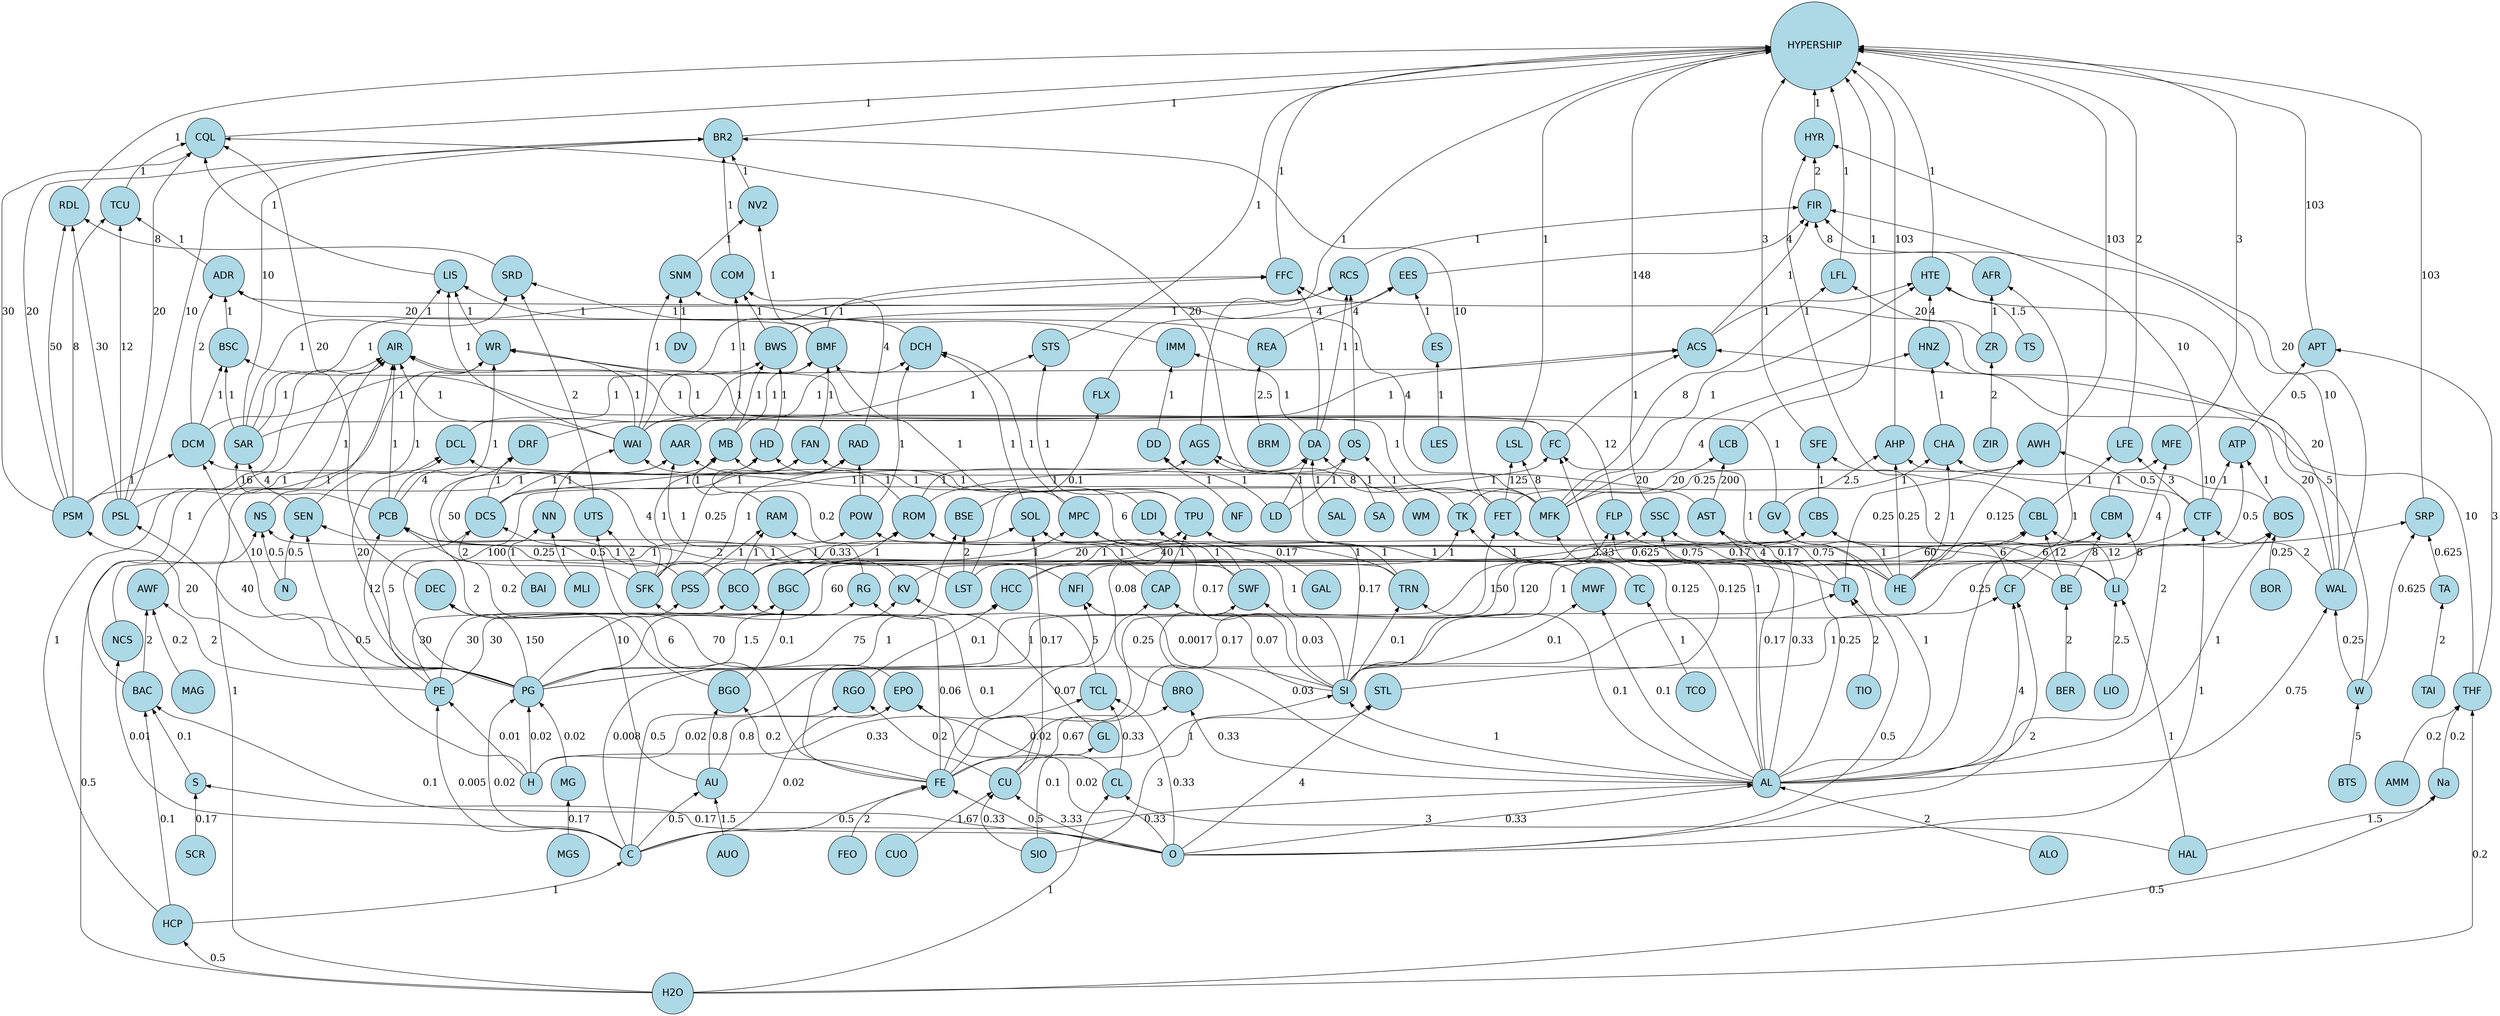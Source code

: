 graph ctree_graph {
bgcolor=white;
HYPERSHIP [fillcolor=lightblue, fontname=helvetica, fontsize=20, shape=circle, style=filled];
HYPERSHIP -- AGS
  [color=black, dir=back, fontsize=20, label=1
];
AGS
 [fillcolor=lightblue, fontname=helvetica, fontsize=20, shape=circle, style=filled];
AGS
 -- PG
  [color=black, dir=back, fontsize=20, label=100
];
PG
 [fillcolor=lightblue, fontname=helvetica, fontsize=20, shape=circle, style=filled];
PG
 -- H
  [color=black, dir=back, fontsize=20, label="0.02\n"];
H
 [fillcolor=lightblue, fontname=helvetica, fontsize=20, shape=circle, style=filled];
PG
 -- C
  [color=black, dir=back, fontsize=20, label="0.02\n"];
C
 [fillcolor=lightblue, fontname=helvetica, fontsize=20, shape=circle, style=filled];
C
 -- HCP
  [color=black, dir=back, fontsize=20, label=1
];
HCP
 [fillcolor=lightblue, fontname=helvetica, fontsize=20, shape=circle, style=filled];
HCP
 -- H2O
  [color=black, dir=back, fontsize=20, label="0.5\n"];
H2O
 [fillcolor=lightblue, fontname=helvetica, fontsize=20, shape=circle, style=filled];
PG
 -- MG
  [color=black, dir=back, fontsize=20, label="0.02\n"];
MG
 [fillcolor=lightblue, fontname=helvetica, fontsize=20, shape=circle, style=filled];
MG
 -- MGS
  [color=black, dir=back, fontsize=20, label="0.17\n"];
MGS
 [fillcolor=lightblue, fontname=helvetica, fontsize=20, shape=circle, style=filled];
AGS
 -- AST
  [color=black, dir=back, fontsize=20, label=20
];
AST
 [fillcolor=lightblue, fontname=helvetica, fontsize=20, shape=circle, style=filled];
AST
 -- AL
  [color=black, dir=back, fontsize=20, label="0.25\n"];
AL
 [fillcolor=lightblue, fontname=helvetica, fontsize=20, shape=circle, style=filled];
AL
 -- ALO
  [color=black, dir=back, fontsize=20, label=2
];
ALO
 [fillcolor=lightblue, fontname=helvetica, fontsize=20, shape=circle, style=filled];
AL
 -- C
  [color=black, dir=back, fontsize=20, label="0.33\n"];
C
 [fillcolor=lightblue, fontname=helvetica, fontsize=20, shape=circle, style=filled];
HCP
 [fillcolor=lightblue, fontname=helvetica, fontsize=20, shape=circle, style=filled];
H2O
 [fillcolor=lightblue, fontname=helvetica, fontsize=20, shape=circle, style=filled];
AL
 -- O
  [color=black, dir=back, fontsize=20, label="0.33\n"];
O
 [fillcolor=lightblue, fontname=helvetica, fontsize=20, shape=circle, style=filled];
AST
 -- TI
  [color=black, dir=back, fontsize=20, label="0.75\n"];
TI
 [fillcolor=lightblue, fontname=helvetica, fontsize=20, shape=circle, style=filled];
TI
 -- TIO
  [color=black, dir=back, fontsize=20, label=2
];
TIO
 [fillcolor=lightblue, fontname=helvetica, fontsize=20, shape=circle, style=filled];
TI
 -- C
  [color=black, dir=back, fontsize=20, label="0.5\n"];
C
 [fillcolor=lightblue, fontname=helvetica, fontsize=20, shape=circle, style=filled];
HCP
 [fillcolor=lightblue, fontname=helvetica, fontsize=20, shape=circle, style=filled];
H2O
 [fillcolor=lightblue, fontname=helvetica, fontsize=20, shape=circle, style=filled];
TI
 -- O
  [color=black, dir=back, fontsize=20, label="0.5\n"];
O
 [fillcolor=lightblue, fontname=helvetica, fontsize=20, shape=circle, style=filled];
AGS
 -- TK
  [color=black, dir=back, fontsize=20, label=8
];
TK
 [fillcolor=lightblue, fontname=helvetica, fontsize=20, shape=circle, style=filled];
TK
 -- KV
  [color=black, dir=back, fontsize=20, label=1
];
KV
 [fillcolor=lightblue, fontname=helvetica, fontsize=20, shape=circle, style=filled];
KV
 -- PG
  [color=black, dir=back, fontsize=20, label=75
];
PG
 [fillcolor=lightblue, fontname=helvetica, fontsize=20, shape=circle, style=filled];
H
 [fillcolor=lightblue, fontname=helvetica, fontsize=20, shape=circle, style=filled];
C
 [fillcolor=lightblue, fontname=helvetica, fontsize=20, shape=circle, style=filled];
HCP
 [fillcolor=lightblue, fontname=helvetica, fontsize=20, shape=circle, style=filled];
H2O
 [fillcolor=lightblue, fontname=helvetica, fontsize=20, shape=circle, style=filled];
MG
 [fillcolor=lightblue, fontname=helvetica, fontsize=20, shape=circle, style=filled];
MGS
 [fillcolor=lightblue, fontname=helvetica, fontsize=20, shape=circle, style=filled];
KV
 -- TCL
  [color=black, dir=back, fontsize=20, label=5
];
TCL
 [fillcolor=lightblue, fontname=helvetica, fontsize=20, shape=circle, style=filled];
TCL
 -- CL
  [color=black, dir=back, fontsize=20, label="0.33\n"];
CL
 [fillcolor=lightblue, fontname=helvetica, fontsize=20, shape=circle, style=filled];
CL
 -- HAL
  [color=black, dir=back, fontsize=20, label=3
];
HAL
 [fillcolor=lightblue, fontname=helvetica, fontsize=20, shape=circle, style=filled];
CL
 -- H2O
  [color=black, dir=back, fontsize=20, label=1
];
H2O
 [fillcolor=lightblue, fontname=helvetica, fontsize=20, shape=circle, style=filled];
TCL
 -- O
  [color=black, dir=back, fontsize=20, label="0.33\n"];
O
 [fillcolor=lightblue, fontname=helvetica, fontsize=20, shape=circle, style=filled];
TCL
 -- H
  [color=black, dir=back, fontsize=20, label="0.33\n"];
H
 [fillcolor=lightblue, fontname=helvetica, fontsize=20, shape=circle, style=filled];
TK
 -- TC
  [color=black, dir=back, fontsize=20, label=1
];
TC
 [fillcolor=lightblue, fontname=helvetica, fontsize=20, shape=circle, style=filled];
TC
 -- TCO
  [color=black, dir=back, fontsize=20, label=1
];
TCO
 [fillcolor=lightblue, fontname=helvetica, fontsize=20, shape=circle, style=filled];
HYPERSHIP -- AHP
  [color=black, dir=back, fontsize=20, label=103
];
AHP
 [fillcolor=lightblue, fontname=helvetica, fontsize=20, shape=circle, style=filled];
AHP
 -- AL
  [color=black, dir=back, fontsize=20, label=2
];
AL
 [fillcolor=lightblue, fontname=helvetica, fontsize=20, shape=circle, style=filled];
ALO
 [fillcolor=lightblue, fontname=helvetica, fontsize=20, shape=circle, style=filled];
C
 [fillcolor=lightblue, fontname=helvetica, fontsize=20, shape=circle, style=filled];
HCP
 [fillcolor=lightblue, fontname=helvetica, fontsize=20, shape=circle, style=filled];
H2O
 [fillcolor=lightblue, fontname=helvetica, fontsize=20, shape=circle, style=filled];
O
 [fillcolor=lightblue, fontname=helvetica, fontsize=20, shape=circle, style=filled];
AHP
 -- FET
  [color=black, dir=back, fontsize=20, label="2.5\n"];
FET
 [fillcolor=lightblue, fontname=helvetica, fontsize=20, shape=circle, style=filled];
FET
 -- FE
  [color=black, dir=back, fontsize=20, label="0.25\n"];
FE
 [fillcolor=lightblue, fontname=helvetica, fontsize=20, shape=circle, style=filled];
FE
 -- FEO
  [color=black, dir=back, fontsize=20, label=2
];
FEO
 [fillcolor=lightblue, fontname=helvetica, fontsize=20, shape=circle, style=filled];
FE
 -- C
  [color=black, dir=back, fontsize=20, label="0.5\n"];
C
 [fillcolor=lightblue, fontname=helvetica, fontsize=20, shape=circle, style=filled];
HCP
 [fillcolor=lightblue, fontname=helvetica, fontsize=20, shape=circle, style=filled];
H2O
 [fillcolor=lightblue, fontname=helvetica, fontsize=20, shape=circle, style=filled];
FE
 -- O
  [color=black, dir=back, fontsize=20, label="0.5\n"];
O
 [fillcolor=lightblue, fontname=helvetica, fontsize=20, shape=circle, style=filled];
FET
 -- TI
  [color=black, dir=back, fontsize=20, label="0.75\n"];
TI
 [fillcolor=lightblue, fontname=helvetica, fontsize=20, shape=circle, style=filled];
TIO
 [fillcolor=lightblue, fontname=helvetica, fontsize=20, shape=circle, style=filled];
C
 [fillcolor=lightblue, fontname=helvetica, fontsize=20, shape=circle, style=filled];
HCP
 [fillcolor=lightblue, fontname=helvetica, fontsize=20, shape=circle, style=filled];
H2O
 [fillcolor=lightblue, fontname=helvetica, fontsize=20, shape=circle, style=filled];
O
 [fillcolor=lightblue, fontname=helvetica, fontsize=20, shape=circle, style=filled];
AHP
 -- HE
  [color=black, dir=back, fontsize=20, label="0.25\n"];
HE
 [fillcolor=lightblue, fontname=helvetica, fontsize=20, shape=circle, style=filled];
HYPERSHIP -- APT
  [color=black, dir=back, fontsize=20, label=103
];
APT
 [fillcolor=lightblue, fontname=helvetica, fontsize=20, shape=circle, style=filled];
APT
 -- ATP
  [color=black, dir=back, fontsize=20, label="0.5\n"];
ATP
 [fillcolor=lightblue, fontname=helvetica, fontsize=20, shape=circle, style=filled];
ATP
 -- BOS
  [color=black, dir=back, fontsize=20, label=1
];
BOS
 [fillcolor=lightblue, fontname=helvetica, fontsize=20, shape=circle, style=filled];
BOS
 -- BOR
  [color=black, dir=back, fontsize=20, label="0.25\n"];
BOR
 [fillcolor=lightblue, fontname=helvetica, fontsize=20, shape=circle, style=filled];
BOS
 -- SI
  [color=black, dir=back, fontsize=20, label="0.25\n"];
SI
 [fillcolor=lightblue, fontname=helvetica, fontsize=20, shape=circle, style=filled];
SI
 -- SIO
  [color=black, dir=back, fontsize=20, label=3
];
SIO
 [fillcolor=lightblue, fontname=helvetica, fontsize=20, shape=circle, style=filled];
SI
 -- AL
  [color=black, dir=back, fontsize=20, label=1
];
AL
 [fillcolor=lightblue, fontname=helvetica, fontsize=20, shape=circle, style=filled];
ALO
 [fillcolor=lightblue, fontname=helvetica, fontsize=20, shape=circle, style=filled];
C
 [fillcolor=lightblue, fontname=helvetica, fontsize=20, shape=circle, style=filled];
HCP
 [fillcolor=lightblue, fontname=helvetica, fontsize=20, shape=circle, style=filled];
H2O
 [fillcolor=lightblue, fontname=helvetica, fontsize=20, shape=circle, style=filled];
O
 [fillcolor=lightblue, fontname=helvetica, fontsize=20, shape=circle, style=filled];
BOS
 -- AL
  [color=black, dir=back, fontsize=20, label=1
];
AL
 [fillcolor=lightblue, fontname=helvetica, fontsize=20, shape=circle, style=filled];
ALO
 [fillcolor=lightblue, fontname=helvetica, fontsize=20, shape=circle, style=filled];
C
 [fillcolor=lightblue, fontname=helvetica, fontsize=20, shape=circle, style=filled];
HCP
 [fillcolor=lightblue, fontname=helvetica, fontsize=20, shape=circle, style=filled];
H2O
 [fillcolor=lightblue, fontname=helvetica, fontsize=20, shape=circle, style=filled];
O
 [fillcolor=lightblue, fontname=helvetica, fontsize=20, shape=circle, style=filled];
ATP
 -- CTF
  [color=black, dir=back, fontsize=20, label=1
];
CTF
 [fillcolor=lightblue, fontname=helvetica, fontsize=20, shape=circle, style=filled];
CTF
 -- WAL
  [color=black, dir=back, fontsize=20, label=2
];
WAL
 [fillcolor=lightblue, fontname=helvetica, fontsize=20, shape=circle, style=filled];
WAL
 -- W
  [color=black, dir=back, fontsize=20, label="0.25\n"];
W
 [fillcolor=lightblue, fontname=helvetica, fontsize=20, shape=circle, style=filled];
W
 -- BTS
  [color=black, dir=back, fontsize=20, label=5
];
BTS
 [fillcolor=lightblue, fontname=helvetica, fontsize=20, shape=circle, style=filled];
WAL
 -- AL
  [color=black, dir=back, fontsize=20, label="0.75\n"];
AL
 [fillcolor=lightblue, fontname=helvetica, fontsize=20, shape=circle, style=filled];
ALO
 [fillcolor=lightblue, fontname=helvetica, fontsize=20, shape=circle, style=filled];
C
 [fillcolor=lightblue, fontname=helvetica, fontsize=20, shape=circle, style=filled];
HCP
 [fillcolor=lightblue, fontname=helvetica, fontsize=20, shape=circle, style=filled];
H2O
 [fillcolor=lightblue, fontname=helvetica, fontsize=20, shape=circle, style=filled];
O
 [fillcolor=lightblue, fontname=helvetica, fontsize=20, shape=circle, style=filled];
CTF
 -- SI
  [color=black, dir=back, fontsize=20, label=1
];
SI
 [fillcolor=lightblue, fontname=helvetica, fontsize=20, shape=circle, style=filled];
SIO
 [fillcolor=lightblue, fontname=helvetica, fontsize=20, shape=circle, style=filled];
AL
 [fillcolor=lightblue, fontname=helvetica, fontsize=20, shape=circle, style=filled];
ALO
 [fillcolor=lightblue, fontname=helvetica, fontsize=20, shape=circle, style=filled];
C
 [fillcolor=lightblue, fontname=helvetica, fontsize=20, shape=circle, style=filled];
HCP
 [fillcolor=lightblue, fontname=helvetica, fontsize=20, shape=circle, style=filled];
H2O
 [fillcolor=lightblue, fontname=helvetica, fontsize=20, shape=circle, style=filled];
O
 [fillcolor=lightblue, fontname=helvetica, fontsize=20, shape=circle, style=filled];
CTF
 -- O
  [color=black, dir=back, fontsize=20, label=1
];
O
 [fillcolor=lightblue, fontname=helvetica, fontsize=20, shape=circle, style=filled];
ATP
 -- HE
  [color=black, dir=back, fontsize=20, label="0.5\n"];
HE
 [fillcolor=lightblue, fontname=helvetica, fontsize=20, shape=circle, style=filled];
APT
 -- THF
  [color=black, dir=back, fontsize=20, label=3
];
THF
 [fillcolor=lightblue, fontname=helvetica, fontsize=20, shape=circle, style=filled];
THF
 -- AMM
  [color=black, dir=back, fontsize=20, label="0.2\n"];
AMM
 [fillcolor=lightblue, fontname=helvetica, fontsize=20, shape=circle, style=filled];
THF
 -- H2O
  [color=black, dir=back, fontsize=20, label="0.2\n"];
H2O
 [fillcolor=lightblue, fontname=helvetica, fontsize=20, shape=circle, style=filled];
THF
 -- Na
  [color=black, dir=back, fontsize=20, label="0.2\n"];
Na
 [fillcolor=lightblue, fontname=helvetica, fontsize=20, shape=circle, style=filled];
Na
 -- HAL
  [color=black, dir=back, fontsize=20, label="1.5\n"];
HAL
 [fillcolor=lightblue, fontname=helvetica, fontsize=20, shape=circle, style=filled];
Na
 -- H2O
  [color=black, dir=back, fontsize=20, label="0.5\n"];
H2O
 [fillcolor=lightblue, fontname=helvetica, fontsize=20, shape=circle, style=filled];
HYPERSHIP -- AWH
  [color=black, dir=back, fontsize=20, label=103
];
AWH
 [fillcolor=lightblue, fontname=helvetica, fontsize=20, shape=circle, style=filled];
AWH
 -- TI
  [color=black, dir=back, fontsize=20, label="0.25\n"];
TI
 [fillcolor=lightblue, fontname=helvetica, fontsize=20, shape=circle, style=filled];
TIO
 [fillcolor=lightblue, fontname=helvetica, fontsize=20, shape=circle, style=filled];
C
 [fillcolor=lightblue, fontname=helvetica, fontsize=20, shape=circle, style=filled];
HCP
 [fillcolor=lightblue, fontname=helvetica, fontsize=20, shape=circle, style=filled];
H2O
 [fillcolor=lightblue, fontname=helvetica, fontsize=20, shape=circle, style=filled];
O
 [fillcolor=lightblue, fontname=helvetica, fontsize=20, shape=circle, style=filled];
AWH
 -- CTF
  [color=black, dir=back, fontsize=20, label="0.5\n"];
CTF
 [fillcolor=lightblue, fontname=helvetica, fontsize=20, shape=circle, style=filled];
WAL
 [fillcolor=lightblue, fontname=helvetica, fontsize=20, shape=circle, style=filled];
W
 [fillcolor=lightblue, fontname=helvetica, fontsize=20, shape=circle, style=filled];
BTS
 [fillcolor=lightblue, fontname=helvetica, fontsize=20, shape=circle, style=filled];
AL
 [fillcolor=lightblue, fontname=helvetica, fontsize=20, shape=circle, style=filled];
ALO
 [fillcolor=lightblue, fontname=helvetica, fontsize=20, shape=circle, style=filled];
C
 [fillcolor=lightblue, fontname=helvetica, fontsize=20, shape=circle, style=filled];
HCP
 [fillcolor=lightblue, fontname=helvetica, fontsize=20, shape=circle, style=filled];
H2O
 [fillcolor=lightblue, fontname=helvetica, fontsize=20, shape=circle, style=filled];
O
 [fillcolor=lightblue, fontname=helvetica, fontsize=20, shape=circle, style=filled];
SI
 [fillcolor=lightblue, fontname=helvetica, fontsize=20, shape=circle, style=filled];
SIO
 [fillcolor=lightblue, fontname=helvetica, fontsize=20, shape=circle, style=filled];
AL
 [fillcolor=lightblue, fontname=helvetica, fontsize=20, shape=circle, style=filled];
ALO
 [fillcolor=lightblue, fontname=helvetica, fontsize=20, shape=circle, style=filled];
C
 [fillcolor=lightblue, fontname=helvetica, fontsize=20, shape=circle, style=filled];
HCP
 [fillcolor=lightblue, fontname=helvetica, fontsize=20, shape=circle, style=filled];
H2O
 [fillcolor=lightblue, fontname=helvetica, fontsize=20, shape=circle, style=filled];
O
 [fillcolor=lightblue, fontname=helvetica, fontsize=20, shape=circle, style=filled];
O
 [fillcolor=lightblue, fontname=helvetica, fontsize=20, shape=circle, style=filled];
AWH
 -- TK
  [color=black, dir=back, fontsize=20, label="0.25\n"];
TK
 [fillcolor=lightblue, fontname=helvetica, fontsize=20, shape=circle, style=filled];
KV
 [fillcolor=lightblue, fontname=helvetica, fontsize=20, shape=circle, style=filled];
PG
 [fillcolor=lightblue, fontname=helvetica, fontsize=20, shape=circle, style=filled];
H
 [fillcolor=lightblue, fontname=helvetica, fontsize=20, shape=circle, style=filled];
C
 [fillcolor=lightblue, fontname=helvetica, fontsize=20, shape=circle, style=filled];
HCP
 [fillcolor=lightblue, fontname=helvetica, fontsize=20, shape=circle, style=filled];
H2O
 [fillcolor=lightblue, fontname=helvetica, fontsize=20, shape=circle, style=filled];
MG
 [fillcolor=lightblue, fontname=helvetica, fontsize=20, shape=circle, style=filled];
MGS
 [fillcolor=lightblue, fontname=helvetica, fontsize=20, shape=circle, style=filled];
TCL
 [fillcolor=lightblue, fontname=helvetica, fontsize=20, shape=circle, style=filled];
CL
 [fillcolor=lightblue, fontname=helvetica, fontsize=20, shape=circle, style=filled];
HAL
 [fillcolor=lightblue, fontname=helvetica, fontsize=20, shape=circle, style=filled];
H2O
 [fillcolor=lightblue, fontname=helvetica, fontsize=20, shape=circle, style=filled];
O
 [fillcolor=lightblue, fontname=helvetica, fontsize=20, shape=circle, style=filled];
H
 [fillcolor=lightblue, fontname=helvetica, fontsize=20, shape=circle, style=filled];
TC
 [fillcolor=lightblue, fontname=helvetica, fontsize=20, shape=circle, style=filled];
TCO
 [fillcolor=lightblue, fontname=helvetica, fontsize=20, shape=circle, style=filled];
AWH
 -- HE
  [color=black, dir=back, fontsize=20, label="0.125\n"];
HE
 [fillcolor=lightblue, fontname=helvetica, fontsize=20, shape=circle, style=filled];
HYPERSHIP -- BR2
  [color=black, dir=back, fontsize=20, label=1
];
BR2
 [fillcolor=lightblue, fontname=helvetica, fontsize=20, shape=circle, style=filled];
BR2
 -- PSL
  [color=black, dir=back, fontsize=20, label=10
];
PSL
 [fillcolor=lightblue, fontname=helvetica, fontsize=20, shape=circle, style=filled];
PSL
 -- PG
  [color=black, dir=back, fontsize=20, label=40
];
PG
 [fillcolor=lightblue, fontname=helvetica, fontsize=20, shape=circle, style=filled];
H
 [fillcolor=lightblue, fontname=helvetica, fontsize=20, shape=circle, style=filled];
C
 [fillcolor=lightblue, fontname=helvetica, fontsize=20, shape=circle, style=filled];
HCP
 [fillcolor=lightblue, fontname=helvetica, fontsize=20, shape=circle, style=filled];
H2O
 [fillcolor=lightblue, fontname=helvetica, fontsize=20, shape=circle, style=filled];
MG
 [fillcolor=lightblue, fontname=helvetica, fontsize=20, shape=circle, style=filled];
MGS
 [fillcolor=lightblue, fontname=helvetica, fontsize=20, shape=circle, style=filled];
BR2
 -- PSM
  [color=black, dir=back, fontsize=20, label=20
];
PSM
 [fillcolor=lightblue, fontname=helvetica, fontsize=20, shape=circle, style=filled];
PSM
 -- PG
  [color=black, dir=back, fontsize=20, label=20
];
PG
 [fillcolor=lightblue, fontname=helvetica, fontsize=20, shape=circle, style=filled];
H
 [fillcolor=lightblue, fontname=helvetica, fontsize=20, shape=circle, style=filled];
C
 [fillcolor=lightblue, fontname=helvetica, fontsize=20, shape=circle, style=filled];
HCP
 [fillcolor=lightblue, fontname=helvetica, fontsize=20, shape=circle, style=filled];
H2O
 [fillcolor=lightblue, fontname=helvetica, fontsize=20, shape=circle, style=filled];
MG
 [fillcolor=lightblue, fontname=helvetica, fontsize=20, shape=circle, style=filled];
MGS
 [fillcolor=lightblue, fontname=helvetica, fontsize=20, shape=circle, style=filled];
BR2
 -- FET
  [color=black, dir=back, fontsize=20, label=10
];
FET
 [fillcolor=lightblue, fontname=helvetica, fontsize=20, shape=circle, style=filled];
FE
 [fillcolor=lightblue, fontname=helvetica, fontsize=20, shape=circle, style=filled];
FEO
 [fillcolor=lightblue, fontname=helvetica, fontsize=20, shape=circle, style=filled];
C
 [fillcolor=lightblue, fontname=helvetica, fontsize=20, shape=circle, style=filled];
HCP
 [fillcolor=lightblue, fontname=helvetica, fontsize=20, shape=circle, style=filled];
H2O
 [fillcolor=lightblue, fontname=helvetica, fontsize=20, shape=circle, style=filled];
O
 [fillcolor=lightblue, fontname=helvetica, fontsize=20, shape=circle, style=filled];
TI
 [fillcolor=lightblue, fontname=helvetica, fontsize=20, shape=circle, style=filled];
TIO
 [fillcolor=lightblue, fontname=helvetica, fontsize=20, shape=circle, style=filled];
C
 [fillcolor=lightblue, fontname=helvetica, fontsize=20, shape=circle, style=filled];
HCP
 [fillcolor=lightblue, fontname=helvetica, fontsize=20, shape=circle, style=filled];
H2O
 [fillcolor=lightblue, fontname=helvetica, fontsize=20, shape=circle, style=filled];
O
 [fillcolor=lightblue, fontname=helvetica, fontsize=20, shape=circle, style=filled];
BR2
 -- NV2
  [color=black, dir=back, fontsize=20, label=1
];
NV2
 [fillcolor=lightblue, fontname=helvetica, fontsize=20, shape=circle, style=filled];
NV2
 -- BMF
  [color=black, dir=back, fontsize=20, label=1
];
BMF
 [fillcolor=lightblue, fontname=helvetica, fontsize=20, shape=circle, style=filled];
BMF
 -- TPU
  [color=black, dir=back, fontsize=20, label=1
];
TPU
 [fillcolor=lightblue, fontname=helvetica, fontsize=20, shape=circle, style=filled];
TPU
 -- MWF
  [color=black, dir=back, fontsize=20, label=1
];
MWF
 [fillcolor=lightblue, fontname=helvetica, fontsize=20, shape=circle, style=filled];
MWF
 -- SI
  [color=black, dir=back, fontsize=20, label="0.1\n"];
SI
 [fillcolor=lightblue, fontname=helvetica, fontsize=20, shape=circle, style=filled];
SIO
 [fillcolor=lightblue, fontname=helvetica, fontsize=20, shape=circle, style=filled];
AL
 [fillcolor=lightblue, fontname=helvetica, fontsize=20, shape=circle, style=filled];
ALO
 [fillcolor=lightblue, fontname=helvetica, fontsize=20, shape=circle, style=filled];
C
 [fillcolor=lightblue, fontname=helvetica, fontsize=20, shape=circle, style=filled];
HCP
 [fillcolor=lightblue, fontname=helvetica, fontsize=20, shape=circle, style=filled];
H2O
 [fillcolor=lightblue, fontname=helvetica, fontsize=20, shape=circle, style=filled];
O
 [fillcolor=lightblue, fontname=helvetica, fontsize=20, shape=circle, style=filled];
MWF
 -- AL
  [color=black, dir=back, fontsize=20, label="0.1\n"];
AL
 [fillcolor=lightblue, fontname=helvetica, fontsize=20, shape=circle, style=filled];
ALO
 [fillcolor=lightblue, fontname=helvetica, fontsize=20, shape=circle, style=filled];
C
 [fillcolor=lightblue, fontname=helvetica, fontsize=20, shape=circle, style=filled];
HCP
 [fillcolor=lightblue, fontname=helvetica, fontsize=20, shape=circle, style=filled];
H2O
 [fillcolor=lightblue, fontname=helvetica, fontsize=20, shape=circle, style=filled];
O
 [fillcolor=lightblue, fontname=helvetica, fontsize=20, shape=circle, style=filled];
TPU
 -- TRN
  [color=black, dir=back, fontsize=20, label=1
];
TRN
 [fillcolor=lightblue, fontname=helvetica, fontsize=20, shape=circle, style=filled];
TRN
 -- AL
  [color=black, dir=back, fontsize=20, label="0.1\n"];
AL
 [fillcolor=lightblue, fontname=helvetica, fontsize=20, shape=circle, style=filled];
ALO
 [fillcolor=lightblue, fontname=helvetica, fontsize=20, shape=circle, style=filled];
C
 [fillcolor=lightblue, fontname=helvetica, fontsize=20, shape=circle, style=filled];
HCP
 [fillcolor=lightblue, fontname=helvetica, fontsize=20, shape=circle, style=filled];
H2O
 [fillcolor=lightblue, fontname=helvetica, fontsize=20, shape=circle, style=filled];
O
 [fillcolor=lightblue, fontname=helvetica, fontsize=20, shape=circle, style=filled];
TRN
 -- SI
  [color=black, dir=back, fontsize=20, label="0.1\n"];
SI
 [fillcolor=lightblue, fontname=helvetica, fontsize=20, shape=circle, style=filled];
SIO
 [fillcolor=lightblue, fontname=helvetica, fontsize=20, shape=circle, style=filled];
AL
 [fillcolor=lightblue, fontname=helvetica, fontsize=20, shape=circle, style=filled];
ALO
 [fillcolor=lightblue, fontname=helvetica, fontsize=20, shape=circle, style=filled];
C
 [fillcolor=lightblue, fontname=helvetica, fontsize=20, shape=circle, style=filled];
HCP
 [fillcolor=lightblue, fontname=helvetica, fontsize=20, shape=circle, style=filled];
H2O
 [fillcolor=lightblue, fontname=helvetica, fontsize=20, shape=circle, style=filled];
O
 [fillcolor=lightblue, fontname=helvetica, fontsize=20, shape=circle, style=filled];
TPU
 -- CAP
  [color=black, dir=back, fontsize=20, label=1
];
CAP
 [fillcolor=lightblue, fontname=helvetica, fontsize=20, shape=circle, style=filled];
CAP
 -- SI
  [color=black, dir=back, fontsize=20, label="0.07\n"];
SI
 [fillcolor=lightblue, fontname=helvetica, fontsize=20, shape=circle, style=filled];
SIO
 [fillcolor=lightblue, fontname=helvetica, fontsize=20, shape=circle, style=filled];
AL
 [fillcolor=lightblue, fontname=helvetica, fontsize=20, shape=circle, style=filled];
ALO
 [fillcolor=lightblue, fontname=helvetica, fontsize=20, shape=circle, style=filled];
C
 [fillcolor=lightblue, fontname=helvetica, fontsize=20, shape=circle, style=filled];
HCP
 [fillcolor=lightblue, fontname=helvetica, fontsize=20, shape=circle, style=filled];
H2O
 [fillcolor=lightblue, fontname=helvetica, fontsize=20, shape=circle, style=filled];
O
 [fillcolor=lightblue, fontname=helvetica, fontsize=20, shape=circle, style=filled];
CAP
 -- FE
  [color=black, dir=back, fontsize=20, label="0.07\n"];
FE
 [fillcolor=lightblue, fontname=helvetica, fontsize=20, shape=circle, style=filled];
FEO
 [fillcolor=lightblue, fontname=helvetica, fontsize=20, shape=circle, style=filled];
C
 [fillcolor=lightblue, fontname=helvetica, fontsize=20, shape=circle, style=filled];
HCP
 [fillcolor=lightblue, fontname=helvetica, fontsize=20, shape=circle, style=filled];
H2O
 [fillcolor=lightblue, fontname=helvetica, fontsize=20, shape=circle, style=filled];
O
 [fillcolor=lightblue, fontname=helvetica, fontsize=20, shape=circle, style=filled];
TPU
 -- HCC
  [color=black, dir=back, fontsize=20, label=1
];
HCC
 [fillcolor=lightblue, fontname=helvetica, fontsize=20, shape=circle, style=filled];
HCC
 -- RGO
  [color=black, dir=back, fontsize=20, label="0.1\n"];
RGO
 [fillcolor=lightblue, fontname=helvetica, fontsize=20, shape=circle, style=filled];
RGO
 -- AU
  [color=black, dir=back, fontsize=20, label="0.8\n"];
AU
 [fillcolor=lightblue, fontname=helvetica, fontsize=20, shape=circle, style=filled];
AU
 -- C
  [color=black, dir=back, fontsize=20, label="0.5\n"];
C
 [fillcolor=lightblue, fontname=helvetica, fontsize=20, shape=circle, style=filled];
HCP
 [fillcolor=lightblue, fontname=helvetica, fontsize=20, shape=circle, style=filled];
H2O
 [fillcolor=lightblue, fontname=helvetica, fontsize=20, shape=circle, style=filled];
AU
 -- AUO
  [color=black, dir=back, fontsize=20, label="1.5\n"];
AUO
 [fillcolor=lightblue, fontname=helvetica, fontsize=20, shape=circle, style=filled];
RGO
 -- CU
  [color=black, dir=back, fontsize=20, label="0.2\n"];
CU
 [fillcolor=lightblue, fontname=helvetica, fontsize=20, shape=circle, style=filled];
CU
 -- CUO
  [color=black, dir=back, fontsize=20, label="1.67\n"];
CUO
 [fillcolor=lightblue, fontname=helvetica, fontsize=20, shape=circle, style=filled];
CU
 -- O
  [color=black, dir=back, fontsize=20, label="3.33\n"];
O
 [fillcolor=lightblue, fontname=helvetica, fontsize=20, shape=circle, style=filled];
CU
 -- SIO
  [color=black, dir=back, fontsize=20, label="0.33\n"];
SIO
 [fillcolor=lightblue, fontname=helvetica, fontsize=20, shape=circle, style=filled];
HCC
 -- PE
  [color=black, dir=back, fontsize=20, label=30
];
PE
 [fillcolor=lightblue, fontname=helvetica, fontsize=20, shape=circle, style=filled];
PE
 -- C
  [color=black, dir=back, fontsize=20, label="0.005\n"];
C
 [fillcolor=lightblue, fontname=helvetica, fontsize=20, shape=circle, style=filled];
HCP
 [fillcolor=lightblue, fontname=helvetica, fontsize=20, shape=circle, style=filled];
H2O
 [fillcolor=lightblue, fontname=helvetica, fontsize=20, shape=circle, style=filled];
PE
 -- H
  [color=black, dir=back, fontsize=20, label="0.01\n"];
H
 [fillcolor=lightblue, fontname=helvetica, fontsize=20, shape=circle, style=filled];
BMF
 -- FAN
  [color=black, dir=back, fontsize=20, label=1
];
FAN
 [fillcolor=lightblue, fontname=helvetica, fontsize=20, shape=circle, style=filled];
FAN
 -- AL
  [color=black, dir=back, fontsize=20, label="0.125\n"];
AL
 [fillcolor=lightblue, fontname=helvetica, fontsize=20, shape=circle, style=filled];
ALO
 [fillcolor=lightblue, fontname=helvetica, fontsize=20, shape=circle, style=filled];
C
 [fillcolor=lightblue, fontname=helvetica, fontsize=20, shape=circle, style=filled];
HCP
 [fillcolor=lightblue, fontname=helvetica, fontsize=20, shape=circle, style=filled];
H2O
 [fillcolor=lightblue, fontname=helvetica, fontsize=20, shape=circle, style=filled];
O
 [fillcolor=lightblue, fontname=helvetica, fontsize=20, shape=circle, style=filled];
FAN
 -- DCS
  [color=black, dir=back, fontsize=20, label=1
];
DCS
 [fillcolor=lightblue, fontname=helvetica, fontsize=20, shape=circle, style=filled];
DCS
 -- SFK
  [color=black, dir=back, fontsize=20, label=2
];
SFK
 [fillcolor=lightblue, fontname=helvetica, fontsize=20, shape=circle, style=filled];
SFK
 -- FE
  [color=black, dir=back, fontsize=20, label="0.06\n"];
FE
 [fillcolor=lightblue, fontname=helvetica, fontsize=20, shape=circle, style=filled];
FEO
 [fillcolor=lightblue, fontname=helvetica, fontsize=20, shape=circle, style=filled];
C
 [fillcolor=lightblue, fontname=helvetica, fontsize=20, shape=circle, style=filled];
HCP
 [fillcolor=lightblue, fontname=helvetica, fontsize=20, shape=circle, style=filled];
H2O
 [fillcolor=lightblue, fontname=helvetica, fontsize=20, shape=circle, style=filled];
O
 [fillcolor=lightblue, fontname=helvetica, fontsize=20, shape=circle, style=filled];
DCS
 -- PG
  [color=black, dir=back, fontsize=20, label=5
];
PG
 [fillcolor=lightblue, fontname=helvetica, fontsize=20, shape=circle, style=filled];
H
 [fillcolor=lightblue, fontname=helvetica, fontsize=20, shape=circle, style=filled];
C
 [fillcolor=lightblue, fontname=helvetica, fontsize=20, shape=circle, style=filled];
HCP
 [fillcolor=lightblue, fontname=helvetica, fontsize=20, shape=circle, style=filled];
H2O
 [fillcolor=lightblue, fontname=helvetica, fontsize=20, shape=circle, style=filled];
MG
 [fillcolor=lightblue, fontname=helvetica, fontsize=20, shape=circle, style=filled];
MGS
 [fillcolor=lightblue, fontname=helvetica, fontsize=20, shape=circle, style=filled];
DCS
 -- PSS
  [color=black, dir=back, fontsize=20, label="0.5\n"];
PSS
 [fillcolor=lightblue, fontname=helvetica, fontsize=20, shape=circle, style=filled];
PSS
 -- PG
  [color=black, dir=back, fontsize=20, label=10
];
PG
 [fillcolor=lightblue, fontname=helvetica, fontsize=20, shape=circle, style=filled];
H
 [fillcolor=lightblue, fontname=helvetica, fontsize=20, shape=circle, style=filled];
C
 [fillcolor=lightblue, fontname=helvetica, fontsize=20, shape=circle, style=filled];
HCP
 [fillcolor=lightblue, fontname=helvetica, fontsize=20, shape=circle, style=filled];
H2O
 [fillcolor=lightblue, fontname=helvetica, fontsize=20, shape=circle, style=filled];
MG
 [fillcolor=lightblue, fontname=helvetica, fontsize=20, shape=circle, style=filled];
MGS
 [fillcolor=lightblue, fontname=helvetica, fontsize=20, shape=circle, style=filled];
FAN
 -- SFK
  [color=black, dir=back, fontsize=20, label="0.25\n"];
SFK
 [fillcolor=lightblue, fontname=helvetica, fontsize=20, shape=circle, style=filled];
FE
 [fillcolor=lightblue, fontname=helvetica, fontsize=20, shape=circle, style=filled];
FEO
 [fillcolor=lightblue, fontname=helvetica, fontsize=20, shape=circle, style=filled];
C
 [fillcolor=lightblue, fontname=helvetica, fontsize=20, shape=circle, style=filled];
HCP
 [fillcolor=lightblue, fontname=helvetica, fontsize=20, shape=circle, style=filled];
H2O
 [fillcolor=lightblue, fontname=helvetica, fontsize=20, shape=circle, style=filled];
O
 [fillcolor=lightblue, fontname=helvetica, fontsize=20, shape=circle, style=filled];
BMF
 -- MB
  [color=black, dir=back, fontsize=20, label=1
];
MB
 [fillcolor=lightblue, fontname=helvetica, fontsize=20, shape=circle, style=filled];
MB
 -- RAM
  [color=black, dir=back, fontsize=20, label=1
];
RAM
 [fillcolor=lightblue, fontname=helvetica, fontsize=20, shape=circle, style=filled];
RAM
 -- PSS
  [color=black, dir=back, fontsize=20, label=1
];
PSS
 [fillcolor=lightblue, fontname=helvetica, fontsize=20, shape=circle, style=filled];
PG
 [fillcolor=lightblue, fontname=helvetica, fontsize=20, shape=circle, style=filled];
H
 [fillcolor=lightblue, fontname=helvetica, fontsize=20, shape=circle, style=filled];
C
 [fillcolor=lightblue, fontname=helvetica, fontsize=20, shape=circle, style=filled];
HCP
 [fillcolor=lightblue, fontname=helvetica, fontsize=20, shape=circle, style=filled];
H2O
 [fillcolor=lightblue, fontname=helvetica, fontsize=20, shape=circle, style=filled];
MG
 [fillcolor=lightblue, fontname=helvetica, fontsize=20, shape=circle, style=filled];
MGS
 [fillcolor=lightblue, fontname=helvetica, fontsize=20, shape=circle, style=filled];
RAM
 -- CAP
  [color=black, dir=back, fontsize=20, label=1
];
CAP
 [fillcolor=lightblue, fontname=helvetica, fontsize=20, shape=circle, style=filled];
SI
 [fillcolor=lightblue, fontname=helvetica, fontsize=20, shape=circle, style=filled];
SIO
 [fillcolor=lightblue, fontname=helvetica, fontsize=20, shape=circle, style=filled];
AL
 [fillcolor=lightblue, fontname=helvetica, fontsize=20, shape=circle, style=filled];
ALO
 [fillcolor=lightblue, fontname=helvetica, fontsize=20, shape=circle, style=filled];
C
 [fillcolor=lightblue, fontname=helvetica, fontsize=20, shape=circle, style=filled];
HCP
 [fillcolor=lightblue, fontname=helvetica, fontsize=20, shape=circle, style=filled];
H2O
 [fillcolor=lightblue, fontname=helvetica, fontsize=20, shape=circle, style=filled];
O
 [fillcolor=lightblue, fontname=helvetica, fontsize=20, shape=circle, style=filled];
FE
 [fillcolor=lightblue, fontname=helvetica, fontsize=20, shape=circle, style=filled];
FEO
 [fillcolor=lightblue, fontname=helvetica, fontsize=20, shape=circle, style=filled];
C
 [fillcolor=lightblue, fontname=helvetica, fontsize=20, shape=circle, style=filled];
HCP
 [fillcolor=lightblue, fontname=helvetica, fontsize=20, shape=circle, style=filled];
H2O
 [fillcolor=lightblue, fontname=helvetica, fontsize=20, shape=circle, style=filled];
O
 [fillcolor=lightblue, fontname=helvetica, fontsize=20, shape=circle, style=filled];
RAM
 -- BCO
  [color=black, dir=back, fontsize=20, label=1
];
BCO
 [fillcolor=lightblue, fontname=helvetica, fontsize=20, shape=circle, style=filled];
BCO
 -- CU
  [color=black, dir=back, fontsize=20, label="0.1\n"];
CU
 [fillcolor=lightblue, fontname=helvetica, fontsize=20, shape=circle, style=filled];
CUO
 [fillcolor=lightblue, fontname=helvetica, fontsize=20, shape=circle, style=filled];
O
 [fillcolor=lightblue, fontname=helvetica, fontsize=20, shape=circle, style=filled];
SIO
 [fillcolor=lightblue, fontname=helvetica, fontsize=20, shape=circle, style=filled];
BCO
 -- PE
  [color=black, dir=back, fontsize=20, label=30
];
PE
 [fillcolor=lightblue, fontname=helvetica, fontsize=20, shape=circle, style=filled];
C
 [fillcolor=lightblue, fontname=helvetica, fontsize=20, shape=circle, style=filled];
HCP
 [fillcolor=lightblue, fontname=helvetica, fontsize=20, shape=circle, style=filled];
H2O
 [fillcolor=lightblue, fontname=helvetica, fontsize=20, shape=circle, style=filled];
H
 [fillcolor=lightblue, fontname=helvetica, fontsize=20, shape=circle, style=filled];
MB
 -- MPC
  [color=black, dir=back, fontsize=20, label=1
];
MPC
 [fillcolor=lightblue, fontname=helvetica, fontsize=20, shape=circle, style=filled];
MPC
 -- SWF
  [color=black, dir=back, fontsize=20, label=1
];
SWF
 [fillcolor=lightblue, fontname=helvetica, fontsize=20, shape=circle, style=filled];
SWF
 -- SI
  [color=black, dir=back, fontsize=20, label="0.03\n"];
SI
 [fillcolor=lightblue, fontname=helvetica, fontsize=20, shape=circle, style=filled];
SIO
 [fillcolor=lightblue, fontname=helvetica, fontsize=20, shape=circle, style=filled];
AL
 [fillcolor=lightblue, fontname=helvetica, fontsize=20, shape=circle, style=filled];
ALO
 [fillcolor=lightblue, fontname=helvetica, fontsize=20, shape=circle, style=filled];
C
 [fillcolor=lightblue, fontname=helvetica, fontsize=20, shape=circle, style=filled];
HCP
 [fillcolor=lightblue, fontname=helvetica, fontsize=20, shape=circle, style=filled];
H2O
 [fillcolor=lightblue, fontname=helvetica, fontsize=20, shape=circle, style=filled];
O
 [fillcolor=lightblue, fontname=helvetica, fontsize=20, shape=circle, style=filled];
SWF
 -- AL
  [color=black, dir=back, fontsize=20, label="0.03\n"];
AL
 [fillcolor=lightblue, fontname=helvetica, fontsize=20, shape=circle, style=filled];
ALO
 [fillcolor=lightblue, fontname=helvetica, fontsize=20, shape=circle, style=filled];
C
 [fillcolor=lightblue, fontname=helvetica, fontsize=20, shape=circle, style=filled];
HCP
 [fillcolor=lightblue, fontname=helvetica, fontsize=20, shape=circle, style=filled];
H2O
 [fillcolor=lightblue, fontname=helvetica, fontsize=20, shape=circle, style=filled];
O
 [fillcolor=lightblue, fontname=helvetica, fontsize=20, shape=circle, style=filled];
MPC
 -- TRN
  [color=black, dir=back, fontsize=20, label=1
];
TRN
 [fillcolor=lightblue, fontname=helvetica, fontsize=20, shape=circle, style=filled];
AL
 [fillcolor=lightblue, fontname=helvetica, fontsize=20, shape=circle, style=filled];
ALO
 [fillcolor=lightblue, fontname=helvetica, fontsize=20, shape=circle, style=filled];
C
 [fillcolor=lightblue, fontname=helvetica, fontsize=20, shape=circle, style=filled];
HCP
 [fillcolor=lightblue, fontname=helvetica, fontsize=20, shape=circle, style=filled];
H2O
 [fillcolor=lightblue, fontname=helvetica, fontsize=20, shape=circle, style=filled];
O
 [fillcolor=lightblue, fontname=helvetica, fontsize=20, shape=circle, style=filled];
SI
 [fillcolor=lightblue, fontname=helvetica, fontsize=20, shape=circle, style=filled];
SIO
 [fillcolor=lightblue, fontname=helvetica, fontsize=20, shape=circle, style=filled];
AL
 [fillcolor=lightblue, fontname=helvetica, fontsize=20, shape=circle, style=filled];
ALO
 [fillcolor=lightblue, fontname=helvetica, fontsize=20, shape=circle, style=filled];
C
 [fillcolor=lightblue, fontname=helvetica, fontsize=20, shape=circle, style=filled];
HCP
 [fillcolor=lightblue, fontname=helvetica, fontsize=20, shape=circle, style=filled];
H2O
 [fillcolor=lightblue, fontname=helvetica, fontsize=20, shape=circle, style=filled];
O
 [fillcolor=lightblue, fontname=helvetica, fontsize=20, shape=circle, style=filled];
MPC
 -- BCO
  [color=black, dir=back, fontsize=20, label=1
];
BCO
 [fillcolor=lightblue, fontname=helvetica, fontsize=20, shape=circle, style=filled];
CU
 [fillcolor=lightblue, fontname=helvetica, fontsize=20, shape=circle, style=filled];
CUO
 [fillcolor=lightblue, fontname=helvetica, fontsize=20, shape=circle, style=filled];
O
 [fillcolor=lightblue, fontname=helvetica, fontsize=20, shape=circle, style=filled];
SIO
 [fillcolor=lightblue, fontname=helvetica, fontsize=20, shape=circle, style=filled];
PE
 [fillcolor=lightblue, fontname=helvetica, fontsize=20, shape=circle, style=filled];
C
 [fillcolor=lightblue, fontname=helvetica, fontsize=20, shape=circle, style=filled];
HCP
 [fillcolor=lightblue, fontname=helvetica, fontsize=20, shape=circle, style=filled];
H2O
 [fillcolor=lightblue, fontname=helvetica, fontsize=20, shape=circle, style=filled];
H
 [fillcolor=lightblue, fontname=helvetica, fontsize=20, shape=circle, style=filled];
MB
 -- PSM
  [color=black, dir=back, fontsize=20, label=1
];
PSM
 [fillcolor=lightblue, fontname=helvetica, fontsize=20, shape=circle, style=filled];
PG
 [fillcolor=lightblue, fontname=helvetica, fontsize=20, shape=circle, style=filled];
H
 [fillcolor=lightblue, fontname=helvetica, fontsize=20, shape=circle, style=filled];
C
 [fillcolor=lightblue, fontname=helvetica, fontsize=20, shape=circle, style=filled];
HCP
 [fillcolor=lightblue, fontname=helvetica, fontsize=20, shape=circle, style=filled];
H2O
 [fillcolor=lightblue, fontname=helvetica, fontsize=20, shape=circle, style=filled];
MG
 [fillcolor=lightblue, fontname=helvetica, fontsize=20, shape=circle, style=filled];
MGS
 [fillcolor=lightblue, fontname=helvetica, fontsize=20, shape=circle, style=filled];
MB
 -- SFK
  [color=black, dir=back, fontsize=20, label=1
];
SFK
 [fillcolor=lightblue, fontname=helvetica, fontsize=20, shape=circle, style=filled];
FE
 [fillcolor=lightblue, fontname=helvetica, fontsize=20, shape=circle, style=filled];
FEO
 [fillcolor=lightblue, fontname=helvetica, fontsize=20, shape=circle, style=filled];
C
 [fillcolor=lightblue, fontname=helvetica, fontsize=20, shape=circle, style=filled];
HCP
 [fillcolor=lightblue, fontname=helvetica, fontsize=20, shape=circle, style=filled];
H2O
 [fillcolor=lightblue, fontname=helvetica, fontsize=20, shape=circle, style=filled];
O
 [fillcolor=lightblue, fontname=helvetica, fontsize=20, shape=circle, style=filled];
BMF
 -- DCL
  [color=black, dir=back, fontsize=20, label=1
];
DCL
 [fillcolor=lightblue, fontname=helvetica, fontsize=20, shape=circle, style=filled];
DCL
 -- PSL
  [color=black, dir=back, fontsize=20, label=1
];
PSL
 [fillcolor=lightblue, fontname=helvetica, fontsize=20, shape=circle, style=filled];
PG
 [fillcolor=lightblue, fontname=helvetica, fontsize=20, shape=circle, style=filled];
H
 [fillcolor=lightblue, fontname=helvetica, fontsize=20, shape=circle, style=filled];
C
 [fillcolor=lightblue, fontname=helvetica, fontsize=20, shape=circle, style=filled];
HCP
 [fillcolor=lightblue, fontname=helvetica, fontsize=20, shape=circle, style=filled];
H2O
 [fillcolor=lightblue, fontname=helvetica, fontsize=20, shape=circle, style=filled];
MG
 [fillcolor=lightblue, fontname=helvetica, fontsize=20, shape=circle, style=filled];
MGS
 [fillcolor=lightblue, fontname=helvetica, fontsize=20, shape=circle, style=filled];
DCL
 -- MFK
  [color=black, dir=back, fontsize=20, label=1
];
MFK
 [fillcolor=lightblue, fontname=helvetica, fontsize=20, shape=circle, style=filled];
MFK
 -- STL
  [color=black, dir=back, fontsize=20, label="0.125\n"];
STL
 [fillcolor=lightblue, fontname=helvetica, fontsize=20, shape=circle, style=filled];
STL
 -- FE
  [color=black, dir=back, fontsize=20, label=1
];
FE
 [fillcolor=lightblue, fontname=helvetica, fontsize=20, shape=circle, style=filled];
FEO
 [fillcolor=lightblue, fontname=helvetica, fontsize=20, shape=circle, style=filled];
C
 [fillcolor=lightblue, fontname=helvetica, fontsize=20, shape=circle, style=filled];
HCP
 [fillcolor=lightblue, fontname=helvetica, fontsize=20, shape=circle, style=filled];
H2O
 [fillcolor=lightblue, fontname=helvetica, fontsize=20, shape=circle, style=filled];
O
 [fillcolor=lightblue, fontname=helvetica, fontsize=20, shape=circle, style=filled];
STL
 -- O
  [color=black, dir=back, fontsize=20, label=4
];
O
 [fillcolor=lightblue, fontname=helvetica, fontsize=20, shape=circle, style=filled];
DCL
 -- PG
  [color=black, dir=back, fontsize=20, label=20
];
PG
 [fillcolor=lightblue, fontname=helvetica, fontsize=20, shape=circle, style=filled];
H
 [fillcolor=lightblue, fontname=helvetica, fontsize=20, shape=circle, style=filled];
C
 [fillcolor=lightblue, fontname=helvetica, fontsize=20, shape=circle, style=filled];
HCP
 [fillcolor=lightblue, fontname=helvetica, fontsize=20, shape=circle, style=filled];
H2O
 [fillcolor=lightblue, fontname=helvetica, fontsize=20, shape=circle, style=filled];
MG
 [fillcolor=lightblue, fontname=helvetica, fontsize=20, shape=circle, style=filled];
MGS
 [fillcolor=lightblue, fontname=helvetica, fontsize=20, shape=circle, style=filled];
NV2
 -- SNM
  [color=black, dir=back, fontsize=20, label=1
];
SNM
 [fillcolor=lightblue, fontname=helvetica, fontsize=20, shape=circle, style=filled];
SNM
 -- WAI
  [color=black, dir=back, fontsize=20, label=1
];
WAI
 [fillcolor=lightblue, fontname=helvetica, fontsize=20, shape=circle, style=filled];
WAI
 -- NN
  [color=black, dir=back, fontsize=20, label=1
];
NN
 [fillcolor=lightblue, fontname=helvetica, fontsize=20, shape=circle, style=filled];
NN
 -- BAI
  [color=black, dir=back, fontsize=20, label=1
];
BAI
 [fillcolor=lightblue, fontname=helvetica, fontsize=20, shape=circle, style=filled];
NN
 -- MLI
  [color=black, dir=back, fontsize=20, label=1
];
MLI
 [fillcolor=lightblue, fontname=helvetica, fontsize=20, shape=circle, style=filled];
WAI
 -- ROM
  [color=black, dir=back, fontsize=20, label=1
];
ROM
 [fillcolor=lightblue, fontname=helvetica, fontsize=20, shape=circle, style=filled];
ROM
 -- PSS
  [color=black, dir=back, fontsize=20, label=1
];
PSS
 [fillcolor=lightblue, fontname=helvetica, fontsize=20, shape=circle, style=filled];
PG
 [fillcolor=lightblue, fontname=helvetica, fontsize=20, shape=circle, style=filled];
H
 [fillcolor=lightblue, fontname=helvetica, fontsize=20, shape=circle, style=filled];
C
 [fillcolor=lightblue, fontname=helvetica, fontsize=20, shape=circle, style=filled];
HCP
 [fillcolor=lightblue, fontname=helvetica, fontsize=20, shape=circle, style=filled];
H2O
 [fillcolor=lightblue, fontname=helvetica, fontsize=20, shape=circle, style=filled];
MG
 [fillcolor=lightblue, fontname=helvetica, fontsize=20, shape=circle, style=filled];
MGS
 [fillcolor=lightblue, fontname=helvetica, fontsize=20, shape=circle, style=filled];
ROM
 -- BGC
  [color=black, dir=back, fontsize=20, label=1
];
BGC
 [fillcolor=lightblue, fontname=helvetica, fontsize=20, shape=circle, style=filled];
BGC
 -- BGO
  [color=black, dir=back, fontsize=20, label="0.1\n"];
BGO
 [fillcolor=lightblue, fontname=helvetica, fontsize=20, shape=circle, style=filled];
BGO
 -- AU
  [color=black, dir=back, fontsize=20, label="0.8\n"];
AU
 [fillcolor=lightblue, fontname=helvetica, fontsize=20, shape=circle, style=filled];
C
 [fillcolor=lightblue, fontname=helvetica, fontsize=20, shape=circle, style=filled];
HCP
 [fillcolor=lightblue, fontname=helvetica, fontsize=20, shape=circle, style=filled];
H2O
 [fillcolor=lightblue, fontname=helvetica, fontsize=20, shape=circle, style=filled];
AUO
 [fillcolor=lightblue, fontname=helvetica, fontsize=20, shape=circle, style=filled];
BGO
 -- FE
  [color=black, dir=back, fontsize=20, label="0.2\n"];
FE
 [fillcolor=lightblue, fontname=helvetica, fontsize=20, shape=circle, style=filled];
FEO
 [fillcolor=lightblue, fontname=helvetica, fontsize=20, shape=circle, style=filled];
C
 [fillcolor=lightblue, fontname=helvetica, fontsize=20, shape=circle, style=filled];
HCP
 [fillcolor=lightblue, fontname=helvetica, fontsize=20, shape=circle, style=filled];
H2O
 [fillcolor=lightblue, fontname=helvetica, fontsize=20, shape=circle, style=filled];
O
 [fillcolor=lightblue, fontname=helvetica, fontsize=20, shape=circle, style=filled];
BGC
 -- PE
  [color=black, dir=back, fontsize=20, label=30
];
PE
 [fillcolor=lightblue, fontname=helvetica, fontsize=20, shape=circle, style=filled];
C
 [fillcolor=lightblue, fontname=helvetica, fontsize=20, shape=circle, style=filled];
HCP
 [fillcolor=lightblue, fontname=helvetica, fontsize=20, shape=circle, style=filled];
H2O
 [fillcolor=lightblue, fontname=helvetica, fontsize=20, shape=circle, style=filled];
H
 [fillcolor=lightblue, fontname=helvetica, fontsize=20, shape=circle, style=filled];
ROM
 -- SI
  [color=black, dir=back, fontsize=20, label=1
];
SI
 [fillcolor=lightblue, fontname=helvetica, fontsize=20, shape=circle, style=filled];
SIO
 [fillcolor=lightblue, fontname=helvetica, fontsize=20, shape=circle, style=filled];
AL
 [fillcolor=lightblue, fontname=helvetica, fontsize=20, shape=circle, style=filled];
ALO
 [fillcolor=lightblue, fontname=helvetica, fontsize=20, shape=circle, style=filled];
C
 [fillcolor=lightblue, fontname=helvetica, fontsize=20, shape=circle, style=filled];
HCP
 [fillcolor=lightblue, fontname=helvetica, fontsize=20, shape=circle, style=filled];
H2O
 [fillcolor=lightblue, fontname=helvetica, fontsize=20, shape=circle, style=filled];
O
 [fillcolor=lightblue, fontname=helvetica, fontsize=20, shape=circle, style=filled];
SNM
 -- DV
  [color=black, dir=back, fontsize=20, label=1
];
DV
 [fillcolor=lightblue, fontname=helvetica, fontsize=20, shape=circle, style=filled];
SNM
 -- IMM
  [color=black, dir=back, fontsize=20, label=1
];
IMM
 [fillcolor=lightblue, fontname=helvetica, fontsize=20, shape=circle, style=filled];
IMM
 -- DA
  [color=black, dir=back, fontsize=20, label=1
];
DA
 [fillcolor=lightblue, fontname=helvetica, fontsize=20, shape=circle, style=filled];
DA
 -- SAL
  [color=black, dir=back, fontsize=20, label=1
];
SAL
 [fillcolor=lightblue, fontname=helvetica, fontsize=20, shape=circle, style=filled];
DA
 -- LD
  [color=black, dir=back, fontsize=20, label=1
];
LD
 [fillcolor=lightblue, fontname=helvetica, fontsize=20, shape=circle, style=filled];
DA
 -- ROM
  [color=black, dir=back, fontsize=20, label=1
];
ROM
 [fillcolor=lightblue, fontname=helvetica, fontsize=20, shape=circle, style=filled];
PSS
 [fillcolor=lightblue, fontname=helvetica, fontsize=20, shape=circle, style=filled];
PG
 [fillcolor=lightblue, fontname=helvetica, fontsize=20, shape=circle, style=filled];
H
 [fillcolor=lightblue, fontname=helvetica, fontsize=20, shape=circle, style=filled];
C
 [fillcolor=lightblue, fontname=helvetica, fontsize=20, shape=circle, style=filled];
HCP
 [fillcolor=lightblue, fontname=helvetica, fontsize=20, shape=circle, style=filled];
H2O
 [fillcolor=lightblue, fontname=helvetica, fontsize=20, shape=circle, style=filled];
MG
 [fillcolor=lightblue, fontname=helvetica, fontsize=20, shape=circle, style=filled];
MGS
 [fillcolor=lightblue, fontname=helvetica, fontsize=20, shape=circle, style=filled];
BGC
 [fillcolor=lightblue, fontname=helvetica, fontsize=20, shape=circle, style=filled];
BGO
 [fillcolor=lightblue, fontname=helvetica, fontsize=20, shape=circle, style=filled];
AU
 [fillcolor=lightblue, fontname=helvetica, fontsize=20, shape=circle, style=filled];
C
 [fillcolor=lightblue, fontname=helvetica, fontsize=20, shape=circle, style=filled];
HCP
 [fillcolor=lightblue, fontname=helvetica, fontsize=20, shape=circle, style=filled];
H2O
 [fillcolor=lightblue, fontname=helvetica, fontsize=20, shape=circle, style=filled];
AUO
 [fillcolor=lightblue, fontname=helvetica, fontsize=20, shape=circle, style=filled];
FE
 [fillcolor=lightblue, fontname=helvetica, fontsize=20, shape=circle, style=filled];
FEO
 [fillcolor=lightblue, fontname=helvetica, fontsize=20, shape=circle, style=filled];
C
 [fillcolor=lightblue, fontname=helvetica, fontsize=20, shape=circle, style=filled];
HCP
 [fillcolor=lightblue, fontname=helvetica, fontsize=20, shape=circle, style=filled];
H2O
 [fillcolor=lightblue, fontname=helvetica, fontsize=20, shape=circle, style=filled];
O
 [fillcolor=lightblue, fontname=helvetica, fontsize=20, shape=circle, style=filled];
PE
 [fillcolor=lightblue, fontname=helvetica, fontsize=20, shape=circle, style=filled];
C
 [fillcolor=lightblue, fontname=helvetica, fontsize=20, shape=circle, style=filled];
HCP
 [fillcolor=lightblue, fontname=helvetica, fontsize=20, shape=circle, style=filled];
H2O
 [fillcolor=lightblue, fontname=helvetica, fontsize=20, shape=circle, style=filled];
H
 [fillcolor=lightblue, fontname=helvetica, fontsize=20, shape=circle, style=filled];
SI
 [fillcolor=lightblue, fontname=helvetica, fontsize=20, shape=circle, style=filled];
SIO
 [fillcolor=lightblue, fontname=helvetica, fontsize=20, shape=circle, style=filled];
AL
 [fillcolor=lightblue, fontname=helvetica, fontsize=20, shape=circle, style=filled];
ALO
 [fillcolor=lightblue, fontname=helvetica, fontsize=20, shape=circle, style=filled];
C
 [fillcolor=lightblue, fontname=helvetica, fontsize=20, shape=circle, style=filled];
HCP
 [fillcolor=lightblue, fontname=helvetica, fontsize=20, shape=circle, style=filled];
H2O
 [fillcolor=lightblue, fontname=helvetica, fontsize=20, shape=circle, style=filled];
O
 [fillcolor=lightblue, fontname=helvetica, fontsize=20, shape=circle, style=filled];
DA
 -- SA
  [color=black, dir=back, fontsize=20, label=1
];
SA
 [fillcolor=lightblue, fontname=helvetica, fontsize=20, shape=circle, style=filled];
IMM
 -- DD
  [color=black, dir=back, fontsize=20, label=1
];
DD
 [fillcolor=lightblue, fontname=helvetica, fontsize=20, shape=circle, style=filled];
DD
 -- NF
  [color=black, dir=back, fontsize=20, label=1
];
NF
 [fillcolor=lightblue, fontname=helvetica, fontsize=20, shape=circle, style=filled];
DD
 -- LD
  [color=black, dir=back, fontsize=20, label=1
];
LD
 [fillcolor=lightblue, fontname=helvetica, fontsize=20, shape=circle, style=filled];
BR2
 -- SAR
  [color=black, dir=back, fontsize=20, label=10
];
SAR
 [fillcolor=lightblue, fontname=helvetica, fontsize=20, shape=circle, style=filled];
SAR
 -- SEN
  [color=black, dir=back, fontsize=20, label=16
];
SEN
 [fillcolor=lightblue, fontname=helvetica, fontsize=20, shape=circle, style=filled];
SEN
 -- TRN
  [color=black, dir=back, fontsize=20, label=1
];
TRN
 [fillcolor=lightblue, fontname=helvetica, fontsize=20, shape=circle, style=filled];
AL
 [fillcolor=lightblue, fontname=helvetica, fontsize=20, shape=circle, style=filled];
ALO
 [fillcolor=lightblue, fontname=helvetica, fontsize=20, shape=circle, style=filled];
C
 [fillcolor=lightblue, fontname=helvetica, fontsize=20, shape=circle, style=filled];
HCP
 [fillcolor=lightblue, fontname=helvetica, fontsize=20, shape=circle, style=filled];
H2O
 [fillcolor=lightblue, fontname=helvetica, fontsize=20, shape=circle, style=filled];
O
 [fillcolor=lightblue, fontname=helvetica, fontsize=20, shape=circle, style=filled];
SI
 [fillcolor=lightblue, fontname=helvetica, fontsize=20, shape=circle, style=filled];
SIO
 [fillcolor=lightblue, fontname=helvetica, fontsize=20, shape=circle, style=filled];
AL
 [fillcolor=lightblue, fontname=helvetica, fontsize=20, shape=circle, style=filled];
ALO
 [fillcolor=lightblue, fontname=helvetica, fontsize=20, shape=circle, style=filled];
C
 [fillcolor=lightblue, fontname=helvetica, fontsize=20, shape=circle, style=filled];
HCP
 [fillcolor=lightblue, fontname=helvetica, fontsize=20, shape=circle, style=filled];
H2O
 [fillcolor=lightblue, fontname=helvetica, fontsize=20, shape=circle, style=filled];
O
 [fillcolor=lightblue, fontname=helvetica, fontsize=20, shape=circle, style=filled];
SEN
 -- H
  [color=black, dir=back, fontsize=20, label="0.5\n"];
H
 [fillcolor=lightblue, fontname=helvetica, fontsize=20, shape=circle, style=filled];
SEN
 -- N
  [color=black, dir=back, fontsize=20, label="0.5\n"];
N
 [fillcolor=lightblue, fontname=helvetica, fontsize=20, shape=circle, style=filled];
SAR
 -- PCB
  [color=black, dir=back, fontsize=20, label=4
];
PCB
 [fillcolor=lightblue, fontname=helvetica, fontsize=20, shape=circle, style=filled];
PCB
 -- SWF
  [color=black, dir=back, fontsize=20, label=2
];
SWF
 [fillcolor=lightblue, fontname=helvetica, fontsize=20, shape=circle, style=filled];
SI
 [fillcolor=lightblue, fontname=helvetica, fontsize=20, shape=circle, style=filled];
SIO
 [fillcolor=lightblue, fontname=helvetica, fontsize=20, shape=circle, style=filled];
AL
 [fillcolor=lightblue, fontname=helvetica, fontsize=20, shape=circle, style=filled];
ALO
 [fillcolor=lightblue, fontname=helvetica, fontsize=20, shape=circle, style=filled];
C
 [fillcolor=lightblue, fontname=helvetica, fontsize=20, shape=circle, style=filled];
HCP
 [fillcolor=lightblue, fontname=helvetica, fontsize=20, shape=circle, style=filled];
H2O
 [fillcolor=lightblue, fontname=helvetica, fontsize=20, shape=circle, style=filled];
O
 [fillcolor=lightblue, fontname=helvetica, fontsize=20, shape=circle, style=filled];
AL
 [fillcolor=lightblue, fontname=helvetica, fontsize=20, shape=circle, style=filled];
ALO
 [fillcolor=lightblue, fontname=helvetica, fontsize=20, shape=circle, style=filled];
C
 [fillcolor=lightblue, fontname=helvetica, fontsize=20, shape=circle, style=filled];
HCP
 [fillcolor=lightblue, fontname=helvetica, fontsize=20, shape=circle, style=filled];
H2O
 [fillcolor=lightblue, fontname=helvetica, fontsize=20, shape=circle, style=filled];
O
 [fillcolor=lightblue, fontname=helvetica, fontsize=20, shape=circle, style=filled];
PCB
 -- BCO
  [color=black, dir=back, fontsize=20, label=1
];
BCO
 [fillcolor=lightblue, fontname=helvetica, fontsize=20, shape=circle, style=filled];
CU
 [fillcolor=lightblue, fontname=helvetica, fontsize=20, shape=circle, style=filled];
CUO
 [fillcolor=lightblue, fontname=helvetica, fontsize=20, shape=circle, style=filled];
O
 [fillcolor=lightblue, fontname=helvetica, fontsize=20, shape=circle, style=filled];
SIO
 [fillcolor=lightblue, fontname=helvetica, fontsize=20, shape=circle, style=filled];
PE
 [fillcolor=lightblue, fontname=helvetica, fontsize=20, shape=circle, style=filled];
C
 [fillcolor=lightblue, fontname=helvetica, fontsize=20, shape=circle, style=filled];
HCP
 [fillcolor=lightblue, fontname=helvetica, fontsize=20, shape=circle, style=filled];
H2O
 [fillcolor=lightblue, fontname=helvetica, fontsize=20, shape=circle, style=filled];
H
 [fillcolor=lightblue, fontname=helvetica, fontsize=20, shape=circle, style=filled];
PCB
 -- PE
  [color=black, dir=back, fontsize=20, label=12
];
PE
 [fillcolor=lightblue, fontname=helvetica, fontsize=20, shape=circle, style=filled];
C
 [fillcolor=lightblue, fontname=helvetica, fontsize=20, shape=circle, style=filled];
HCP
 [fillcolor=lightblue, fontname=helvetica, fontsize=20, shape=circle, style=filled];
H2O
 [fillcolor=lightblue, fontname=helvetica, fontsize=20, shape=circle, style=filled];
H
 [fillcolor=lightblue, fontname=helvetica, fontsize=20, shape=circle, style=filled];
PCB
 -- BGO
  [color=black, dir=back, fontsize=20, label="0.2\n"];
BGO
 [fillcolor=lightblue, fontname=helvetica, fontsize=20, shape=circle, style=filled];
AU
 [fillcolor=lightblue, fontname=helvetica, fontsize=20, shape=circle, style=filled];
C
 [fillcolor=lightblue, fontname=helvetica, fontsize=20, shape=circle, style=filled];
HCP
 [fillcolor=lightblue, fontname=helvetica, fontsize=20, shape=circle, style=filled];
H2O
 [fillcolor=lightblue, fontname=helvetica, fontsize=20, shape=circle, style=filled];
AUO
 [fillcolor=lightblue, fontname=helvetica, fontsize=20, shape=circle, style=filled];
FE
 [fillcolor=lightblue, fontname=helvetica, fontsize=20, shape=circle, style=filled];
FEO
 [fillcolor=lightblue, fontname=helvetica, fontsize=20, shape=circle, style=filled];
C
 [fillcolor=lightblue, fontname=helvetica, fontsize=20, shape=circle, style=filled];
HCP
 [fillcolor=lightblue, fontname=helvetica, fontsize=20, shape=circle, style=filled];
H2O
 [fillcolor=lightblue, fontname=helvetica, fontsize=20, shape=circle, style=filled];
O
 [fillcolor=lightblue, fontname=helvetica, fontsize=20, shape=circle, style=filled];
BR2
 -- COM
  [color=black, dir=back, fontsize=20, label=1
];
COM
 [fillcolor=lightblue, fontname=helvetica, fontsize=20, shape=circle, style=filled];
COM
 -- BWS
  [color=black, dir=back, fontsize=20, label=1
];
BWS
 [fillcolor=lightblue, fontname=helvetica, fontsize=20, shape=circle, style=filled];
BWS
 -- MB
  [color=black, dir=back, fontsize=20, label=1
];
MB
 [fillcolor=lightblue, fontname=helvetica, fontsize=20, shape=circle, style=filled];
RAM
 [fillcolor=lightblue, fontname=helvetica, fontsize=20, shape=circle, style=filled];
PSS
 [fillcolor=lightblue, fontname=helvetica, fontsize=20, shape=circle, style=filled];
PG
 [fillcolor=lightblue, fontname=helvetica, fontsize=20, shape=circle, style=filled];
H
 [fillcolor=lightblue, fontname=helvetica, fontsize=20, shape=circle, style=filled];
C
 [fillcolor=lightblue, fontname=helvetica, fontsize=20, shape=circle, style=filled];
HCP
 [fillcolor=lightblue, fontname=helvetica, fontsize=20, shape=circle, style=filled];
H2O
 [fillcolor=lightblue, fontname=helvetica, fontsize=20, shape=circle, style=filled];
MG
 [fillcolor=lightblue, fontname=helvetica, fontsize=20, shape=circle, style=filled];
MGS
 [fillcolor=lightblue, fontname=helvetica, fontsize=20, shape=circle, style=filled];
CAP
 [fillcolor=lightblue, fontname=helvetica, fontsize=20, shape=circle, style=filled];
SI
 [fillcolor=lightblue, fontname=helvetica, fontsize=20, shape=circle, style=filled];
SIO
 [fillcolor=lightblue, fontname=helvetica, fontsize=20, shape=circle, style=filled];
AL
 [fillcolor=lightblue, fontname=helvetica, fontsize=20, shape=circle, style=filled];
ALO
 [fillcolor=lightblue, fontname=helvetica, fontsize=20, shape=circle, style=filled];
C
 [fillcolor=lightblue, fontname=helvetica, fontsize=20, shape=circle, style=filled];
HCP
 [fillcolor=lightblue, fontname=helvetica, fontsize=20, shape=circle, style=filled];
H2O
 [fillcolor=lightblue, fontname=helvetica, fontsize=20, shape=circle, style=filled];
O
 [fillcolor=lightblue, fontname=helvetica, fontsize=20, shape=circle, style=filled];
FE
 [fillcolor=lightblue, fontname=helvetica, fontsize=20, shape=circle, style=filled];
FEO
 [fillcolor=lightblue, fontname=helvetica, fontsize=20, shape=circle, style=filled];
C
 [fillcolor=lightblue, fontname=helvetica, fontsize=20, shape=circle, style=filled];
HCP
 [fillcolor=lightblue, fontname=helvetica, fontsize=20, shape=circle, style=filled];
H2O
 [fillcolor=lightblue, fontname=helvetica, fontsize=20, shape=circle, style=filled];
O
 [fillcolor=lightblue, fontname=helvetica, fontsize=20, shape=circle, style=filled];
BCO
 [fillcolor=lightblue, fontname=helvetica, fontsize=20, shape=circle, style=filled];
CU
 [fillcolor=lightblue, fontname=helvetica, fontsize=20, shape=circle, style=filled];
CUO
 [fillcolor=lightblue, fontname=helvetica, fontsize=20, shape=circle, style=filled];
O
 [fillcolor=lightblue, fontname=helvetica, fontsize=20, shape=circle, style=filled];
SIO
 [fillcolor=lightblue, fontname=helvetica, fontsize=20, shape=circle, style=filled];
PE
 [fillcolor=lightblue, fontname=helvetica, fontsize=20, shape=circle, style=filled];
C
 [fillcolor=lightblue, fontname=helvetica, fontsize=20, shape=circle, style=filled];
HCP
 [fillcolor=lightblue, fontname=helvetica, fontsize=20, shape=circle, style=filled];
H2O
 [fillcolor=lightblue, fontname=helvetica, fontsize=20, shape=circle, style=filled];
H
 [fillcolor=lightblue, fontname=helvetica, fontsize=20, shape=circle, style=filled];
MPC
 [fillcolor=lightblue, fontname=helvetica, fontsize=20, shape=circle, style=filled];
SWF
 [fillcolor=lightblue, fontname=helvetica, fontsize=20, shape=circle, style=filled];
SI
 [fillcolor=lightblue, fontname=helvetica, fontsize=20, shape=circle, style=filled];
SIO
 [fillcolor=lightblue, fontname=helvetica, fontsize=20, shape=circle, style=filled];
AL
 [fillcolor=lightblue, fontname=helvetica, fontsize=20, shape=circle, style=filled];
ALO
 [fillcolor=lightblue, fontname=helvetica, fontsize=20, shape=circle, style=filled];
C
 [fillcolor=lightblue, fontname=helvetica, fontsize=20, shape=circle, style=filled];
HCP
 [fillcolor=lightblue, fontname=helvetica, fontsize=20, shape=circle, style=filled];
H2O
 [fillcolor=lightblue, fontname=helvetica, fontsize=20, shape=circle, style=filled];
O
 [fillcolor=lightblue, fontname=helvetica, fontsize=20, shape=circle, style=filled];
AL
 [fillcolor=lightblue, fontname=helvetica, fontsize=20, shape=circle, style=filled];
ALO
 [fillcolor=lightblue, fontname=helvetica, fontsize=20, shape=circle, style=filled];
C
 [fillcolor=lightblue, fontname=helvetica, fontsize=20, shape=circle, style=filled];
HCP
 [fillcolor=lightblue, fontname=helvetica, fontsize=20, shape=circle, style=filled];
H2O
 [fillcolor=lightblue, fontname=helvetica, fontsize=20, shape=circle, style=filled];
O
 [fillcolor=lightblue, fontname=helvetica, fontsize=20, shape=circle, style=filled];
TRN
 [fillcolor=lightblue, fontname=helvetica, fontsize=20, shape=circle, style=filled];
AL
 [fillcolor=lightblue, fontname=helvetica, fontsize=20, shape=circle, style=filled];
ALO
 [fillcolor=lightblue, fontname=helvetica, fontsize=20, shape=circle, style=filled];
C
 [fillcolor=lightblue, fontname=helvetica, fontsize=20, shape=circle, style=filled];
HCP
 [fillcolor=lightblue, fontname=helvetica, fontsize=20, shape=circle, style=filled];
H2O
 [fillcolor=lightblue, fontname=helvetica, fontsize=20, shape=circle, style=filled];
O
 [fillcolor=lightblue, fontname=helvetica, fontsize=20, shape=circle, style=filled];
SI
 [fillcolor=lightblue, fontname=helvetica, fontsize=20, shape=circle, style=filled];
SIO
 [fillcolor=lightblue, fontname=helvetica, fontsize=20, shape=circle, style=filled];
AL
 [fillcolor=lightblue, fontname=helvetica, fontsize=20, shape=circle, style=filled];
ALO
 [fillcolor=lightblue, fontname=helvetica, fontsize=20, shape=circle, style=filled];
C
 [fillcolor=lightblue, fontname=helvetica, fontsize=20, shape=circle, style=filled];
HCP
 [fillcolor=lightblue, fontname=helvetica, fontsize=20, shape=circle, style=filled];
H2O
 [fillcolor=lightblue, fontname=helvetica, fontsize=20, shape=circle, style=filled];
O
 [fillcolor=lightblue, fontname=helvetica, fontsize=20, shape=circle, style=filled];
BCO
 [fillcolor=lightblue, fontname=helvetica, fontsize=20, shape=circle, style=filled];
CU
 [fillcolor=lightblue, fontname=helvetica, fontsize=20, shape=circle, style=filled];
CUO
 [fillcolor=lightblue, fontname=helvetica, fontsize=20, shape=circle, style=filled];
O
 [fillcolor=lightblue, fontname=helvetica, fontsize=20, shape=circle, style=filled];
SIO
 [fillcolor=lightblue, fontname=helvetica, fontsize=20, shape=circle, style=filled];
PE
 [fillcolor=lightblue, fontname=helvetica, fontsize=20, shape=circle, style=filled];
C
 [fillcolor=lightblue, fontname=helvetica, fontsize=20, shape=circle, style=filled];
HCP
 [fillcolor=lightblue, fontname=helvetica, fontsize=20, shape=circle, style=filled];
H2O
 [fillcolor=lightblue, fontname=helvetica, fontsize=20, shape=circle, style=filled];
H
 [fillcolor=lightblue, fontname=helvetica, fontsize=20, shape=circle, style=filled];
PSM
 [fillcolor=lightblue, fontname=helvetica, fontsize=20, shape=circle, style=filled];
PG
 [fillcolor=lightblue, fontname=helvetica, fontsize=20, shape=circle, style=filled];
H
 [fillcolor=lightblue, fontname=helvetica, fontsize=20, shape=circle, style=filled];
C
 [fillcolor=lightblue, fontname=helvetica, fontsize=20, shape=circle, style=filled];
HCP
 [fillcolor=lightblue, fontname=helvetica, fontsize=20, shape=circle, style=filled];
H2O
 [fillcolor=lightblue, fontname=helvetica, fontsize=20, shape=circle, style=filled];
MG
 [fillcolor=lightblue, fontname=helvetica, fontsize=20, shape=circle, style=filled];
MGS
 [fillcolor=lightblue, fontname=helvetica, fontsize=20, shape=circle, style=filled];
SFK
 [fillcolor=lightblue, fontname=helvetica, fontsize=20, shape=circle, style=filled];
FE
 [fillcolor=lightblue, fontname=helvetica, fontsize=20, shape=circle, style=filled];
FEO
 [fillcolor=lightblue, fontname=helvetica, fontsize=20, shape=circle, style=filled];
C
 [fillcolor=lightblue, fontname=helvetica, fontsize=20, shape=circle, style=filled];
HCP
 [fillcolor=lightblue, fontname=helvetica, fontsize=20, shape=circle, style=filled];
H2O
 [fillcolor=lightblue, fontname=helvetica, fontsize=20, shape=circle, style=filled];
O
 [fillcolor=lightblue, fontname=helvetica, fontsize=20, shape=circle, style=filled];
BWS
 -- DCM
  [color=black, dir=back, fontsize=20, label=1
];
DCM
 [fillcolor=lightblue, fontname=helvetica, fontsize=20, shape=circle, style=filled];
DCM
 -- PSM
  [color=black, dir=back, fontsize=20, label=1
];
PSM
 [fillcolor=lightblue, fontname=helvetica, fontsize=20, shape=circle, style=filled];
PG
 [fillcolor=lightblue, fontname=helvetica, fontsize=20, shape=circle, style=filled];
H
 [fillcolor=lightblue, fontname=helvetica, fontsize=20, shape=circle, style=filled];
C
 [fillcolor=lightblue, fontname=helvetica, fontsize=20, shape=circle, style=filled];
HCP
 [fillcolor=lightblue, fontname=helvetica, fontsize=20, shape=circle, style=filled];
H2O
 [fillcolor=lightblue, fontname=helvetica, fontsize=20, shape=circle, style=filled];
MG
 [fillcolor=lightblue, fontname=helvetica, fontsize=20, shape=circle, style=filled];
MGS
 [fillcolor=lightblue, fontname=helvetica, fontsize=20, shape=circle, style=filled];
DCM
 -- SFK
  [color=black, dir=back, fontsize=20, label=4
];
SFK
 [fillcolor=lightblue, fontname=helvetica, fontsize=20, shape=circle, style=filled];
FE
 [fillcolor=lightblue, fontname=helvetica, fontsize=20, shape=circle, style=filled];
FEO
 [fillcolor=lightblue, fontname=helvetica, fontsize=20, shape=circle, style=filled];
C
 [fillcolor=lightblue, fontname=helvetica, fontsize=20, shape=circle, style=filled];
HCP
 [fillcolor=lightblue, fontname=helvetica, fontsize=20, shape=circle, style=filled];
H2O
 [fillcolor=lightblue, fontname=helvetica, fontsize=20, shape=circle, style=filled];
O
 [fillcolor=lightblue, fontname=helvetica, fontsize=20, shape=circle, style=filled];
DCM
 -- PG
  [color=black, dir=back, fontsize=20, label=10
];
PG
 [fillcolor=lightblue, fontname=helvetica, fontsize=20, shape=circle, style=filled];
H
 [fillcolor=lightblue, fontname=helvetica, fontsize=20, shape=circle, style=filled];
C
 [fillcolor=lightblue, fontname=helvetica, fontsize=20, shape=circle, style=filled];
HCP
 [fillcolor=lightblue, fontname=helvetica, fontsize=20, shape=circle, style=filled];
H2O
 [fillcolor=lightblue, fontname=helvetica, fontsize=20, shape=circle, style=filled];
MG
 [fillcolor=lightblue, fontname=helvetica, fontsize=20, shape=circle, style=filled];
MGS
 [fillcolor=lightblue, fontname=helvetica, fontsize=20, shape=circle, style=filled];
BWS
 -- HD
  [color=black, dir=back, fontsize=20, label=1
];
HD
 [fillcolor=lightblue, fontname=helvetica, fontsize=20, shape=circle, style=filled];
HD
 -- RG
  [color=black, dir=back, fontsize=20, label="0.2\n"];
RG
 [fillcolor=lightblue, fontname=helvetica, fontsize=20, shape=circle, style=filled];
RG
 -- GL
  [color=black, dir=back, fontsize=20, label=1
];
GL
 [fillcolor=lightblue, fontname=helvetica, fontsize=20, shape=circle, style=filled];
GL
 -- SIO
  [color=black, dir=back, fontsize=20, label="0.1\n"];
SIO
 [fillcolor=lightblue, fontname=helvetica, fontsize=20, shape=circle, style=filled];
RG
 -- PG
  [color=black, dir=back, fontsize=20, label="1.5\n"];
PG
 [fillcolor=lightblue, fontname=helvetica, fontsize=20, shape=circle, style=filled];
H
 [fillcolor=lightblue, fontname=helvetica, fontsize=20, shape=circle, style=filled];
C
 [fillcolor=lightblue, fontname=helvetica, fontsize=20, shape=circle, style=filled];
HCP
 [fillcolor=lightblue, fontname=helvetica, fontsize=20, shape=circle, style=filled];
H2O
 [fillcolor=lightblue, fontname=helvetica, fontsize=20, shape=circle, style=filled];
MG
 [fillcolor=lightblue, fontname=helvetica, fontsize=20, shape=circle, style=filled];
MGS
 [fillcolor=lightblue, fontname=helvetica, fontsize=20, shape=circle, style=filled];
HD
 -- DCS
  [color=black, dir=back, fontsize=20, label=1
];
DCS
 [fillcolor=lightblue, fontname=helvetica, fontsize=20, shape=circle, style=filled];
SFK
 [fillcolor=lightblue, fontname=helvetica, fontsize=20, shape=circle, style=filled];
FE
 [fillcolor=lightblue, fontname=helvetica, fontsize=20, shape=circle, style=filled];
FEO
 [fillcolor=lightblue, fontname=helvetica, fontsize=20, shape=circle, style=filled];
C
 [fillcolor=lightblue, fontname=helvetica, fontsize=20, shape=circle, style=filled];
HCP
 [fillcolor=lightblue, fontname=helvetica, fontsize=20, shape=circle, style=filled];
H2O
 [fillcolor=lightblue, fontname=helvetica, fontsize=20, shape=circle, style=filled];
O
 [fillcolor=lightblue, fontname=helvetica, fontsize=20, shape=circle, style=filled];
PG
 [fillcolor=lightblue, fontname=helvetica, fontsize=20, shape=circle, style=filled];
H
 [fillcolor=lightblue, fontname=helvetica, fontsize=20, shape=circle, style=filled];
C
 [fillcolor=lightblue, fontname=helvetica, fontsize=20, shape=circle, style=filled];
HCP
 [fillcolor=lightblue, fontname=helvetica, fontsize=20, shape=circle, style=filled];
H2O
 [fillcolor=lightblue, fontname=helvetica, fontsize=20, shape=circle, style=filled];
MG
 [fillcolor=lightblue, fontname=helvetica, fontsize=20, shape=circle, style=filled];
MGS
 [fillcolor=lightblue, fontname=helvetica, fontsize=20, shape=circle, style=filled];
PSS
 [fillcolor=lightblue, fontname=helvetica, fontsize=20, shape=circle, style=filled];
PG
 [fillcolor=lightblue, fontname=helvetica, fontsize=20, shape=circle, style=filled];
H
 [fillcolor=lightblue, fontname=helvetica, fontsize=20, shape=circle, style=filled];
C
 [fillcolor=lightblue, fontname=helvetica, fontsize=20, shape=circle, style=filled];
HCP
 [fillcolor=lightblue, fontname=helvetica, fontsize=20, shape=circle, style=filled];
H2O
 [fillcolor=lightblue, fontname=helvetica, fontsize=20, shape=circle, style=filled];
MG
 [fillcolor=lightblue, fontname=helvetica, fontsize=20, shape=circle, style=filled];
MGS
 [fillcolor=lightblue, fontname=helvetica, fontsize=20, shape=circle, style=filled];
HD
 -- LDI
  [color=black, dir=back, fontsize=20, label=1
];
LDI
 [fillcolor=lightblue, fontname=helvetica, fontsize=20, shape=circle, style=filled];
LDI
 -- GAL
  [color=black, dir=back, fontsize=20, label="0.17\n"];
GAL
 [fillcolor=lightblue, fontname=helvetica, fontsize=20, shape=circle, style=filled];
LDI
 -- SI
  [color=black, dir=back, fontsize=20, label="0.17\n"];
SI
 [fillcolor=lightblue, fontname=helvetica, fontsize=20, shape=circle, style=filled];
SIO
 [fillcolor=lightblue, fontname=helvetica, fontsize=20, shape=circle, style=filled];
AL
 [fillcolor=lightblue, fontname=helvetica, fontsize=20, shape=circle, style=filled];
ALO
 [fillcolor=lightblue, fontname=helvetica, fontsize=20, shape=circle, style=filled];
C
 [fillcolor=lightblue, fontname=helvetica, fontsize=20, shape=circle, style=filled];
HCP
 [fillcolor=lightblue, fontname=helvetica, fontsize=20, shape=circle, style=filled];
H2O
 [fillcolor=lightblue, fontname=helvetica, fontsize=20, shape=circle, style=filled];
O
 [fillcolor=lightblue, fontname=helvetica, fontsize=20, shape=circle, style=filled];
COM
 -- AAR
  [color=black, dir=back, fontsize=20, label=1
];
AAR
 [fillcolor=lightblue, fontname=helvetica, fontsize=20, shape=circle, style=filled];
AAR
 -- KV
  [color=black, dir=back, fontsize=20, label=1
];
KV
 [fillcolor=lightblue, fontname=helvetica, fontsize=20, shape=circle, style=filled];
PG
 [fillcolor=lightblue, fontname=helvetica, fontsize=20, shape=circle, style=filled];
H
 [fillcolor=lightblue, fontname=helvetica, fontsize=20, shape=circle, style=filled];
C
 [fillcolor=lightblue, fontname=helvetica, fontsize=20, shape=circle, style=filled];
HCP
 [fillcolor=lightblue, fontname=helvetica, fontsize=20, shape=circle, style=filled];
H2O
 [fillcolor=lightblue, fontname=helvetica, fontsize=20, shape=circle, style=filled];
MG
 [fillcolor=lightblue, fontname=helvetica, fontsize=20, shape=circle, style=filled];
MGS
 [fillcolor=lightblue, fontname=helvetica, fontsize=20, shape=circle, style=filled];
TCL
 [fillcolor=lightblue, fontname=helvetica, fontsize=20, shape=circle, style=filled];
CL
 [fillcolor=lightblue, fontname=helvetica, fontsize=20, shape=circle, style=filled];
HAL
 [fillcolor=lightblue, fontname=helvetica, fontsize=20, shape=circle, style=filled];
H2O
 [fillcolor=lightblue, fontname=helvetica, fontsize=20, shape=circle, style=filled];
O
 [fillcolor=lightblue, fontname=helvetica, fontsize=20, shape=circle, style=filled];
H
 [fillcolor=lightblue, fontname=helvetica, fontsize=20, shape=circle, style=filled];
AAR
 -- AU
  [color=black, dir=back, fontsize=20, label=2
];
AU
 [fillcolor=lightblue, fontname=helvetica, fontsize=20, shape=circle, style=filled];
C
 [fillcolor=lightblue, fontname=helvetica, fontsize=20, shape=circle, style=filled];
HCP
 [fillcolor=lightblue, fontname=helvetica, fontsize=20, shape=circle, style=filled];
H2O
 [fillcolor=lightblue, fontname=helvetica, fontsize=20, shape=circle, style=filled];
AUO
 [fillcolor=lightblue, fontname=helvetica, fontsize=20, shape=circle, style=filled];
AAR
 -- PCB
  [color=black, dir=back, fontsize=20, label=4
];
PCB
 [fillcolor=lightblue, fontname=helvetica, fontsize=20, shape=circle, style=filled];
SWF
 [fillcolor=lightblue, fontname=helvetica, fontsize=20, shape=circle, style=filled];
SI
 [fillcolor=lightblue, fontname=helvetica, fontsize=20, shape=circle, style=filled];
SIO
 [fillcolor=lightblue, fontname=helvetica, fontsize=20, shape=circle, style=filled];
AL
 [fillcolor=lightblue, fontname=helvetica, fontsize=20, shape=circle, style=filled];
ALO
 [fillcolor=lightblue, fontname=helvetica, fontsize=20, shape=circle, style=filled];
C
 [fillcolor=lightblue, fontname=helvetica, fontsize=20, shape=circle, style=filled];
HCP
 [fillcolor=lightblue, fontname=helvetica, fontsize=20, shape=circle, style=filled];
H2O
 [fillcolor=lightblue, fontname=helvetica, fontsize=20, shape=circle, style=filled];
O
 [fillcolor=lightblue, fontname=helvetica, fontsize=20, shape=circle, style=filled];
AL
 [fillcolor=lightblue, fontname=helvetica, fontsize=20, shape=circle, style=filled];
ALO
 [fillcolor=lightblue, fontname=helvetica, fontsize=20, shape=circle, style=filled];
C
 [fillcolor=lightblue, fontname=helvetica, fontsize=20, shape=circle, style=filled];
HCP
 [fillcolor=lightblue, fontname=helvetica, fontsize=20, shape=circle, style=filled];
H2O
 [fillcolor=lightblue, fontname=helvetica, fontsize=20, shape=circle, style=filled];
O
 [fillcolor=lightblue, fontname=helvetica, fontsize=20, shape=circle, style=filled];
BCO
 [fillcolor=lightblue, fontname=helvetica, fontsize=20, shape=circle, style=filled];
CU
 [fillcolor=lightblue, fontname=helvetica, fontsize=20, shape=circle, style=filled];
CUO
 [fillcolor=lightblue, fontname=helvetica, fontsize=20, shape=circle, style=filled];
O
 [fillcolor=lightblue, fontname=helvetica, fontsize=20, shape=circle, style=filled];
SIO
 [fillcolor=lightblue, fontname=helvetica, fontsize=20, shape=circle, style=filled];
PE
 [fillcolor=lightblue, fontname=helvetica, fontsize=20, shape=circle, style=filled];
C
 [fillcolor=lightblue, fontname=helvetica, fontsize=20, shape=circle, style=filled];
HCP
 [fillcolor=lightblue, fontname=helvetica, fontsize=20, shape=circle, style=filled];
H2O
 [fillcolor=lightblue, fontname=helvetica, fontsize=20, shape=circle, style=filled];
H
 [fillcolor=lightblue, fontname=helvetica, fontsize=20, shape=circle, style=filled];
PE
 [fillcolor=lightblue, fontname=helvetica, fontsize=20, shape=circle, style=filled];
C
 [fillcolor=lightblue, fontname=helvetica, fontsize=20, shape=circle, style=filled];
HCP
 [fillcolor=lightblue, fontname=helvetica, fontsize=20, shape=circle, style=filled];
H2O
 [fillcolor=lightblue, fontname=helvetica, fontsize=20, shape=circle, style=filled];
H
 [fillcolor=lightblue, fontname=helvetica, fontsize=20, shape=circle, style=filled];
BGO
 [fillcolor=lightblue, fontname=helvetica, fontsize=20, shape=circle, style=filled];
AU
 [fillcolor=lightblue, fontname=helvetica, fontsize=20, shape=circle, style=filled];
C
 [fillcolor=lightblue, fontname=helvetica, fontsize=20, shape=circle, style=filled];
HCP
 [fillcolor=lightblue, fontname=helvetica, fontsize=20, shape=circle, style=filled];
H2O
 [fillcolor=lightblue, fontname=helvetica, fontsize=20, shape=circle, style=filled];
AUO
 [fillcolor=lightblue, fontname=helvetica, fontsize=20, shape=circle, style=filled];
FE
 [fillcolor=lightblue, fontname=helvetica, fontsize=20, shape=circle, style=filled];
FEO
 [fillcolor=lightblue, fontname=helvetica, fontsize=20, shape=circle, style=filled];
C
 [fillcolor=lightblue, fontname=helvetica, fontsize=20, shape=circle, style=filled];
HCP
 [fillcolor=lightblue, fontname=helvetica, fontsize=20, shape=circle, style=filled];
H2O
 [fillcolor=lightblue, fontname=helvetica, fontsize=20, shape=circle, style=filled];
O
 [fillcolor=lightblue, fontname=helvetica, fontsize=20, shape=circle, style=filled];
AAR
 -- SWF
  [color=black, dir=back, fontsize=20, label=6
];
SWF
 [fillcolor=lightblue, fontname=helvetica, fontsize=20, shape=circle, style=filled];
SI
 [fillcolor=lightblue, fontname=helvetica, fontsize=20, shape=circle, style=filled];
SIO
 [fillcolor=lightblue, fontname=helvetica, fontsize=20, shape=circle, style=filled];
AL
 [fillcolor=lightblue, fontname=helvetica, fontsize=20, shape=circle, style=filled];
ALO
 [fillcolor=lightblue, fontname=helvetica, fontsize=20, shape=circle, style=filled];
C
 [fillcolor=lightblue, fontname=helvetica, fontsize=20, shape=circle, style=filled];
HCP
 [fillcolor=lightblue, fontname=helvetica, fontsize=20, shape=circle, style=filled];
H2O
 [fillcolor=lightblue, fontname=helvetica, fontsize=20, shape=circle, style=filled];
O
 [fillcolor=lightblue, fontname=helvetica, fontsize=20, shape=circle, style=filled];
AL
 [fillcolor=lightblue, fontname=helvetica, fontsize=20, shape=circle, style=filled];
ALO
 [fillcolor=lightblue, fontname=helvetica, fontsize=20, shape=circle, style=filled];
C
 [fillcolor=lightblue, fontname=helvetica, fontsize=20, shape=circle, style=filled];
HCP
 [fillcolor=lightblue, fontname=helvetica, fontsize=20, shape=circle, style=filled];
H2O
 [fillcolor=lightblue, fontname=helvetica, fontsize=20, shape=circle, style=filled];
O
 [fillcolor=lightblue, fontname=helvetica, fontsize=20, shape=circle, style=filled];
COM
 -- RAD
  [color=black, dir=back, fontsize=20, label=4
];
RAD
 [fillcolor=lightblue, fontname=helvetica, fontsize=20, shape=circle, style=filled];
RAD
 -- DCS
  [color=black, dir=back, fontsize=20, label=1
];
DCS
 [fillcolor=lightblue, fontname=helvetica, fontsize=20, shape=circle, style=filled];
SFK
 [fillcolor=lightblue, fontname=helvetica, fontsize=20, shape=circle, style=filled];
FE
 [fillcolor=lightblue, fontname=helvetica, fontsize=20, shape=circle, style=filled];
FEO
 [fillcolor=lightblue, fontname=helvetica, fontsize=20, shape=circle, style=filled];
C
 [fillcolor=lightblue, fontname=helvetica, fontsize=20, shape=circle, style=filled];
HCP
 [fillcolor=lightblue, fontname=helvetica, fontsize=20, shape=circle, style=filled];
H2O
 [fillcolor=lightblue, fontname=helvetica, fontsize=20, shape=circle, style=filled];
O
 [fillcolor=lightblue, fontname=helvetica, fontsize=20, shape=circle, style=filled];
PG
 [fillcolor=lightblue, fontname=helvetica, fontsize=20, shape=circle, style=filled];
H
 [fillcolor=lightblue, fontname=helvetica, fontsize=20, shape=circle, style=filled];
C
 [fillcolor=lightblue, fontname=helvetica, fontsize=20, shape=circle, style=filled];
HCP
 [fillcolor=lightblue, fontname=helvetica, fontsize=20, shape=circle, style=filled];
H2O
 [fillcolor=lightblue, fontname=helvetica, fontsize=20, shape=circle, style=filled];
MG
 [fillcolor=lightblue, fontname=helvetica, fontsize=20, shape=circle, style=filled];
MGS
 [fillcolor=lightblue, fontname=helvetica, fontsize=20, shape=circle, style=filled];
PSS
 [fillcolor=lightblue, fontname=helvetica, fontsize=20, shape=circle, style=filled];
PG
 [fillcolor=lightblue, fontname=helvetica, fontsize=20, shape=circle, style=filled];
H
 [fillcolor=lightblue, fontname=helvetica, fontsize=20, shape=circle, style=filled];
C
 [fillcolor=lightblue, fontname=helvetica, fontsize=20, shape=circle, style=filled];
HCP
 [fillcolor=lightblue, fontname=helvetica, fontsize=20, shape=circle, style=filled];
H2O
 [fillcolor=lightblue, fontname=helvetica, fontsize=20, shape=circle, style=filled];
MG
 [fillcolor=lightblue, fontname=helvetica, fontsize=20, shape=circle, style=filled];
MGS
 [fillcolor=lightblue, fontname=helvetica, fontsize=20, shape=circle, style=filled];
RAD
 -- SFK
  [color=black, dir=back, fontsize=20, label=1
];
SFK
 [fillcolor=lightblue, fontname=helvetica, fontsize=20, shape=circle, style=filled];
FE
 [fillcolor=lightblue, fontname=helvetica, fontsize=20, shape=circle, style=filled];
FEO
 [fillcolor=lightblue, fontname=helvetica, fontsize=20, shape=circle, style=filled];
C
 [fillcolor=lightblue, fontname=helvetica, fontsize=20, shape=circle, style=filled];
HCP
 [fillcolor=lightblue, fontname=helvetica, fontsize=20, shape=circle, style=filled];
H2O
 [fillcolor=lightblue, fontname=helvetica, fontsize=20, shape=circle, style=filled];
O
 [fillcolor=lightblue, fontname=helvetica, fontsize=20, shape=circle, style=filled];
RAD
 -- POW
  [color=black, dir=back, fontsize=20, label=1
];
POW
 [fillcolor=lightblue, fontname=helvetica, fontsize=20, shape=circle, style=filled];
POW
 -- NCS
  [color=black, dir=back, fontsize=20, label=1
];
NCS
 [fillcolor=lightblue, fontname=helvetica, fontsize=20, shape=circle, style=filled];
NCS
 -- C
  [color=black, dir=back, fontsize=20, label="0.01\n"];
C
 [fillcolor=lightblue, fontname=helvetica, fontsize=20, shape=circle, style=filled];
HCP
 [fillcolor=lightblue, fontname=helvetica, fontsize=20, shape=circle, style=filled];
H2O
 [fillcolor=lightblue, fontname=helvetica, fontsize=20, shape=circle, style=filled];
POW
 -- LI
  [color=black, dir=back, fontsize=20, label=4
];
LI
 [fillcolor=lightblue, fontname=helvetica, fontsize=20, shape=circle, style=filled];
LI
 -- LIO
  [color=black, dir=back, fontsize=20, label="2.5\n"];
LIO
 [fillcolor=lightblue, fontname=helvetica, fontsize=20, shape=circle, style=filled];
LI
 -- HAL
  [color=black, dir=back, fontsize=20, label=1
];
HAL
 [fillcolor=lightblue, fontname=helvetica, fontsize=20, shape=circle, style=filled];
HYPERSHIP -- CQL
  [color=black, dir=back, fontsize=20, label=1
];
CQL
 [fillcolor=lightblue, fontname=helvetica, fontsize=20, shape=circle, style=filled];
CQL
 -- PSL
  [color=black, dir=back, fontsize=20, label=20
];
PSL
 [fillcolor=lightblue, fontname=helvetica, fontsize=20, shape=circle, style=filled];
PG
 [fillcolor=lightblue, fontname=helvetica, fontsize=20, shape=circle, style=filled];
H
 [fillcolor=lightblue, fontname=helvetica, fontsize=20, shape=circle, style=filled];
C
 [fillcolor=lightblue, fontname=helvetica, fontsize=20, shape=circle, style=filled];
HCP
 [fillcolor=lightblue, fontname=helvetica, fontsize=20, shape=circle, style=filled];
H2O
 [fillcolor=lightblue, fontname=helvetica, fontsize=20, shape=circle, style=filled];
MG
 [fillcolor=lightblue, fontname=helvetica, fontsize=20, shape=circle, style=filled];
MGS
 [fillcolor=lightblue, fontname=helvetica, fontsize=20, shape=circle, style=filled];
CQL
 -- PSM
  [color=black, dir=back, fontsize=20, label=30
];
PSM
 [fillcolor=lightblue, fontname=helvetica, fontsize=20, shape=circle, style=filled];
PG
 [fillcolor=lightblue, fontname=helvetica, fontsize=20, shape=circle, style=filled];
H
 [fillcolor=lightblue, fontname=helvetica, fontsize=20, shape=circle, style=filled];
C
 [fillcolor=lightblue, fontname=helvetica, fontsize=20, shape=circle, style=filled];
HCP
 [fillcolor=lightblue, fontname=helvetica, fontsize=20, shape=circle, style=filled];
H2O
 [fillcolor=lightblue, fontname=helvetica, fontsize=20, shape=circle, style=filled];
MG
 [fillcolor=lightblue, fontname=helvetica, fontsize=20, shape=circle, style=filled];
MGS
 [fillcolor=lightblue, fontname=helvetica, fontsize=20, shape=circle, style=filled];
CQL
 -- FET
  [color=black, dir=back, fontsize=20, label=20
];
FET
 [fillcolor=lightblue, fontname=helvetica, fontsize=20, shape=circle, style=filled];
FE
 [fillcolor=lightblue, fontname=helvetica, fontsize=20, shape=circle, style=filled];
FEO
 [fillcolor=lightblue, fontname=helvetica, fontsize=20, shape=circle, style=filled];
C
 [fillcolor=lightblue, fontname=helvetica, fontsize=20, shape=circle, style=filled];
HCP
 [fillcolor=lightblue, fontname=helvetica, fontsize=20, shape=circle, style=filled];
H2O
 [fillcolor=lightblue, fontname=helvetica, fontsize=20, shape=circle, style=filled];
O
 [fillcolor=lightblue, fontname=helvetica, fontsize=20, shape=circle, style=filled];
TI
 [fillcolor=lightblue, fontname=helvetica, fontsize=20, shape=circle, style=filled];
TIO
 [fillcolor=lightblue, fontname=helvetica, fontsize=20, shape=circle, style=filled];
C
 [fillcolor=lightblue, fontname=helvetica, fontsize=20, shape=circle, style=filled];
HCP
 [fillcolor=lightblue, fontname=helvetica, fontsize=20, shape=circle, style=filled];
H2O
 [fillcolor=lightblue, fontname=helvetica, fontsize=20, shape=circle, style=filled];
O
 [fillcolor=lightblue, fontname=helvetica, fontsize=20, shape=circle, style=filled];
CQL
 -- LIS
  [color=black, dir=back, fontsize=20, label=1
];
LIS
 [fillcolor=lightblue, fontname=helvetica, fontsize=20, shape=circle, style=filled];
LIS
 -- WR
  [color=black, dir=back, fontsize=20, label=1
];
WR
 [fillcolor=lightblue, fontname=helvetica, fontsize=20, shape=circle, style=filled];
WR
 -- FLP
  [color=black, dir=back, fontsize=20, label=12
];
FLP
 [fillcolor=lightblue, fontname=helvetica, fontsize=20, shape=circle, style=filled];
FLP
 -- FE
  [color=black, dir=back, fontsize=20, label="0.17\n"];
FE
 [fillcolor=lightblue, fontname=helvetica, fontsize=20, shape=circle, style=filled];
FEO
 [fillcolor=lightblue, fontname=helvetica, fontsize=20, shape=circle, style=filled];
C
 [fillcolor=lightblue, fontname=helvetica, fontsize=20, shape=circle, style=filled];
HCP
 [fillcolor=lightblue, fontname=helvetica, fontsize=20, shape=circle, style=filled];
H2O
 [fillcolor=lightblue, fontname=helvetica, fontsize=20, shape=circle, style=filled];
O
 [fillcolor=lightblue, fontname=helvetica, fontsize=20, shape=circle, style=filled];
FLP
 -- AL
  [color=black, dir=back, fontsize=20, label="0.17\n"];
AL
 [fillcolor=lightblue, fontname=helvetica, fontsize=20, shape=circle, style=filled];
ALO
 [fillcolor=lightblue, fontname=helvetica, fontsize=20, shape=circle, style=filled];
C
 [fillcolor=lightblue, fontname=helvetica, fontsize=20, shape=circle, style=filled];
HCP
 [fillcolor=lightblue, fontname=helvetica, fontsize=20, shape=circle, style=filled];
H2O
 [fillcolor=lightblue, fontname=helvetica, fontsize=20, shape=circle, style=filled];
O
 [fillcolor=lightblue, fontname=helvetica, fontsize=20, shape=circle, style=filled];
FLP
 -- HE
  [color=black, dir=back, fontsize=20, label="0.17\n"];
HE
 [fillcolor=lightblue, fontname=helvetica, fontsize=20, shape=circle, style=filled];
WR
 -- FC
  [color=black, dir=back, fontsize=20, label=1
];
FC
 [fillcolor=lightblue, fontname=helvetica, fontsize=20, shape=circle, style=filled];
FC
 -- AL
  [color=black, dir=back, fontsize=20, label=1
];
AL
 [fillcolor=lightblue, fontname=helvetica, fontsize=20, shape=circle, style=filled];
ALO
 [fillcolor=lightblue, fontname=helvetica, fontsize=20, shape=circle, style=filled];
C
 [fillcolor=lightblue, fontname=helvetica, fontsize=20, shape=circle, style=filled];
HCP
 [fillcolor=lightblue, fontname=helvetica, fontsize=20, shape=circle, style=filled];
H2O
 [fillcolor=lightblue, fontname=helvetica, fontsize=20, shape=circle, style=filled];
O
 [fillcolor=lightblue, fontname=helvetica, fontsize=20, shape=circle, style=filled];
FC
 -- BSE
  [color=black, dir=back, fontsize=20, label=1
];
BSE
 [fillcolor=lightblue, fontname=helvetica, fontsize=20, shape=circle, style=filled];
BSE
 -- FE
  [color=black, dir=back, fontsize=20, label=1
];
FE
 [fillcolor=lightblue, fontname=helvetica, fontsize=20, shape=circle, style=filled];
FEO
 [fillcolor=lightblue, fontname=helvetica, fontsize=20, shape=circle, style=filled];
C
 [fillcolor=lightblue, fontname=helvetica, fontsize=20, shape=circle, style=filled];
HCP
 [fillcolor=lightblue, fontname=helvetica, fontsize=20, shape=circle, style=filled];
H2O
 [fillcolor=lightblue, fontname=helvetica, fontsize=20, shape=circle, style=filled];
O
 [fillcolor=lightblue, fontname=helvetica, fontsize=20, shape=circle, style=filled];
BSE
 -- LST
  [color=black, dir=back, fontsize=20, label=2
];
LST
 [fillcolor=lightblue, fontname=helvetica, fontsize=20, shape=circle, style=filled];
FC
 -- HE
  [color=black, dir=back, fontsize=20, label=1
];
HE
 [fillcolor=lightblue, fontname=helvetica, fontsize=20, shape=circle, style=filled];
WR
 -- AWF
  [color=black, dir=back, fontsize=20, label=1
];
AWF
 [fillcolor=lightblue, fontname=helvetica, fontsize=20, shape=circle, style=filled];
AWF
 -- MAG
  [color=black, dir=back, fontsize=20, label="0.2\n"];
MAG
 [fillcolor=lightblue, fontname=helvetica, fontsize=20, shape=circle, style=filled];
AWF
 -- BAC
  [color=black, dir=back, fontsize=20, label=2
];
BAC
 [fillcolor=lightblue, fontname=helvetica, fontsize=20, shape=circle, style=filled];
BAC
 -- HCP
  [color=black, dir=back, fontsize=20, label="0.1\n"];
HCP
 [fillcolor=lightblue, fontname=helvetica, fontsize=20, shape=circle, style=filled];
H2O
 [fillcolor=lightblue, fontname=helvetica, fontsize=20, shape=circle, style=filled];
BAC
 -- O
  [color=black, dir=back, fontsize=20, label="0.1\n"];
O
 [fillcolor=lightblue, fontname=helvetica, fontsize=20, shape=circle, style=filled];
BAC
 -- S
  [color=black, dir=back, fontsize=20, label="0.1\n"];
S
 [fillcolor=lightblue, fontname=helvetica, fontsize=20, shape=circle, style=filled];
S
 -- SCR
  [color=black, dir=back, fontsize=20, label="0.17\n"];
SCR
 [fillcolor=lightblue, fontname=helvetica, fontsize=20, shape=circle, style=filled];
S
 -- O
  [color=black, dir=back, fontsize=20, label="0.17\n"];
O
 [fillcolor=lightblue, fontname=helvetica, fontsize=20, shape=circle, style=filled];
AWF
 -- PE
  [color=black, dir=back, fontsize=20, label=2
];
PE
 [fillcolor=lightblue, fontname=helvetica, fontsize=20, shape=circle, style=filled];
C
 [fillcolor=lightblue, fontname=helvetica, fontsize=20, shape=circle, style=filled];
HCP
 [fillcolor=lightblue, fontname=helvetica, fontsize=20, shape=circle, style=filled];
H2O
 [fillcolor=lightblue, fontname=helvetica, fontsize=20, shape=circle, style=filled];
H
 [fillcolor=lightblue, fontname=helvetica, fontsize=20, shape=circle, style=filled];
WR
 -- PCB
  [color=black, dir=back, fontsize=20, label=1
];
PCB
 [fillcolor=lightblue, fontname=helvetica, fontsize=20, shape=circle, style=filled];
SWF
 [fillcolor=lightblue, fontname=helvetica, fontsize=20, shape=circle, style=filled];
SI
 [fillcolor=lightblue, fontname=helvetica, fontsize=20, shape=circle, style=filled];
SIO
 [fillcolor=lightblue, fontname=helvetica, fontsize=20, shape=circle, style=filled];
AL
 [fillcolor=lightblue, fontname=helvetica, fontsize=20, shape=circle, style=filled];
ALO
 [fillcolor=lightblue, fontname=helvetica, fontsize=20, shape=circle, style=filled];
C
 [fillcolor=lightblue, fontname=helvetica, fontsize=20, shape=circle, style=filled];
HCP
 [fillcolor=lightblue, fontname=helvetica, fontsize=20, shape=circle, style=filled];
H2O
 [fillcolor=lightblue, fontname=helvetica, fontsize=20, shape=circle, style=filled];
O
 [fillcolor=lightblue, fontname=helvetica, fontsize=20, shape=circle, style=filled];
AL
 [fillcolor=lightblue, fontname=helvetica, fontsize=20, shape=circle, style=filled];
ALO
 [fillcolor=lightblue, fontname=helvetica, fontsize=20, shape=circle, style=filled];
C
 [fillcolor=lightblue, fontname=helvetica, fontsize=20, shape=circle, style=filled];
HCP
 [fillcolor=lightblue, fontname=helvetica, fontsize=20, shape=circle, style=filled];
H2O
 [fillcolor=lightblue, fontname=helvetica, fontsize=20, shape=circle, style=filled];
O
 [fillcolor=lightblue, fontname=helvetica, fontsize=20, shape=circle, style=filled];
BCO
 [fillcolor=lightblue, fontname=helvetica, fontsize=20, shape=circle, style=filled];
CU
 [fillcolor=lightblue, fontname=helvetica, fontsize=20, shape=circle, style=filled];
CUO
 [fillcolor=lightblue, fontname=helvetica, fontsize=20, shape=circle, style=filled];
O
 [fillcolor=lightblue, fontname=helvetica, fontsize=20, shape=circle, style=filled];
SIO
 [fillcolor=lightblue, fontname=helvetica, fontsize=20, shape=circle, style=filled];
PE
 [fillcolor=lightblue, fontname=helvetica, fontsize=20, shape=circle, style=filled];
C
 [fillcolor=lightblue, fontname=helvetica, fontsize=20, shape=circle, style=filled];
HCP
 [fillcolor=lightblue, fontname=helvetica, fontsize=20, shape=circle, style=filled];
H2O
 [fillcolor=lightblue, fontname=helvetica, fontsize=20, shape=circle, style=filled];
H
 [fillcolor=lightblue, fontname=helvetica, fontsize=20, shape=circle, style=filled];
PE
 [fillcolor=lightblue, fontname=helvetica, fontsize=20, shape=circle, style=filled];
C
 [fillcolor=lightblue, fontname=helvetica, fontsize=20, shape=circle, style=filled];
HCP
 [fillcolor=lightblue, fontname=helvetica, fontsize=20, shape=circle, style=filled];
H2O
 [fillcolor=lightblue, fontname=helvetica, fontsize=20, shape=circle, style=filled];
H
 [fillcolor=lightblue, fontname=helvetica, fontsize=20, shape=circle, style=filled];
BGO
 [fillcolor=lightblue, fontname=helvetica, fontsize=20, shape=circle, style=filled];
AU
 [fillcolor=lightblue, fontname=helvetica, fontsize=20, shape=circle, style=filled];
C
 [fillcolor=lightblue, fontname=helvetica, fontsize=20, shape=circle, style=filled];
HCP
 [fillcolor=lightblue, fontname=helvetica, fontsize=20, shape=circle, style=filled];
H2O
 [fillcolor=lightblue, fontname=helvetica, fontsize=20, shape=circle, style=filled];
AUO
 [fillcolor=lightblue, fontname=helvetica, fontsize=20, shape=circle, style=filled];
FE
 [fillcolor=lightblue, fontname=helvetica, fontsize=20, shape=circle, style=filled];
FEO
 [fillcolor=lightblue, fontname=helvetica, fontsize=20, shape=circle, style=filled];
C
 [fillcolor=lightblue, fontname=helvetica, fontsize=20, shape=circle, style=filled];
HCP
 [fillcolor=lightblue, fontname=helvetica, fontsize=20, shape=circle, style=filled];
H2O
 [fillcolor=lightblue, fontname=helvetica, fontsize=20, shape=circle, style=filled];
O
 [fillcolor=lightblue, fontname=helvetica, fontsize=20, shape=circle, style=filled];
WR
 -- SEN
  [color=black, dir=back, fontsize=20, label=1
];
SEN
 [fillcolor=lightblue, fontname=helvetica, fontsize=20, shape=circle, style=filled];
TRN
 [fillcolor=lightblue, fontname=helvetica, fontsize=20, shape=circle, style=filled];
AL
 [fillcolor=lightblue, fontname=helvetica, fontsize=20, shape=circle, style=filled];
ALO
 [fillcolor=lightblue, fontname=helvetica, fontsize=20, shape=circle, style=filled];
C
 [fillcolor=lightblue, fontname=helvetica, fontsize=20, shape=circle, style=filled];
HCP
 [fillcolor=lightblue, fontname=helvetica, fontsize=20, shape=circle, style=filled];
H2O
 [fillcolor=lightblue, fontname=helvetica, fontsize=20, shape=circle, style=filled];
O
 [fillcolor=lightblue, fontname=helvetica, fontsize=20, shape=circle, style=filled];
SI
 [fillcolor=lightblue, fontname=helvetica, fontsize=20, shape=circle, style=filled];
SIO
 [fillcolor=lightblue, fontname=helvetica, fontsize=20, shape=circle, style=filled];
AL
 [fillcolor=lightblue, fontname=helvetica, fontsize=20, shape=circle, style=filled];
ALO
 [fillcolor=lightblue, fontname=helvetica, fontsize=20, shape=circle, style=filled];
C
 [fillcolor=lightblue, fontname=helvetica, fontsize=20, shape=circle, style=filled];
HCP
 [fillcolor=lightblue, fontname=helvetica, fontsize=20, shape=circle, style=filled];
H2O
 [fillcolor=lightblue, fontname=helvetica, fontsize=20, shape=circle, style=filled];
O
 [fillcolor=lightblue, fontname=helvetica, fontsize=20, shape=circle, style=filled];
H
 [fillcolor=lightblue, fontname=helvetica, fontsize=20, shape=circle, style=filled];
N
 [fillcolor=lightblue, fontname=helvetica, fontsize=20, shape=circle, style=filled];
WR
 -- WAI
  [color=black, dir=back, fontsize=20, label=1
];
WAI
 [fillcolor=lightblue, fontname=helvetica, fontsize=20, shape=circle, style=filled];
NN
 [fillcolor=lightblue, fontname=helvetica, fontsize=20, shape=circle, style=filled];
BAI
 [fillcolor=lightblue, fontname=helvetica, fontsize=20, shape=circle, style=filled];
MLI
 [fillcolor=lightblue, fontname=helvetica, fontsize=20, shape=circle, style=filled];
ROM
 [fillcolor=lightblue, fontname=helvetica, fontsize=20, shape=circle, style=filled];
PSS
 [fillcolor=lightblue, fontname=helvetica, fontsize=20, shape=circle, style=filled];
PG
 [fillcolor=lightblue, fontname=helvetica, fontsize=20, shape=circle, style=filled];
H
 [fillcolor=lightblue, fontname=helvetica, fontsize=20, shape=circle, style=filled];
C
 [fillcolor=lightblue, fontname=helvetica, fontsize=20, shape=circle, style=filled];
HCP
 [fillcolor=lightblue, fontname=helvetica, fontsize=20, shape=circle, style=filled];
H2O
 [fillcolor=lightblue, fontname=helvetica, fontsize=20, shape=circle, style=filled];
MG
 [fillcolor=lightblue, fontname=helvetica, fontsize=20, shape=circle, style=filled];
MGS
 [fillcolor=lightblue, fontname=helvetica, fontsize=20, shape=circle, style=filled];
BGC
 [fillcolor=lightblue, fontname=helvetica, fontsize=20, shape=circle, style=filled];
BGO
 [fillcolor=lightblue, fontname=helvetica, fontsize=20, shape=circle, style=filled];
AU
 [fillcolor=lightblue, fontname=helvetica, fontsize=20, shape=circle, style=filled];
C
 [fillcolor=lightblue, fontname=helvetica, fontsize=20, shape=circle, style=filled];
HCP
 [fillcolor=lightblue, fontname=helvetica, fontsize=20, shape=circle, style=filled];
H2O
 [fillcolor=lightblue, fontname=helvetica, fontsize=20, shape=circle, style=filled];
AUO
 [fillcolor=lightblue, fontname=helvetica, fontsize=20, shape=circle, style=filled];
FE
 [fillcolor=lightblue, fontname=helvetica, fontsize=20, shape=circle, style=filled];
FEO
 [fillcolor=lightblue, fontname=helvetica, fontsize=20, shape=circle, style=filled];
C
 [fillcolor=lightblue, fontname=helvetica, fontsize=20, shape=circle, style=filled];
HCP
 [fillcolor=lightblue, fontname=helvetica, fontsize=20, shape=circle, style=filled];
H2O
 [fillcolor=lightblue, fontname=helvetica, fontsize=20, shape=circle, style=filled];
O
 [fillcolor=lightblue, fontname=helvetica, fontsize=20, shape=circle, style=filled];
PE
 [fillcolor=lightblue, fontname=helvetica, fontsize=20, shape=circle, style=filled];
C
 [fillcolor=lightblue, fontname=helvetica, fontsize=20, shape=circle, style=filled];
HCP
 [fillcolor=lightblue, fontname=helvetica, fontsize=20, shape=circle, style=filled];
H2O
 [fillcolor=lightblue, fontname=helvetica, fontsize=20, shape=circle, style=filled];
H
 [fillcolor=lightblue, fontname=helvetica, fontsize=20, shape=circle, style=filled];
SI
 [fillcolor=lightblue, fontname=helvetica, fontsize=20, shape=circle, style=filled];
SIO
 [fillcolor=lightblue, fontname=helvetica, fontsize=20, shape=circle, style=filled];
AL
 [fillcolor=lightblue, fontname=helvetica, fontsize=20, shape=circle, style=filled];
ALO
 [fillcolor=lightblue, fontname=helvetica, fontsize=20, shape=circle, style=filled];
C
 [fillcolor=lightblue, fontname=helvetica, fontsize=20, shape=circle, style=filled];
HCP
 [fillcolor=lightblue, fontname=helvetica, fontsize=20, shape=circle, style=filled];
H2O
 [fillcolor=lightblue, fontname=helvetica, fontsize=20, shape=circle, style=filled];
O
 [fillcolor=lightblue, fontname=helvetica, fontsize=20, shape=circle, style=filled];
LIS
 -- AIR
  [color=black, dir=back, fontsize=20, label=1
];
AIR
 [fillcolor=lightblue, fontname=helvetica, fontsize=20, shape=circle, style=filled];
AIR
 -- HCP
  [color=black, dir=back, fontsize=20, label=1
];
HCP
 [fillcolor=lightblue, fontname=helvetica, fontsize=20, shape=circle, style=filled];
H2O
 [fillcolor=lightblue, fontname=helvetica, fontsize=20, shape=circle, style=filled];
AIR
 -- NS
  [color=black, dir=back, fontsize=20, label=1
];
NS
 [fillcolor=lightblue, fontname=helvetica, fontsize=20, shape=circle, style=filled];
NS
 -- H2O
  [color=black, dir=back, fontsize=20, label="0.5\n"];
H2O
 [fillcolor=lightblue, fontname=helvetica, fontsize=20, shape=circle, style=filled];
NS
 -- N
  [color=black, dir=back, fontsize=20, label="0.5\n"];
N
 [fillcolor=lightblue, fontname=helvetica, fontsize=20, shape=circle, style=filled];
NS
 -- LST
  [color=black, dir=back, fontsize=20, label="0.25\n"];
LST
 [fillcolor=lightblue, fontname=helvetica, fontsize=20, shape=circle, style=filled];
AIR
 -- H2O
  [color=black, dir=back, fontsize=20, label=1
];
H2O
 [fillcolor=lightblue, fontname=helvetica, fontsize=20, shape=circle, style=filled];
AIR
 -- WAI
  [color=black, dir=back, fontsize=20, label=1
];
WAI
 [fillcolor=lightblue, fontname=helvetica, fontsize=20, shape=circle, style=filled];
NN
 [fillcolor=lightblue, fontname=helvetica, fontsize=20, shape=circle, style=filled];
BAI
 [fillcolor=lightblue, fontname=helvetica, fontsize=20, shape=circle, style=filled];
MLI
 [fillcolor=lightblue, fontname=helvetica, fontsize=20, shape=circle, style=filled];
ROM
 [fillcolor=lightblue, fontname=helvetica, fontsize=20, shape=circle, style=filled];
PSS
 [fillcolor=lightblue, fontname=helvetica, fontsize=20, shape=circle, style=filled];
PG
 [fillcolor=lightblue, fontname=helvetica, fontsize=20, shape=circle, style=filled];
H
 [fillcolor=lightblue, fontname=helvetica, fontsize=20, shape=circle, style=filled];
C
 [fillcolor=lightblue, fontname=helvetica, fontsize=20, shape=circle, style=filled];
HCP
 [fillcolor=lightblue, fontname=helvetica, fontsize=20, shape=circle, style=filled];
H2O
 [fillcolor=lightblue, fontname=helvetica, fontsize=20, shape=circle, style=filled];
MG
 [fillcolor=lightblue, fontname=helvetica, fontsize=20, shape=circle, style=filled];
MGS
 [fillcolor=lightblue, fontname=helvetica, fontsize=20, shape=circle, style=filled];
BGC
 [fillcolor=lightblue, fontname=helvetica, fontsize=20, shape=circle, style=filled];
BGO
 [fillcolor=lightblue, fontname=helvetica, fontsize=20, shape=circle, style=filled];
AU
 [fillcolor=lightblue, fontname=helvetica, fontsize=20, shape=circle, style=filled];
C
 [fillcolor=lightblue, fontname=helvetica, fontsize=20, shape=circle, style=filled];
HCP
 [fillcolor=lightblue, fontname=helvetica, fontsize=20, shape=circle, style=filled];
H2O
 [fillcolor=lightblue, fontname=helvetica, fontsize=20, shape=circle, style=filled];
AUO
 [fillcolor=lightblue, fontname=helvetica, fontsize=20, shape=circle, style=filled];
FE
 [fillcolor=lightblue, fontname=helvetica, fontsize=20, shape=circle, style=filled];
FEO
 [fillcolor=lightblue, fontname=helvetica, fontsize=20, shape=circle, style=filled];
C
 [fillcolor=lightblue, fontname=helvetica, fontsize=20, shape=circle, style=filled];
HCP
 [fillcolor=lightblue, fontname=helvetica, fontsize=20, shape=circle, style=filled];
H2O
 [fillcolor=lightblue, fontname=helvetica, fontsize=20, shape=circle, style=filled];
O
 [fillcolor=lightblue, fontname=helvetica, fontsize=20, shape=circle, style=filled];
PE
 [fillcolor=lightblue, fontname=helvetica, fontsize=20, shape=circle, style=filled];
C
 [fillcolor=lightblue, fontname=helvetica, fontsize=20, shape=circle, style=filled];
HCP
 [fillcolor=lightblue, fontname=helvetica, fontsize=20, shape=circle, style=filled];
H2O
 [fillcolor=lightblue, fontname=helvetica, fontsize=20, shape=circle, style=filled];
H
 [fillcolor=lightblue, fontname=helvetica, fontsize=20, shape=circle, style=filled];
SI
 [fillcolor=lightblue, fontname=helvetica, fontsize=20, shape=circle, style=filled];
SIO
 [fillcolor=lightblue, fontname=helvetica, fontsize=20, shape=circle, style=filled];
AL
 [fillcolor=lightblue, fontname=helvetica, fontsize=20, shape=circle, style=filled];
ALO
 [fillcolor=lightblue, fontname=helvetica, fontsize=20, shape=circle, style=filled];
C
 [fillcolor=lightblue, fontname=helvetica, fontsize=20, shape=circle, style=filled];
HCP
 [fillcolor=lightblue, fontname=helvetica, fontsize=20, shape=circle, style=filled];
H2O
 [fillcolor=lightblue, fontname=helvetica, fontsize=20, shape=circle, style=filled];
O
 [fillcolor=lightblue, fontname=helvetica, fontsize=20, shape=circle, style=filled];
AIR
 -- PCB
  [color=black, dir=back, fontsize=20, label=1
];
PCB
 [fillcolor=lightblue, fontname=helvetica, fontsize=20, shape=circle, style=filled];
SWF
 [fillcolor=lightblue, fontname=helvetica, fontsize=20, shape=circle, style=filled];
SI
 [fillcolor=lightblue, fontname=helvetica, fontsize=20, shape=circle, style=filled];
SIO
 [fillcolor=lightblue, fontname=helvetica, fontsize=20, shape=circle, style=filled];
AL
 [fillcolor=lightblue, fontname=helvetica, fontsize=20, shape=circle, style=filled];
ALO
 [fillcolor=lightblue, fontname=helvetica, fontsize=20, shape=circle, style=filled];
C
 [fillcolor=lightblue, fontname=helvetica, fontsize=20, shape=circle, style=filled];
HCP
 [fillcolor=lightblue, fontname=helvetica, fontsize=20, shape=circle, style=filled];
H2O
 [fillcolor=lightblue, fontname=helvetica, fontsize=20, shape=circle, style=filled];
O
 [fillcolor=lightblue, fontname=helvetica, fontsize=20, shape=circle, style=filled];
AL
 [fillcolor=lightblue, fontname=helvetica, fontsize=20, shape=circle, style=filled];
ALO
 [fillcolor=lightblue, fontname=helvetica, fontsize=20, shape=circle, style=filled];
C
 [fillcolor=lightblue, fontname=helvetica, fontsize=20, shape=circle, style=filled];
HCP
 [fillcolor=lightblue, fontname=helvetica, fontsize=20, shape=circle, style=filled];
H2O
 [fillcolor=lightblue, fontname=helvetica, fontsize=20, shape=circle, style=filled];
O
 [fillcolor=lightblue, fontname=helvetica, fontsize=20, shape=circle, style=filled];
BCO
 [fillcolor=lightblue, fontname=helvetica, fontsize=20, shape=circle, style=filled];
CU
 [fillcolor=lightblue, fontname=helvetica, fontsize=20, shape=circle, style=filled];
CUO
 [fillcolor=lightblue, fontname=helvetica, fontsize=20, shape=circle, style=filled];
O
 [fillcolor=lightblue, fontname=helvetica, fontsize=20, shape=circle, style=filled];
SIO
 [fillcolor=lightblue, fontname=helvetica, fontsize=20, shape=circle, style=filled];
PE
 [fillcolor=lightblue, fontname=helvetica, fontsize=20, shape=circle, style=filled];
C
 [fillcolor=lightblue, fontname=helvetica, fontsize=20, shape=circle, style=filled];
HCP
 [fillcolor=lightblue, fontname=helvetica, fontsize=20, shape=circle, style=filled];
H2O
 [fillcolor=lightblue, fontname=helvetica, fontsize=20, shape=circle, style=filled];
H
 [fillcolor=lightblue, fontname=helvetica, fontsize=20, shape=circle, style=filled];
PE
 [fillcolor=lightblue, fontname=helvetica, fontsize=20, shape=circle, style=filled];
C
 [fillcolor=lightblue, fontname=helvetica, fontsize=20, shape=circle, style=filled];
HCP
 [fillcolor=lightblue, fontname=helvetica, fontsize=20, shape=circle, style=filled];
H2O
 [fillcolor=lightblue, fontname=helvetica, fontsize=20, shape=circle, style=filled];
H
 [fillcolor=lightblue, fontname=helvetica, fontsize=20, shape=circle, style=filled];
BGO
 [fillcolor=lightblue, fontname=helvetica, fontsize=20, shape=circle, style=filled];
AU
 [fillcolor=lightblue, fontname=helvetica, fontsize=20, shape=circle, style=filled];
C
 [fillcolor=lightblue, fontname=helvetica, fontsize=20, shape=circle, style=filled];
HCP
 [fillcolor=lightblue, fontname=helvetica, fontsize=20, shape=circle, style=filled];
H2O
 [fillcolor=lightblue, fontname=helvetica, fontsize=20, shape=circle, style=filled];
AUO
 [fillcolor=lightblue, fontname=helvetica, fontsize=20, shape=circle, style=filled];
FE
 [fillcolor=lightblue, fontname=helvetica, fontsize=20, shape=circle, style=filled];
FEO
 [fillcolor=lightblue, fontname=helvetica, fontsize=20, shape=circle, style=filled];
C
 [fillcolor=lightblue, fontname=helvetica, fontsize=20, shape=circle, style=filled];
HCP
 [fillcolor=lightblue, fontname=helvetica, fontsize=20, shape=circle, style=filled];
H2O
 [fillcolor=lightblue, fontname=helvetica, fontsize=20, shape=circle, style=filled];
O
 [fillcolor=lightblue, fontname=helvetica, fontsize=20, shape=circle, style=filled];
AIR
 -- SAR
  [color=black, dir=back, fontsize=20, label=1
];
SAR
 [fillcolor=lightblue, fontname=helvetica, fontsize=20, shape=circle, style=filled];
SEN
 [fillcolor=lightblue, fontname=helvetica, fontsize=20, shape=circle, style=filled];
TRN
 [fillcolor=lightblue, fontname=helvetica, fontsize=20, shape=circle, style=filled];
AL
 [fillcolor=lightblue, fontname=helvetica, fontsize=20, shape=circle, style=filled];
ALO
 [fillcolor=lightblue, fontname=helvetica, fontsize=20, shape=circle, style=filled];
C
 [fillcolor=lightblue, fontname=helvetica, fontsize=20, shape=circle, style=filled];
HCP
 [fillcolor=lightblue, fontname=helvetica, fontsize=20, shape=circle, style=filled];
H2O
 [fillcolor=lightblue, fontname=helvetica, fontsize=20, shape=circle, style=filled];
O
 [fillcolor=lightblue, fontname=helvetica, fontsize=20, shape=circle, style=filled];
SI
 [fillcolor=lightblue, fontname=helvetica, fontsize=20, shape=circle, style=filled];
SIO
 [fillcolor=lightblue, fontname=helvetica, fontsize=20, shape=circle, style=filled];
AL
 [fillcolor=lightblue, fontname=helvetica, fontsize=20, shape=circle, style=filled];
ALO
 [fillcolor=lightblue, fontname=helvetica, fontsize=20, shape=circle, style=filled];
C
 [fillcolor=lightblue, fontname=helvetica, fontsize=20, shape=circle, style=filled];
HCP
 [fillcolor=lightblue, fontname=helvetica, fontsize=20, shape=circle, style=filled];
H2O
 [fillcolor=lightblue, fontname=helvetica, fontsize=20, shape=circle, style=filled];
O
 [fillcolor=lightblue, fontname=helvetica, fontsize=20, shape=circle, style=filled];
H
 [fillcolor=lightblue, fontname=helvetica, fontsize=20, shape=circle, style=filled];
N
 [fillcolor=lightblue, fontname=helvetica, fontsize=20, shape=circle, style=filled];
PCB
 [fillcolor=lightblue, fontname=helvetica, fontsize=20, shape=circle, style=filled];
SWF
 [fillcolor=lightblue, fontname=helvetica, fontsize=20, shape=circle, style=filled];
SI
 [fillcolor=lightblue, fontname=helvetica, fontsize=20, shape=circle, style=filled];
SIO
 [fillcolor=lightblue, fontname=helvetica, fontsize=20, shape=circle, style=filled];
AL
 [fillcolor=lightblue, fontname=helvetica, fontsize=20, shape=circle, style=filled];
ALO
 [fillcolor=lightblue, fontname=helvetica, fontsize=20, shape=circle, style=filled];
C
 [fillcolor=lightblue, fontname=helvetica, fontsize=20, shape=circle, style=filled];
HCP
 [fillcolor=lightblue, fontname=helvetica, fontsize=20, shape=circle, style=filled];
H2O
 [fillcolor=lightblue, fontname=helvetica, fontsize=20, shape=circle, style=filled];
O
 [fillcolor=lightblue, fontname=helvetica, fontsize=20, shape=circle, style=filled];
AL
 [fillcolor=lightblue, fontname=helvetica, fontsize=20, shape=circle, style=filled];
ALO
 [fillcolor=lightblue, fontname=helvetica, fontsize=20, shape=circle, style=filled];
C
 [fillcolor=lightblue, fontname=helvetica, fontsize=20, shape=circle, style=filled];
HCP
 [fillcolor=lightblue, fontname=helvetica, fontsize=20, shape=circle, style=filled];
H2O
 [fillcolor=lightblue, fontname=helvetica, fontsize=20, shape=circle, style=filled];
O
 [fillcolor=lightblue, fontname=helvetica, fontsize=20, shape=circle, style=filled];
BCO
 [fillcolor=lightblue, fontname=helvetica, fontsize=20, shape=circle, style=filled];
CU
 [fillcolor=lightblue, fontname=helvetica, fontsize=20, shape=circle, style=filled];
CUO
 [fillcolor=lightblue, fontname=helvetica, fontsize=20, shape=circle, style=filled];
O
 [fillcolor=lightblue, fontname=helvetica, fontsize=20, shape=circle, style=filled];
SIO
 [fillcolor=lightblue, fontname=helvetica, fontsize=20, shape=circle, style=filled];
PE
 [fillcolor=lightblue, fontname=helvetica, fontsize=20, shape=circle, style=filled];
C
 [fillcolor=lightblue, fontname=helvetica, fontsize=20, shape=circle, style=filled];
HCP
 [fillcolor=lightblue, fontname=helvetica, fontsize=20, shape=circle, style=filled];
H2O
 [fillcolor=lightblue, fontname=helvetica, fontsize=20, shape=circle, style=filled];
H
 [fillcolor=lightblue, fontname=helvetica, fontsize=20, shape=circle, style=filled];
PE
 [fillcolor=lightblue, fontname=helvetica, fontsize=20, shape=circle, style=filled];
C
 [fillcolor=lightblue, fontname=helvetica, fontsize=20, shape=circle, style=filled];
HCP
 [fillcolor=lightblue, fontname=helvetica, fontsize=20, shape=circle, style=filled];
H2O
 [fillcolor=lightblue, fontname=helvetica, fontsize=20, shape=circle, style=filled];
H
 [fillcolor=lightblue, fontname=helvetica, fontsize=20, shape=circle, style=filled];
BGO
 [fillcolor=lightblue, fontname=helvetica, fontsize=20, shape=circle, style=filled];
AU
 [fillcolor=lightblue, fontname=helvetica, fontsize=20, shape=circle, style=filled];
C
 [fillcolor=lightblue, fontname=helvetica, fontsize=20, shape=circle, style=filled];
HCP
 [fillcolor=lightblue, fontname=helvetica, fontsize=20, shape=circle, style=filled];
H2O
 [fillcolor=lightblue, fontname=helvetica, fontsize=20, shape=circle, style=filled];
AUO
 [fillcolor=lightblue, fontname=helvetica, fontsize=20, shape=circle, style=filled];
FE
 [fillcolor=lightblue, fontname=helvetica, fontsize=20, shape=circle, style=filled];
FEO
 [fillcolor=lightblue, fontname=helvetica, fontsize=20, shape=circle, style=filled];
C
 [fillcolor=lightblue, fontname=helvetica, fontsize=20, shape=circle, style=filled];
HCP
 [fillcolor=lightblue, fontname=helvetica, fontsize=20, shape=circle, style=filled];
H2O
 [fillcolor=lightblue, fontname=helvetica, fontsize=20, shape=circle, style=filled];
O
 [fillcolor=lightblue, fontname=helvetica, fontsize=20, shape=circle, style=filled];
AIR
 -- GV
  [color=black, dir=back, fontsize=20, label=1
];
GV
 [fillcolor=lightblue, fontname=helvetica, fontsize=20, shape=circle, style=filled];
GV
 -- AL
  [color=black, dir=back, fontsize=20, label=1
];
AL
 [fillcolor=lightblue, fontname=helvetica, fontsize=20, shape=circle, style=filled];
ALO
 [fillcolor=lightblue, fontname=helvetica, fontsize=20, shape=circle, style=filled];
C
 [fillcolor=lightblue, fontname=helvetica, fontsize=20, shape=circle, style=filled];
HCP
 [fillcolor=lightblue, fontname=helvetica, fontsize=20, shape=circle, style=filled];
H2O
 [fillcolor=lightblue, fontname=helvetica, fontsize=20, shape=circle, style=filled];
O
 [fillcolor=lightblue, fontname=helvetica, fontsize=20, shape=circle, style=filled];
GV
 -- HE
  [color=black, dir=back, fontsize=20, label=1
];
HE
 [fillcolor=lightblue, fontname=helvetica, fontsize=20, shape=circle, style=filled];
AIR
 -- FC
  [color=black, dir=back, fontsize=20, label=1
];
FC
 [fillcolor=lightblue, fontname=helvetica, fontsize=20, shape=circle, style=filled];
AL
 [fillcolor=lightblue, fontname=helvetica, fontsize=20, shape=circle, style=filled];
ALO
 [fillcolor=lightblue, fontname=helvetica, fontsize=20, shape=circle, style=filled];
C
 [fillcolor=lightblue, fontname=helvetica, fontsize=20, shape=circle, style=filled];
HCP
 [fillcolor=lightblue, fontname=helvetica, fontsize=20, shape=circle, style=filled];
H2O
 [fillcolor=lightblue, fontname=helvetica, fontsize=20, shape=circle, style=filled];
O
 [fillcolor=lightblue, fontname=helvetica, fontsize=20, shape=circle, style=filled];
BSE
 [fillcolor=lightblue, fontname=helvetica, fontsize=20, shape=circle, style=filled];
FE
 [fillcolor=lightblue, fontname=helvetica, fontsize=20, shape=circle, style=filled];
FEO
 [fillcolor=lightblue, fontname=helvetica, fontsize=20, shape=circle, style=filled];
C
 [fillcolor=lightblue, fontname=helvetica, fontsize=20, shape=circle, style=filled];
HCP
 [fillcolor=lightblue, fontname=helvetica, fontsize=20, shape=circle, style=filled];
H2O
 [fillcolor=lightblue, fontname=helvetica, fontsize=20, shape=circle, style=filled];
O
 [fillcolor=lightblue, fontname=helvetica, fontsize=20, shape=circle, style=filled];
LST
 [fillcolor=lightblue, fontname=helvetica, fontsize=20, shape=circle, style=filled];
HE
 [fillcolor=lightblue, fontname=helvetica, fontsize=20, shape=circle, style=filled];
AIR
 -- BAC
  [color=black, dir=back, fontsize=20, label=1
];
BAC
 [fillcolor=lightblue, fontname=helvetica, fontsize=20, shape=circle, style=filled];
HCP
 [fillcolor=lightblue, fontname=helvetica, fontsize=20, shape=circle, style=filled];
H2O
 [fillcolor=lightblue, fontname=helvetica, fontsize=20, shape=circle, style=filled];
O
 [fillcolor=lightblue, fontname=helvetica, fontsize=20, shape=circle, style=filled];
S
 [fillcolor=lightblue, fontname=helvetica, fontsize=20, shape=circle, style=filled];
SCR
 [fillcolor=lightblue, fontname=helvetica, fontsize=20, shape=circle, style=filled];
O
 [fillcolor=lightblue, fontname=helvetica, fontsize=20, shape=circle, style=filled];
LIS
 -- BMF
  [color=black, dir=back, fontsize=20, label=1
];
BMF
 [fillcolor=lightblue, fontname=helvetica, fontsize=20, shape=circle, style=filled];
TPU
 [fillcolor=lightblue, fontname=helvetica, fontsize=20, shape=circle, style=filled];
MWF
 [fillcolor=lightblue, fontname=helvetica, fontsize=20, shape=circle, style=filled];
SI
 [fillcolor=lightblue, fontname=helvetica, fontsize=20, shape=circle, style=filled];
SIO
 [fillcolor=lightblue, fontname=helvetica, fontsize=20, shape=circle, style=filled];
AL
 [fillcolor=lightblue, fontname=helvetica, fontsize=20, shape=circle, style=filled];
ALO
 [fillcolor=lightblue, fontname=helvetica, fontsize=20, shape=circle, style=filled];
C
 [fillcolor=lightblue, fontname=helvetica, fontsize=20, shape=circle, style=filled];
HCP
 [fillcolor=lightblue, fontname=helvetica, fontsize=20, shape=circle, style=filled];
H2O
 [fillcolor=lightblue, fontname=helvetica, fontsize=20, shape=circle, style=filled];
O
 [fillcolor=lightblue, fontname=helvetica, fontsize=20, shape=circle, style=filled];
AL
 [fillcolor=lightblue, fontname=helvetica, fontsize=20, shape=circle, style=filled];
ALO
 [fillcolor=lightblue, fontname=helvetica, fontsize=20, shape=circle, style=filled];
C
 [fillcolor=lightblue, fontname=helvetica, fontsize=20, shape=circle, style=filled];
HCP
 [fillcolor=lightblue, fontname=helvetica, fontsize=20, shape=circle, style=filled];
H2O
 [fillcolor=lightblue, fontname=helvetica, fontsize=20, shape=circle, style=filled];
O
 [fillcolor=lightblue, fontname=helvetica, fontsize=20, shape=circle, style=filled];
TRN
 [fillcolor=lightblue, fontname=helvetica, fontsize=20, shape=circle, style=filled];
AL
 [fillcolor=lightblue, fontname=helvetica, fontsize=20, shape=circle, style=filled];
ALO
 [fillcolor=lightblue, fontname=helvetica, fontsize=20, shape=circle, style=filled];
C
 [fillcolor=lightblue, fontname=helvetica, fontsize=20, shape=circle, style=filled];
HCP
 [fillcolor=lightblue, fontname=helvetica, fontsize=20, shape=circle, style=filled];
H2O
 [fillcolor=lightblue, fontname=helvetica, fontsize=20, shape=circle, style=filled];
O
 [fillcolor=lightblue, fontname=helvetica, fontsize=20, shape=circle, style=filled];
SI
 [fillcolor=lightblue, fontname=helvetica, fontsize=20, shape=circle, style=filled];
SIO
 [fillcolor=lightblue, fontname=helvetica, fontsize=20, shape=circle, style=filled];
AL
 [fillcolor=lightblue, fontname=helvetica, fontsize=20, shape=circle, style=filled];
ALO
 [fillcolor=lightblue, fontname=helvetica, fontsize=20, shape=circle, style=filled];
C
 [fillcolor=lightblue, fontname=helvetica, fontsize=20, shape=circle, style=filled];
HCP
 [fillcolor=lightblue, fontname=helvetica, fontsize=20, shape=circle, style=filled];
H2O
 [fillcolor=lightblue, fontname=helvetica, fontsize=20, shape=circle, style=filled];
O
 [fillcolor=lightblue, fontname=helvetica, fontsize=20, shape=circle, style=filled];
CAP
 [fillcolor=lightblue, fontname=helvetica, fontsize=20, shape=circle, style=filled];
SI
 [fillcolor=lightblue, fontname=helvetica, fontsize=20, shape=circle, style=filled];
SIO
 [fillcolor=lightblue, fontname=helvetica, fontsize=20, shape=circle, style=filled];
AL
 [fillcolor=lightblue, fontname=helvetica, fontsize=20, shape=circle, style=filled];
ALO
 [fillcolor=lightblue, fontname=helvetica, fontsize=20, shape=circle, style=filled];
C
 [fillcolor=lightblue, fontname=helvetica, fontsize=20, shape=circle, style=filled];
HCP
 [fillcolor=lightblue, fontname=helvetica, fontsize=20, shape=circle, style=filled];
H2O
 [fillcolor=lightblue, fontname=helvetica, fontsize=20, shape=circle, style=filled];
O
 [fillcolor=lightblue, fontname=helvetica, fontsize=20, shape=circle, style=filled];
FE
 [fillcolor=lightblue, fontname=helvetica, fontsize=20, shape=circle, style=filled];
FEO
 [fillcolor=lightblue, fontname=helvetica, fontsize=20, shape=circle, style=filled];
C
 [fillcolor=lightblue, fontname=helvetica, fontsize=20, shape=circle, style=filled];
HCP
 [fillcolor=lightblue, fontname=helvetica, fontsize=20, shape=circle, style=filled];
H2O
 [fillcolor=lightblue, fontname=helvetica, fontsize=20, shape=circle, style=filled];
O
 [fillcolor=lightblue, fontname=helvetica, fontsize=20, shape=circle, style=filled];
HCC
 [fillcolor=lightblue, fontname=helvetica, fontsize=20, shape=circle, style=filled];
RGO
 [fillcolor=lightblue, fontname=helvetica, fontsize=20, shape=circle, style=filled];
AU
 [fillcolor=lightblue, fontname=helvetica, fontsize=20, shape=circle, style=filled];
C
 [fillcolor=lightblue, fontname=helvetica, fontsize=20, shape=circle, style=filled];
HCP
 [fillcolor=lightblue, fontname=helvetica, fontsize=20, shape=circle, style=filled];
H2O
 [fillcolor=lightblue, fontname=helvetica, fontsize=20, shape=circle, style=filled];
AUO
 [fillcolor=lightblue, fontname=helvetica, fontsize=20, shape=circle, style=filled];
CU
 [fillcolor=lightblue, fontname=helvetica, fontsize=20, shape=circle, style=filled];
CUO
 [fillcolor=lightblue, fontname=helvetica, fontsize=20, shape=circle, style=filled];
O
 [fillcolor=lightblue, fontname=helvetica, fontsize=20, shape=circle, style=filled];
SIO
 [fillcolor=lightblue, fontname=helvetica, fontsize=20, shape=circle, style=filled];
PE
 [fillcolor=lightblue, fontname=helvetica, fontsize=20, shape=circle, style=filled];
C
 [fillcolor=lightblue, fontname=helvetica, fontsize=20, shape=circle, style=filled];
HCP
 [fillcolor=lightblue, fontname=helvetica, fontsize=20, shape=circle, style=filled];
H2O
 [fillcolor=lightblue, fontname=helvetica, fontsize=20, shape=circle, style=filled];
H
 [fillcolor=lightblue, fontname=helvetica, fontsize=20, shape=circle, style=filled];
FAN
 [fillcolor=lightblue, fontname=helvetica, fontsize=20, shape=circle, style=filled];
AL
 [fillcolor=lightblue, fontname=helvetica, fontsize=20, shape=circle, style=filled];
ALO
 [fillcolor=lightblue, fontname=helvetica, fontsize=20, shape=circle, style=filled];
C
 [fillcolor=lightblue, fontname=helvetica, fontsize=20, shape=circle, style=filled];
HCP
 [fillcolor=lightblue, fontname=helvetica, fontsize=20, shape=circle, style=filled];
H2O
 [fillcolor=lightblue, fontname=helvetica, fontsize=20, shape=circle, style=filled];
O
 [fillcolor=lightblue, fontname=helvetica, fontsize=20, shape=circle, style=filled];
DCS
 [fillcolor=lightblue, fontname=helvetica, fontsize=20, shape=circle, style=filled];
SFK
 [fillcolor=lightblue, fontname=helvetica, fontsize=20, shape=circle, style=filled];
FE
 [fillcolor=lightblue, fontname=helvetica, fontsize=20, shape=circle, style=filled];
FEO
 [fillcolor=lightblue, fontname=helvetica, fontsize=20, shape=circle, style=filled];
C
 [fillcolor=lightblue, fontname=helvetica, fontsize=20, shape=circle, style=filled];
HCP
 [fillcolor=lightblue, fontname=helvetica, fontsize=20, shape=circle, style=filled];
H2O
 [fillcolor=lightblue, fontname=helvetica, fontsize=20, shape=circle, style=filled];
O
 [fillcolor=lightblue, fontname=helvetica, fontsize=20, shape=circle, style=filled];
PG
 [fillcolor=lightblue, fontname=helvetica, fontsize=20, shape=circle, style=filled];
H
 [fillcolor=lightblue, fontname=helvetica, fontsize=20, shape=circle, style=filled];
C
 [fillcolor=lightblue, fontname=helvetica, fontsize=20, shape=circle, style=filled];
HCP
 [fillcolor=lightblue, fontname=helvetica, fontsize=20, shape=circle, style=filled];
H2O
 [fillcolor=lightblue, fontname=helvetica, fontsize=20, shape=circle, style=filled];
MG
 [fillcolor=lightblue, fontname=helvetica, fontsize=20, shape=circle, style=filled];
MGS
 [fillcolor=lightblue, fontname=helvetica, fontsize=20, shape=circle, style=filled];
PSS
 [fillcolor=lightblue, fontname=helvetica, fontsize=20, shape=circle, style=filled];
PG
 [fillcolor=lightblue, fontname=helvetica, fontsize=20, shape=circle, style=filled];
H
 [fillcolor=lightblue, fontname=helvetica, fontsize=20, shape=circle, style=filled];
C
 [fillcolor=lightblue, fontname=helvetica, fontsize=20, shape=circle, style=filled];
HCP
 [fillcolor=lightblue, fontname=helvetica, fontsize=20, shape=circle, style=filled];
H2O
 [fillcolor=lightblue, fontname=helvetica, fontsize=20, shape=circle, style=filled];
MG
 [fillcolor=lightblue, fontname=helvetica, fontsize=20, shape=circle, style=filled];
MGS
 [fillcolor=lightblue, fontname=helvetica, fontsize=20, shape=circle, style=filled];
SFK
 [fillcolor=lightblue, fontname=helvetica, fontsize=20, shape=circle, style=filled];
FE
 [fillcolor=lightblue, fontname=helvetica, fontsize=20, shape=circle, style=filled];
FEO
 [fillcolor=lightblue, fontname=helvetica, fontsize=20, shape=circle, style=filled];
C
 [fillcolor=lightblue, fontname=helvetica, fontsize=20, shape=circle, style=filled];
HCP
 [fillcolor=lightblue, fontname=helvetica, fontsize=20, shape=circle, style=filled];
H2O
 [fillcolor=lightblue, fontname=helvetica, fontsize=20, shape=circle, style=filled];
O
 [fillcolor=lightblue, fontname=helvetica, fontsize=20, shape=circle, style=filled];
MB
 [fillcolor=lightblue, fontname=helvetica, fontsize=20, shape=circle, style=filled];
RAM
 [fillcolor=lightblue, fontname=helvetica, fontsize=20, shape=circle, style=filled];
PSS
 [fillcolor=lightblue, fontname=helvetica, fontsize=20, shape=circle, style=filled];
PG
 [fillcolor=lightblue, fontname=helvetica, fontsize=20, shape=circle, style=filled];
H
 [fillcolor=lightblue, fontname=helvetica, fontsize=20, shape=circle, style=filled];
C
 [fillcolor=lightblue, fontname=helvetica, fontsize=20, shape=circle, style=filled];
HCP
 [fillcolor=lightblue, fontname=helvetica, fontsize=20, shape=circle, style=filled];
H2O
 [fillcolor=lightblue, fontname=helvetica, fontsize=20, shape=circle, style=filled];
MG
 [fillcolor=lightblue, fontname=helvetica, fontsize=20, shape=circle, style=filled];
MGS
 [fillcolor=lightblue, fontname=helvetica, fontsize=20, shape=circle, style=filled];
CAP
 [fillcolor=lightblue, fontname=helvetica, fontsize=20, shape=circle, style=filled];
SI
 [fillcolor=lightblue, fontname=helvetica, fontsize=20, shape=circle, style=filled];
SIO
 [fillcolor=lightblue, fontname=helvetica, fontsize=20, shape=circle, style=filled];
AL
 [fillcolor=lightblue, fontname=helvetica, fontsize=20, shape=circle, style=filled];
ALO
 [fillcolor=lightblue, fontname=helvetica, fontsize=20, shape=circle, style=filled];
C
 [fillcolor=lightblue, fontname=helvetica, fontsize=20, shape=circle, style=filled];
HCP
 [fillcolor=lightblue, fontname=helvetica, fontsize=20, shape=circle, style=filled];
H2O
 [fillcolor=lightblue, fontname=helvetica, fontsize=20, shape=circle, style=filled];
O
 [fillcolor=lightblue, fontname=helvetica, fontsize=20, shape=circle, style=filled];
FE
 [fillcolor=lightblue, fontname=helvetica, fontsize=20, shape=circle, style=filled];
FEO
 [fillcolor=lightblue, fontname=helvetica, fontsize=20, shape=circle, style=filled];
C
 [fillcolor=lightblue, fontname=helvetica, fontsize=20, shape=circle, style=filled];
HCP
 [fillcolor=lightblue, fontname=helvetica, fontsize=20, shape=circle, style=filled];
H2O
 [fillcolor=lightblue, fontname=helvetica, fontsize=20, shape=circle, style=filled];
O
 [fillcolor=lightblue, fontname=helvetica, fontsize=20, shape=circle, style=filled];
BCO
 [fillcolor=lightblue, fontname=helvetica, fontsize=20, shape=circle, style=filled];
CU
 [fillcolor=lightblue, fontname=helvetica, fontsize=20, shape=circle, style=filled];
CUO
 [fillcolor=lightblue, fontname=helvetica, fontsize=20, shape=circle, style=filled];
O
 [fillcolor=lightblue, fontname=helvetica, fontsize=20, shape=circle, style=filled];
SIO
 [fillcolor=lightblue, fontname=helvetica, fontsize=20, shape=circle, style=filled];
PE
 [fillcolor=lightblue, fontname=helvetica, fontsize=20, shape=circle, style=filled];
C
 [fillcolor=lightblue, fontname=helvetica, fontsize=20, shape=circle, style=filled];
HCP
 [fillcolor=lightblue, fontname=helvetica, fontsize=20, shape=circle, style=filled];
H2O
 [fillcolor=lightblue, fontname=helvetica, fontsize=20, shape=circle, style=filled];
H
 [fillcolor=lightblue, fontname=helvetica, fontsize=20, shape=circle, style=filled];
MPC
 [fillcolor=lightblue, fontname=helvetica, fontsize=20, shape=circle, style=filled];
SWF
 [fillcolor=lightblue, fontname=helvetica, fontsize=20, shape=circle, style=filled];
SI
 [fillcolor=lightblue, fontname=helvetica, fontsize=20, shape=circle, style=filled];
SIO
 [fillcolor=lightblue, fontname=helvetica, fontsize=20, shape=circle, style=filled];
AL
 [fillcolor=lightblue, fontname=helvetica, fontsize=20, shape=circle, style=filled];
ALO
 [fillcolor=lightblue, fontname=helvetica, fontsize=20, shape=circle, style=filled];
C
 [fillcolor=lightblue, fontname=helvetica, fontsize=20, shape=circle, style=filled];
HCP
 [fillcolor=lightblue, fontname=helvetica, fontsize=20, shape=circle, style=filled];
H2O
 [fillcolor=lightblue, fontname=helvetica, fontsize=20, shape=circle, style=filled];
O
 [fillcolor=lightblue, fontname=helvetica, fontsize=20, shape=circle, style=filled];
AL
 [fillcolor=lightblue, fontname=helvetica, fontsize=20, shape=circle, style=filled];
ALO
 [fillcolor=lightblue, fontname=helvetica, fontsize=20, shape=circle, style=filled];
C
 [fillcolor=lightblue, fontname=helvetica, fontsize=20, shape=circle, style=filled];
HCP
 [fillcolor=lightblue, fontname=helvetica, fontsize=20, shape=circle, style=filled];
H2O
 [fillcolor=lightblue, fontname=helvetica, fontsize=20, shape=circle, style=filled];
O
 [fillcolor=lightblue, fontname=helvetica, fontsize=20, shape=circle, style=filled];
TRN
 [fillcolor=lightblue, fontname=helvetica, fontsize=20, shape=circle, style=filled];
AL
 [fillcolor=lightblue, fontname=helvetica, fontsize=20, shape=circle, style=filled];
ALO
 [fillcolor=lightblue, fontname=helvetica, fontsize=20, shape=circle, style=filled];
C
 [fillcolor=lightblue, fontname=helvetica, fontsize=20, shape=circle, style=filled];
HCP
 [fillcolor=lightblue, fontname=helvetica, fontsize=20, shape=circle, style=filled];
H2O
 [fillcolor=lightblue, fontname=helvetica, fontsize=20, shape=circle, style=filled];
O
 [fillcolor=lightblue, fontname=helvetica, fontsize=20, shape=circle, style=filled];
SI
 [fillcolor=lightblue, fontname=helvetica, fontsize=20, shape=circle, style=filled];
SIO
 [fillcolor=lightblue, fontname=helvetica, fontsize=20, shape=circle, style=filled];
AL
 [fillcolor=lightblue, fontname=helvetica, fontsize=20, shape=circle, style=filled];
ALO
 [fillcolor=lightblue, fontname=helvetica, fontsize=20, shape=circle, style=filled];
C
 [fillcolor=lightblue, fontname=helvetica, fontsize=20, shape=circle, style=filled];
HCP
 [fillcolor=lightblue, fontname=helvetica, fontsize=20, shape=circle, style=filled];
H2O
 [fillcolor=lightblue, fontname=helvetica, fontsize=20, shape=circle, style=filled];
O
 [fillcolor=lightblue, fontname=helvetica, fontsize=20, shape=circle, style=filled];
BCO
 [fillcolor=lightblue, fontname=helvetica, fontsize=20, shape=circle, style=filled];
CU
 [fillcolor=lightblue, fontname=helvetica, fontsize=20, shape=circle, style=filled];
CUO
 [fillcolor=lightblue, fontname=helvetica, fontsize=20, shape=circle, style=filled];
O
 [fillcolor=lightblue, fontname=helvetica, fontsize=20, shape=circle, style=filled];
SIO
 [fillcolor=lightblue, fontname=helvetica, fontsize=20, shape=circle, style=filled];
PE
 [fillcolor=lightblue, fontname=helvetica, fontsize=20, shape=circle, style=filled];
C
 [fillcolor=lightblue, fontname=helvetica, fontsize=20, shape=circle, style=filled];
HCP
 [fillcolor=lightblue, fontname=helvetica, fontsize=20, shape=circle, style=filled];
H2O
 [fillcolor=lightblue, fontname=helvetica, fontsize=20, shape=circle, style=filled];
H
 [fillcolor=lightblue, fontname=helvetica, fontsize=20, shape=circle, style=filled];
PSM
 [fillcolor=lightblue, fontname=helvetica, fontsize=20, shape=circle, style=filled];
PG
 [fillcolor=lightblue, fontname=helvetica, fontsize=20, shape=circle, style=filled];
H
 [fillcolor=lightblue, fontname=helvetica, fontsize=20, shape=circle, style=filled];
C
 [fillcolor=lightblue, fontname=helvetica, fontsize=20, shape=circle, style=filled];
HCP
 [fillcolor=lightblue, fontname=helvetica, fontsize=20, shape=circle, style=filled];
H2O
 [fillcolor=lightblue, fontname=helvetica, fontsize=20, shape=circle, style=filled];
MG
 [fillcolor=lightblue, fontname=helvetica, fontsize=20, shape=circle, style=filled];
MGS
 [fillcolor=lightblue, fontname=helvetica, fontsize=20, shape=circle, style=filled];
SFK
 [fillcolor=lightblue, fontname=helvetica, fontsize=20, shape=circle, style=filled];
FE
 [fillcolor=lightblue, fontname=helvetica, fontsize=20, shape=circle, style=filled];
FEO
 [fillcolor=lightblue, fontname=helvetica, fontsize=20, shape=circle, style=filled];
C
 [fillcolor=lightblue, fontname=helvetica, fontsize=20, shape=circle, style=filled];
HCP
 [fillcolor=lightblue, fontname=helvetica, fontsize=20, shape=circle, style=filled];
H2O
 [fillcolor=lightblue, fontname=helvetica, fontsize=20, shape=circle, style=filled];
O
 [fillcolor=lightblue, fontname=helvetica, fontsize=20, shape=circle, style=filled];
DCL
 [fillcolor=lightblue, fontname=helvetica, fontsize=20, shape=circle, style=filled];
PSL
 [fillcolor=lightblue, fontname=helvetica, fontsize=20, shape=circle, style=filled];
PG
 [fillcolor=lightblue, fontname=helvetica, fontsize=20, shape=circle, style=filled];
H
 [fillcolor=lightblue, fontname=helvetica, fontsize=20, shape=circle, style=filled];
C
 [fillcolor=lightblue, fontname=helvetica, fontsize=20, shape=circle, style=filled];
HCP
 [fillcolor=lightblue, fontname=helvetica, fontsize=20, shape=circle, style=filled];
H2O
 [fillcolor=lightblue, fontname=helvetica, fontsize=20, shape=circle, style=filled];
MG
 [fillcolor=lightblue, fontname=helvetica, fontsize=20, shape=circle, style=filled];
MGS
 [fillcolor=lightblue, fontname=helvetica, fontsize=20, shape=circle, style=filled];
MFK
 [fillcolor=lightblue, fontname=helvetica, fontsize=20, shape=circle, style=filled];
STL
 [fillcolor=lightblue, fontname=helvetica, fontsize=20, shape=circle, style=filled];
FE
 [fillcolor=lightblue, fontname=helvetica, fontsize=20, shape=circle, style=filled];
FEO
 [fillcolor=lightblue, fontname=helvetica, fontsize=20, shape=circle, style=filled];
C
 [fillcolor=lightblue, fontname=helvetica, fontsize=20, shape=circle, style=filled];
HCP
 [fillcolor=lightblue, fontname=helvetica, fontsize=20, shape=circle, style=filled];
H2O
 [fillcolor=lightblue, fontname=helvetica, fontsize=20, shape=circle, style=filled];
O
 [fillcolor=lightblue, fontname=helvetica, fontsize=20, shape=circle, style=filled];
O
 [fillcolor=lightblue, fontname=helvetica, fontsize=20, shape=circle, style=filled];
PG
 [fillcolor=lightblue, fontname=helvetica, fontsize=20, shape=circle, style=filled];
H
 [fillcolor=lightblue, fontname=helvetica, fontsize=20, shape=circle, style=filled];
C
 [fillcolor=lightblue, fontname=helvetica, fontsize=20, shape=circle, style=filled];
HCP
 [fillcolor=lightblue, fontname=helvetica, fontsize=20, shape=circle, style=filled];
H2O
 [fillcolor=lightblue, fontname=helvetica, fontsize=20, shape=circle, style=filled];
MG
 [fillcolor=lightblue, fontname=helvetica, fontsize=20, shape=circle, style=filled];
MGS
 [fillcolor=lightblue, fontname=helvetica, fontsize=20, shape=circle, style=filled];
LIS
 -- WAI
  [color=black, dir=back, fontsize=20, label=1
];
WAI
 [fillcolor=lightblue, fontname=helvetica, fontsize=20, shape=circle, style=filled];
NN
 [fillcolor=lightblue, fontname=helvetica, fontsize=20, shape=circle, style=filled];
BAI
 [fillcolor=lightblue, fontname=helvetica, fontsize=20, shape=circle, style=filled];
MLI
 [fillcolor=lightblue, fontname=helvetica, fontsize=20, shape=circle, style=filled];
ROM
 [fillcolor=lightblue, fontname=helvetica, fontsize=20, shape=circle, style=filled];
PSS
 [fillcolor=lightblue, fontname=helvetica, fontsize=20, shape=circle, style=filled];
PG
 [fillcolor=lightblue, fontname=helvetica, fontsize=20, shape=circle, style=filled];
H
 [fillcolor=lightblue, fontname=helvetica, fontsize=20, shape=circle, style=filled];
C
 [fillcolor=lightblue, fontname=helvetica, fontsize=20, shape=circle, style=filled];
HCP
 [fillcolor=lightblue, fontname=helvetica, fontsize=20, shape=circle, style=filled];
H2O
 [fillcolor=lightblue, fontname=helvetica, fontsize=20, shape=circle, style=filled];
MG
 [fillcolor=lightblue, fontname=helvetica, fontsize=20, shape=circle, style=filled];
MGS
 [fillcolor=lightblue, fontname=helvetica, fontsize=20, shape=circle, style=filled];
BGC
 [fillcolor=lightblue, fontname=helvetica, fontsize=20, shape=circle, style=filled];
BGO
 [fillcolor=lightblue, fontname=helvetica, fontsize=20, shape=circle, style=filled];
AU
 [fillcolor=lightblue, fontname=helvetica, fontsize=20, shape=circle, style=filled];
C
 [fillcolor=lightblue, fontname=helvetica, fontsize=20, shape=circle, style=filled];
HCP
 [fillcolor=lightblue, fontname=helvetica, fontsize=20, shape=circle, style=filled];
H2O
 [fillcolor=lightblue, fontname=helvetica, fontsize=20, shape=circle, style=filled];
AUO
 [fillcolor=lightblue, fontname=helvetica, fontsize=20, shape=circle, style=filled];
FE
 [fillcolor=lightblue, fontname=helvetica, fontsize=20, shape=circle, style=filled];
FEO
 [fillcolor=lightblue, fontname=helvetica, fontsize=20, shape=circle, style=filled];
C
 [fillcolor=lightblue, fontname=helvetica, fontsize=20, shape=circle, style=filled];
HCP
 [fillcolor=lightblue, fontname=helvetica, fontsize=20, shape=circle, style=filled];
H2O
 [fillcolor=lightblue, fontname=helvetica, fontsize=20, shape=circle, style=filled];
O
 [fillcolor=lightblue, fontname=helvetica, fontsize=20, shape=circle, style=filled];
PE
 [fillcolor=lightblue, fontname=helvetica, fontsize=20, shape=circle, style=filled];
C
 [fillcolor=lightblue, fontname=helvetica, fontsize=20, shape=circle, style=filled];
HCP
 [fillcolor=lightblue, fontname=helvetica, fontsize=20, shape=circle, style=filled];
H2O
 [fillcolor=lightblue, fontname=helvetica, fontsize=20, shape=circle, style=filled];
H
 [fillcolor=lightblue, fontname=helvetica, fontsize=20, shape=circle, style=filled];
SI
 [fillcolor=lightblue, fontname=helvetica, fontsize=20, shape=circle, style=filled];
SIO
 [fillcolor=lightblue, fontname=helvetica, fontsize=20, shape=circle, style=filled];
AL
 [fillcolor=lightblue, fontname=helvetica, fontsize=20, shape=circle, style=filled];
ALO
 [fillcolor=lightblue, fontname=helvetica, fontsize=20, shape=circle, style=filled];
C
 [fillcolor=lightblue, fontname=helvetica, fontsize=20, shape=circle, style=filled];
HCP
 [fillcolor=lightblue, fontname=helvetica, fontsize=20, shape=circle, style=filled];
H2O
 [fillcolor=lightblue, fontname=helvetica, fontsize=20, shape=circle, style=filled];
O
 [fillcolor=lightblue, fontname=helvetica, fontsize=20, shape=circle, style=filled];
CQL
 -- DEC
  [color=black, dir=back, fontsize=20, label=20
];
DEC
 [fillcolor=lightblue, fontname=helvetica, fontsize=20, shape=circle, style=filled];
DEC
 -- PG
  [color=black, dir=back, fontsize=20, label=150
];
PG
 [fillcolor=lightblue, fontname=helvetica, fontsize=20, shape=circle, style=filled];
H
 [fillcolor=lightblue, fontname=helvetica, fontsize=20, shape=circle, style=filled];
C
 [fillcolor=lightblue, fontname=helvetica, fontsize=20, shape=circle, style=filled];
HCP
 [fillcolor=lightblue, fontname=helvetica, fontsize=20, shape=circle, style=filled];
H2O
 [fillcolor=lightblue, fontname=helvetica, fontsize=20, shape=circle, style=filled];
MG
 [fillcolor=lightblue, fontname=helvetica, fontsize=20, shape=circle, style=filled];
MGS
 [fillcolor=lightblue, fontname=helvetica, fontsize=20, shape=circle, style=filled];
DEC
 -- EPO
  [color=black, dir=back, fontsize=20, label=70
];
EPO
 [fillcolor=lightblue, fontname=helvetica, fontsize=20, shape=circle, style=filled];
EPO
 -- C
  [color=black, dir=back, fontsize=20, label="0.02\n"];
C
 [fillcolor=lightblue, fontname=helvetica, fontsize=20, shape=circle, style=filled];
HCP
 [fillcolor=lightblue, fontname=helvetica, fontsize=20, shape=circle, style=filled];
H2O
 [fillcolor=lightblue, fontname=helvetica, fontsize=20, shape=circle, style=filled];
EPO
 -- H
  [color=black, dir=back, fontsize=20, label="0.02\n"];
H
 [fillcolor=lightblue, fontname=helvetica, fontsize=20, shape=circle, style=filled];
EPO
 -- CL
  [color=black, dir=back, fontsize=20, label="0.02\n"];
CL
 [fillcolor=lightblue, fontname=helvetica, fontsize=20, shape=circle, style=filled];
HAL
 [fillcolor=lightblue, fontname=helvetica, fontsize=20, shape=circle, style=filled];
H2O
 [fillcolor=lightblue, fontname=helvetica, fontsize=20, shape=circle, style=filled];
EPO
 -- O
  [color=black, dir=back, fontsize=20, label="0.02\n"];
O
 [fillcolor=lightblue, fontname=helvetica, fontsize=20, shape=circle, style=filled];
CQL
 -- TCU
  [color=black, dir=back, fontsize=20, label=1
];
TCU
 [fillcolor=lightblue, fontname=helvetica, fontsize=20, shape=circle, style=filled];
TCU
 -- PSL
  [color=black, dir=back, fontsize=20, label=12
];
PSL
 [fillcolor=lightblue, fontname=helvetica, fontsize=20, shape=circle, style=filled];
PG
 [fillcolor=lightblue, fontname=helvetica, fontsize=20, shape=circle, style=filled];
H
 [fillcolor=lightblue, fontname=helvetica, fontsize=20, shape=circle, style=filled];
C
 [fillcolor=lightblue, fontname=helvetica, fontsize=20, shape=circle, style=filled];
HCP
 [fillcolor=lightblue, fontname=helvetica, fontsize=20, shape=circle, style=filled];
H2O
 [fillcolor=lightblue, fontname=helvetica, fontsize=20, shape=circle, style=filled];
MG
 [fillcolor=lightblue, fontname=helvetica, fontsize=20, shape=circle, style=filled];
MGS
 [fillcolor=lightblue, fontname=helvetica, fontsize=20, shape=circle, style=filled];
TCU
 -- PSM
  [color=black, dir=back, fontsize=20, label=8
];
PSM
 [fillcolor=lightblue, fontname=helvetica, fontsize=20, shape=circle, style=filled];
PG
 [fillcolor=lightblue, fontname=helvetica, fontsize=20, shape=circle, style=filled];
H
 [fillcolor=lightblue, fontname=helvetica, fontsize=20, shape=circle, style=filled];
C
 [fillcolor=lightblue, fontname=helvetica, fontsize=20, shape=circle, style=filled];
HCP
 [fillcolor=lightblue, fontname=helvetica, fontsize=20, shape=circle, style=filled];
H2O
 [fillcolor=lightblue, fontname=helvetica, fontsize=20, shape=circle, style=filled];
MG
 [fillcolor=lightblue, fontname=helvetica, fontsize=20, shape=circle, style=filled];
MGS
 [fillcolor=lightblue, fontname=helvetica, fontsize=20, shape=circle, style=filled];
TCU
 -- ADR
  [color=black, dir=back, fontsize=20, label=1
];
ADR
 [fillcolor=lightblue, fontname=helvetica, fontsize=20, shape=circle, style=filled];
ADR
 -- BSC
  [color=black, dir=back, fontsize=20, label=1
];
BSC
 [fillcolor=lightblue, fontname=helvetica, fontsize=20, shape=circle, style=filled];
BSC
 -- DCM
  [color=black, dir=back, fontsize=20, label=1
];
DCM
 [fillcolor=lightblue, fontname=helvetica, fontsize=20, shape=circle, style=filled];
PSM
 [fillcolor=lightblue, fontname=helvetica, fontsize=20, shape=circle, style=filled];
PG
 [fillcolor=lightblue, fontname=helvetica, fontsize=20, shape=circle, style=filled];
H
 [fillcolor=lightblue, fontname=helvetica, fontsize=20, shape=circle, style=filled];
C
 [fillcolor=lightblue, fontname=helvetica, fontsize=20, shape=circle, style=filled];
HCP
 [fillcolor=lightblue, fontname=helvetica, fontsize=20, shape=circle, style=filled];
H2O
 [fillcolor=lightblue, fontname=helvetica, fontsize=20, shape=circle, style=filled];
MG
 [fillcolor=lightblue, fontname=helvetica, fontsize=20, shape=circle, style=filled];
MGS
 [fillcolor=lightblue, fontname=helvetica, fontsize=20, shape=circle, style=filled];
SFK
 [fillcolor=lightblue, fontname=helvetica, fontsize=20, shape=circle, style=filled];
FE
 [fillcolor=lightblue, fontname=helvetica, fontsize=20, shape=circle, style=filled];
FEO
 [fillcolor=lightblue, fontname=helvetica, fontsize=20, shape=circle, style=filled];
C
 [fillcolor=lightblue, fontname=helvetica, fontsize=20, shape=circle, style=filled];
HCP
 [fillcolor=lightblue, fontname=helvetica, fontsize=20, shape=circle, style=filled];
H2O
 [fillcolor=lightblue, fontname=helvetica, fontsize=20, shape=circle, style=filled];
O
 [fillcolor=lightblue, fontname=helvetica, fontsize=20, shape=circle, style=filled];
PG
 [fillcolor=lightblue, fontname=helvetica, fontsize=20, shape=circle, style=filled];
H
 [fillcolor=lightblue, fontname=helvetica, fontsize=20, shape=circle, style=filled];
C
 [fillcolor=lightblue, fontname=helvetica, fontsize=20, shape=circle, style=filled];
HCP
 [fillcolor=lightblue, fontname=helvetica, fontsize=20, shape=circle, style=filled];
H2O
 [fillcolor=lightblue, fontname=helvetica, fontsize=20, shape=circle, style=filled];
MG
 [fillcolor=lightblue, fontname=helvetica, fontsize=20, shape=circle, style=filled];
MGS
 [fillcolor=lightblue, fontname=helvetica, fontsize=20, shape=circle, style=filled];
BSC
 -- MFK
  [color=black, dir=back, fontsize=20, label=1
];
MFK
 [fillcolor=lightblue, fontname=helvetica, fontsize=20, shape=circle, style=filled];
STL
 [fillcolor=lightblue, fontname=helvetica, fontsize=20, shape=circle, style=filled];
FE
 [fillcolor=lightblue, fontname=helvetica, fontsize=20, shape=circle, style=filled];
FEO
 [fillcolor=lightblue, fontname=helvetica, fontsize=20, shape=circle, style=filled];
C
 [fillcolor=lightblue, fontname=helvetica, fontsize=20, shape=circle, style=filled];
HCP
 [fillcolor=lightblue, fontname=helvetica, fontsize=20, shape=circle, style=filled];
H2O
 [fillcolor=lightblue, fontname=helvetica, fontsize=20, shape=circle, style=filled];
O
 [fillcolor=lightblue, fontname=helvetica, fontsize=20, shape=circle, style=filled];
O
 [fillcolor=lightblue, fontname=helvetica, fontsize=20, shape=circle, style=filled];
BSC
 -- SAR
  [color=black, dir=back, fontsize=20, label=1
];
SAR
 [fillcolor=lightblue, fontname=helvetica, fontsize=20, shape=circle, style=filled];
SEN
 [fillcolor=lightblue, fontname=helvetica, fontsize=20, shape=circle, style=filled];
TRN
 [fillcolor=lightblue, fontname=helvetica, fontsize=20, shape=circle, style=filled];
AL
 [fillcolor=lightblue, fontname=helvetica, fontsize=20, shape=circle, style=filled];
ALO
 [fillcolor=lightblue, fontname=helvetica, fontsize=20, shape=circle, style=filled];
C
 [fillcolor=lightblue, fontname=helvetica, fontsize=20, shape=circle, style=filled];
HCP
 [fillcolor=lightblue, fontname=helvetica, fontsize=20, shape=circle, style=filled];
H2O
 [fillcolor=lightblue, fontname=helvetica, fontsize=20, shape=circle, style=filled];
O
 [fillcolor=lightblue, fontname=helvetica, fontsize=20, shape=circle, style=filled];
SI
 [fillcolor=lightblue, fontname=helvetica, fontsize=20, shape=circle, style=filled];
SIO
 [fillcolor=lightblue, fontname=helvetica, fontsize=20, shape=circle, style=filled];
AL
 [fillcolor=lightblue, fontname=helvetica, fontsize=20, shape=circle, style=filled];
ALO
 [fillcolor=lightblue, fontname=helvetica, fontsize=20, shape=circle, style=filled];
C
 [fillcolor=lightblue, fontname=helvetica, fontsize=20, shape=circle, style=filled];
HCP
 [fillcolor=lightblue, fontname=helvetica, fontsize=20, shape=circle, style=filled];
H2O
 [fillcolor=lightblue, fontname=helvetica, fontsize=20, shape=circle, style=filled];
O
 [fillcolor=lightblue, fontname=helvetica, fontsize=20, shape=circle, style=filled];
H
 [fillcolor=lightblue, fontname=helvetica, fontsize=20, shape=circle, style=filled];
N
 [fillcolor=lightblue, fontname=helvetica, fontsize=20, shape=circle, style=filled];
PCB
 [fillcolor=lightblue, fontname=helvetica, fontsize=20, shape=circle, style=filled];
SWF
 [fillcolor=lightblue, fontname=helvetica, fontsize=20, shape=circle, style=filled];
SI
 [fillcolor=lightblue, fontname=helvetica, fontsize=20, shape=circle, style=filled];
SIO
 [fillcolor=lightblue, fontname=helvetica, fontsize=20, shape=circle, style=filled];
AL
 [fillcolor=lightblue, fontname=helvetica, fontsize=20, shape=circle, style=filled];
ALO
 [fillcolor=lightblue, fontname=helvetica, fontsize=20, shape=circle, style=filled];
C
 [fillcolor=lightblue, fontname=helvetica, fontsize=20, shape=circle, style=filled];
HCP
 [fillcolor=lightblue, fontname=helvetica, fontsize=20, shape=circle, style=filled];
H2O
 [fillcolor=lightblue, fontname=helvetica, fontsize=20, shape=circle, style=filled];
O
 [fillcolor=lightblue, fontname=helvetica, fontsize=20, shape=circle, style=filled];
AL
 [fillcolor=lightblue, fontname=helvetica, fontsize=20, shape=circle, style=filled];
ALO
 [fillcolor=lightblue, fontname=helvetica, fontsize=20, shape=circle, style=filled];
C
 [fillcolor=lightblue, fontname=helvetica, fontsize=20, shape=circle, style=filled];
HCP
 [fillcolor=lightblue, fontname=helvetica, fontsize=20, shape=circle, style=filled];
H2O
 [fillcolor=lightblue, fontname=helvetica, fontsize=20, shape=circle, style=filled];
O
 [fillcolor=lightblue, fontname=helvetica, fontsize=20, shape=circle, style=filled];
BCO
 [fillcolor=lightblue, fontname=helvetica, fontsize=20, shape=circle, style=filled];
CU
 [fillcolor=lightblue, fontname=helvetica, fontsize=20, shape=circle, style=filled];
CUO
 [fillcolor=lightblue, fontname=helvetica, fontsize=20, shape=circle, style=filled];
O
 [fillcolor=lightblue, fontname=helvetica, fontsize=20, shape=circle, style=filled];
SIO
 [fillcolor=lightblue, fontname=helvetica, fontsize=20, shape=circle, style=filled];
PE
 [fillcolor=lightblue, fontname=helvetica, fontsize=20, shape=circle, style=filled];
C
 [fillcolor=lightblue, fontname=helvetica, fontsize=20, shape=circle, style=filled];
HCP
 [fillcolor=lightblue, fontname=helvetica, fontsize=20, shape=circle, style=filled];
H2O
 [fillcolor=lightblue, fontname=helvetica, fontsize=20, shape=circle, style=filled];
H
 [fillcolor=lightblue, fontname=helvetica, fontsize=20, shape=circle, style=filled];
PE
 [fillcolor=lightblue, fontname=helvetica, fontsize=20, shape=circle, style=filled];
C
 [fillcolor=lightblue, fontname=helvetica, fontsize=20, shape=circle, style=filled];
HCP
 [fillcolor=lightblue, fontname=helvetica, fontsize=20, shape=circle, style=filled];
H2O
 [fillcolor=lightblue, fontname=helvetica, fontsize=20, shape=circle, style=filled];
H
 [fillcolor=lightblue, fontname=helvetica, fontsize=20, shape=circle, style=filled];
BGO
 [fillcolor=lightblue, fontname=helvetica, fontsize=20, shape=circle, style=filled];
AU
 [fillcolor=lightblue, fontname=helvetica, fontsize=20, shape=circle, style=filled];
C
 [fillcolor=lightblue, fontname=helvetica, fontsize=20, shape=circle, style=filled];
HCP
 [fillcolor=lightblue, fontname=helvetica, fontsize=20, shape=circle, style=filled];
H2O
 [fillcolor=lightblue, fontname=helvetica, fontsize=20, shape=circle, style=filled];
AUO
 [fillcolor=lightblue, fontname=helvetica, fontsize=20, shape=circle, style=filled];
FE
 [fillcolor=lightblue, fontname=helvetica, fontsize=20, shape=circle, style=filled];
FEO
 [fillcolor=lightblue, fontname=helvetica, fontsize=20, shape=circle, style=filled];
C
 [fillcolor=lightblue, fontname=helvetica, fontsize=20, shape=circle, style=filled];
HCP
 [fillcolor=lightblue, fontname=helvetica, fontsize=20, shape=circle, style=filled];
H2O
 [fillcolor=lightblue, fontname=helvetica, fontsize=20, shape=circle, style=filled];
O
 [fillcolor=lightblue, fontname=helvetica, fontsize=20, shape=circle, style=filled];
ADR
 -- REA
  [color=black, dir=back, fontsize=20, label=20
];
REA
 [fillcolor=lightblue, fontname=helvetica, fontsize=20, shape=circle, style=filled];
REA
 -- BRM
  [color=black, dir=back, fontsize=20, label="2.5\n"];
BRM
 [fillcolor=lightblue, fontname=helvetica, fontsize=20, shape=circle, style=filled];
ADR
 -- MFK
  [color=black, dir=back, fontsize=20, label=4
];
MFK
 [fillcolor=lightblue, fontname=helvetica, fontsize=20, shape=circle, style=filled];
STL
 [fillcolor=lightblue, fontname=helvetica, fontsize=20, shape=circle, style=filled];
FE
 [fillcolor=lightblue, fontname=helvetica, fontsize=20, shape=circle, style=filled];
FEO
 [fillcolor=lightblue, fontname=helvetica, fontsize=20, shape=circle, style=filled];
C
 [fillcolor=lightblue, fontname=helvetica, fontsize=20, shape=circle, style=filled];
HCP
 [fillcolor=lightblue, fontname=helvetica, fontsize=20, shape=circle, style=filled];
H2O
 [fillcolor=lightblue, fontname=helvetica, fontsize=20, shape=circle, style=filled];
O
 [fillcolor=lightblue, fontname=helvetica, fontsize=20, shape=circle, style=filled];
O
 [fillcolor=lightblue, fontname=helvetica, fontsize=20, shape=circle, style=filled];
ADR
 -- DCM
  [color=black, dir=back, fontsize=20, label=2
];
DCM
 [fillcolor=lightblue, fontname=helvetica, fontsize=20, shape=circle, style=filled];
PSM
 [fillcolor=lightblue, fontname=helvetica, fontsize=20, shape=circle, style=filled];
PG
 [fillcolor=lightblue, fontname=helvetica, fontsize=20, shape=circle, style=filled];
H
 [fillcolor=lightblue, fontname=helvetica, fontsize=20, shape=circle, style=filled];
C
 [fillcolor=lightblue, fontname=helvetica, fontsize=20, shape=circle, style=filled];
HCP
 [fillcolor=lightblue, fontname=helvetica, fontsize=20, shape=circle, style=filled];
H2O
 [fillcolor=lightblue, fontname=helvetica, fontsize=20, shape=circle, style=filled];
MG
 [fillcolor=lightblue, fontname=helvetica, fontsize=20, shape=circle, style=filled];
MGS
 [fillcolor=lightblue, fontname=helvetica, fontsize=20, shape=circle, style=filled];
SFK
 [fillcolor=lightblue, fontname=helvetica, fontsize=20, shape=circle, style=filled];
FE
 [fillcolor=lightblue, fontname=helvetica, fontsize=20, shape=circle, style=filled];
FEO
 [fillcolor=lightblue, fontname=helvetica, fontsize=20, shape=circle, style=filled];
C
 [fillcolor=lightblue, fontname=helvetica, fontsize=20, shape=circle, style=filled];
HCP
 [fillcolor=lightblue, fontname=helvetica, fontsize=20, shape=circle, style=filled];
H2O
 [fillcolor=lightblue, fontname=helvetica, fontsize=20, shape=circle, style=filled];
O
 [fillcolor=lightblue, fontname=helvetica, fontsize=20, shape=circle, style=filled];
PG
 [fillcolor=lightblue, fontname=helvetica, fontsize=20, shape=circle, style=filled];
H
 [fillcolor=lightblue, fontname=helvetica, fontsize=20, shape=circle, style=filled];
C
 [fillcolor=lightblue, fontname=helvetica, fontsize=20, shape=circle, style=filled];
HCP
 [fillcolor=lightblue, fontname=helvetica, fontsize=20, shape=circle, style=filled];
H2O
 [fillcolor=lightblue, fontname=helvetica, fontsize=20, shape=circle, style=filled];
MG
 [fillcolor=lightblue, fontname=helvetica, fontsize=20, shape=circle, style=filled];
MGS
 [fillcolor=lightblue, fontname=helvetica, fontsize=20, shape=circle, style=filled];
HYPERSHIP -- FFC
  [color=black, dir=back, fontsize=20, label=1
];
FFC
 [fillcolor=lightblue, fontname=helvetica, fontsize=20, shape=circle, style=filled];
FFC
 -- W
  [color=black, dir=back, fontsize=20, label=5
];
W
 [fillcolor=lightblue, fontname=helvetica, fontsize=20, shape=circle, style=filled];
BTS
 [fillcolor=lightblue, fontname=helvetica, fontsize=20, shape=circle, style=filled];
FFC
 -- WAI
  [color=black, dir=back, fontsize=20, label=1
];
WAI
 [fillcolor=lightblue, fontname=helvetica, fontsize=20, shape=circle, style=filled];
NN
 [fillcolor=lightblue, fontname=helvetica, fontsize=20, shape=circle, style=filled];
BAI
 [fillcolor=lightblue, fontname=helvetica, fontsize=20, shape=circle, style=filled];
MLI
 [fillcolor=lightblue, fontname=helvetica, fontsize=20, shape=circle, style=filled];
ROM
 [fillcolor=lightblue, fontname=helvetica, fontsize=20, shape=circle, style=filled];
PSS
 [fillcolor=lightblue, fontname=helvetica, fontsize=20, shape=circle, style=filled];
PG
 [fillcolor=lightblue, fontname=helvetica, fontsize=20, shape=circle, style=filled];
H
 [fillcolor=lightblue, fontname=helvetica, fontsize=20, shape=circle, style=filled];
C
 [fillcolor=lightblue, fontname=helvetica, fontsize=20, shape=circle, style=filled];
HCP
 [fillcolor=lightblue, fontname=helvetica, fontsize=20, shape=circle, style=filled];
H2O
 [fillcolor=lightblue, fontname=helvetica, fontsize=20, shape=circle, style=filled];
MG
 [fillcolor=lightblue, fontname=helvetica, fontsize=20, shape=circle, style=filled];
MGS
 [fillcolor=lightblue, fontname=helvetica, fontsize=20, shape=circle, style=filled];
BGC
 [fillcolor=lightblue, fontname=helvetica, fontsize=20, shape=circle, style=filled];
BGO
 [fillcolor=lightblue, fontname=helvetica, fontsize=20, shape=circle, style=filled];
AU
 [fillcolor=lightblue, fontname=helvetica, fontsize=20, shape=circle, style=filled];
C
 [fillcolor=lightblue, fontname=helvetica, fontsize=20, shape=circle, style=filled];
HCP
 [fillcolor=lightblue, fontname=helvetica, fontsize=20, shape=circle, style=filled];
H2O
 [fillcolor=lightblue, fontname=helvetica, fontsize=20, shape=circle, style=filled];
AUO
 [fillcolor=lightblue, fontname=helvetica, fontsize=20, shape=circle, style=filled];
FE
 [fillcolor=lightblue, fontname=helvetica, fontsize=20, shape=circle, style=filled];
FEO
 [fillcolor=lightblue, fontname=helvetica, fontsize=20, shape=circle, style=filled];
C
 [fillcolor=lightblue, fontname=helvetica, fontsize=20, shape=circle, style=filled];
HCP
 [fillcolor=lightblue, fontname=helvetica, fontsize=20, shape=circle, style=filled];
H2O
 [fillcolor=lightblue, fontname=helvetica, fontsize=20, shape=circle, style=filled];
O
 [fillcolor=lightblue, fontname=helvetica, fontsize=20, shape=circle, style=filled];
PE
 [fillcolor=lightblue, fontname=helvetica, fontsize=20, shape=circle, style=filled];
C
 [fillcolor=lightblue, fontname=helvetica, fontsize=20, shape=circle, style=filled];
HCP
 [fillcolor=lightblue, fontname=helvetica, fontsize=20, shape=circle, style=filled];
H2O
 [fillcolor=lightblue, fontname=helvetica, fontsize=20, shape=circle, style=filled];
H
 [fillcolor=lightblue, fontname=helvetica, fontsize=20, shape=circle, style=filled];
SI
 [fillcolor=lightblue, fontname=helvetica, fontsize=20, shape=circle, style=filled];
SIO
 [fillcolor=lightblue, fontname=helvetica, fontsize=20, shape=circle, style=filled];
AL
 [fillcolor=lightblue, fontname=helvetica, fontsize=20, shape=circle, style=filled];
ALO
 [fillcolor=lightblue, fontname=helvetica, fontsize=20, shape=circle, style=filled];
C
 [fillcolor=lightblue, fontname=helvetica, fontsize=20, shape=circle, style=filled];
HCP
 [fillcolor=lightblue, fontname=helvetica, fontsize=20, shape=circle, style=filled];
H2O
 [fillcolor=lightblue, fontname=helvetica, fontsize=20, shape=circle, style=filled];
O
 [fillcolor=lightblue, fontname=helvetica, fontsize=20, shape=circle, style=filled];
FFC
 -- DA
  [color=black, dir=back, fontsize=20, label=1
];
DA
 [fillcolor=lightblue, fontname=helvetica, fontsize=20, shape=circle, style=filled];
SAL
 [fillcolor=lightblue, fontname=helvetica, fontsize=20, shape=circle, style=filled];
LD
 [fillcolor=lightblue, fontname=helvetica, fontsize=20, shape=circle, style=filled];
ROM
 [fillcolor=lightblue, fontname=helvetica, fontsize=20, shape=circle, style=filled];
PSS
 [fillcolor=lightblue, fontname=helvetica, fontsize=20, shape=circle, style=filled];
PG
 [fillcolor=lightblue, fontname=helvetica, fontsize=20, shape=circle, style=filled];
H
 [fillcolor=lightblue, fontname=helvetica, fontsize=20, shape=circle, style=filled];
C
 [fillcolor=lightblue, fontname=helvetica, fontsize=20, shape=circle, style=filled];
HCP
 [fillcolor=lightblue, fontname=helvetica, fontsize=20, shape=circle, style=filled];
H2O
 [fillcolor=lightblue, fontname=helvetica, fontsize=20, shape=circle, style=filled];
MG
 [fillcolor=lightblue, fontname=helvetica, fontsize=20, shape=circle, style=filled];
MGS
 [fillcolor=lightblue, fontname=helvetica, fontsize=20, shape=circle, style=filled];
BGC
 [fillcolor=lightblue, fontname=helvetica, fontsize=20, shape=circle, style=filled];
BGO
 [fillcolor=lightblue, fontname=helvetica, fontsize=20, shape=circle, style=filled];
AU
 [fillcolor=lightblue, fontname=helvetica, fontsize=20, shape=circle, style=filled];
C
 [fillcolor=lightblue, fontname=helvetica, fontsize=20, shape=circle, style=filled];
HCP
 [fillcolor=lightblue, fontname=helvetica, fontsize=20, shape=circle, style=filled];
H2O
 [fillcolor=lightblue, fontname=helvetica, fontsize=20, shape=circle, style=filled];
AUO
 [fillcolor=lightblue, fontname=helvetica, fontsize=20, shape=circle, style=filled];
FE
 [fillcolor=lightblue, fontname=helvetica, fontsize=20, shape=circle, style=filled];
FEO
 [fillcolor=lightblue, fontname=helvetica, fontsize=20, shape=circle, style=filled];
C
 [fillcolor=lightblue, fontname=helvetica, fontsize=20, shape=circle, style=filled];
HCP
 [fillcolor=lightblue, fontname=helvetica, fontsize=20, shape=circle, style=filled];
H2O
 [fillcolor=lightblue, fontname=helvetica, fontsize=20, shape=circle, style=filled];
O
 [fillcolor=lightblue, fontname=helvetica, fontsize=20, shape=circle, style=filled];
PE
 [fillcolor=lightblue, fontname=helvetica, fontsize=20, shape=circle, style=filled];
C
 [fillcolor=lightblue, fontname=helvetica, fontsize=20, shape=circle, style=filled];
HCP
 [fillcolor=lightblue, fontname=helvetica, fontsize=20, shape=circle, style=filled];
H2O
 [fillcolor=lightblue, fontname=helvetica, fontsize=20, shape=circle, style=filled];
H
 [fillcolor=lightblue, fontname=helvetica, fontsize=20, shape=circle, style=filled];
SI
 [fillcolor=lightblue, fontname=helvetica, fontsize=20, shape=circle, style=filled];
SIO
 [fillcolor=lightblue, fontname=helvetica, fontsize=20, shape=circle, style=filled];
AL
 [fillcolor=lightblue, fontname=helvetica, fontsize=20, shape=circle, style=filled];
ALO
 [fillcolor=lightblue, fontname=helvetica, fontsize=20, shape=circle, style=filled];
C
 [fillcolor=lightblue, fontname=helvetica, fontsize=20, shape=circle, style=filled];
HCP
 [fillcolor=lightblue, fontname=helvetica, fontsize=20, shape=circle, style=filled];
H2O
 [fillcolor=lightblue, fontname=helvetica, fontsize=20, shape=circle, style=filled];
O
 [fillcolor=lightblue, fontname=helvetica, fontsize=20, shape=circle, style=filled];
SA
 [fillcolor=lightblue, fontname=helvetica, fontsize=20, shape=circle, style=filled];
FFC
 -- BMF
  [color=black, dir=back, fontsize=20, label=1
];
BMF
 [fillcolor=lightblue, fontname=helvetica, fontsize=20, shape=circle, style=filled];
TPU
 [fillcolor=lightblue, fontname=helvetica, fontsize=20, shape=circle, style=filled];
MWF
 [fillcolor=lightblue, fontname=helvetica, fontsize=20, shape=circle, style=filled];
SI
 [fillcolor=lightblue, fontname=helvetica, fontsize=20, shape=circle, style=filled];
SIO
 [fillcolor=lightblue, fontname=helvetica, fontsize=20, shape=circle, style=filled];
AL
 [fillcolor=lightblue, fontname=helvetica, fontsize=20, shape=circle, style=filled];
ALO
 [fillcolor=lightblue, fontname=helvetica, fontsize=20, shape=circle, style=filled];
C
 [fillcolor=lightblue, fontname=helvetica, fontsize=20, shape=circle, style=filled];
HCP
 [fillcolor=lightblue, fontname=helvetica, fontsize=20, shape=circle, style=filled];
H2O
 [fillcolor=lightblue, fontname=helvetica, fontsize=20, shape=circle, style=filled];
O
 [fillcolor=lightblue, fontname=helvetica, fontsize=20, shape=circle, style=filled];
AL
 [fillcolor=lightblue, fontname=helvetica, fontsize=20, shape=circle, style=filled];
ALO
 [fillcolor=lightblue, fontname=helvetica, fontsize=20, shape=circle, style=filled];
C
 [fillcolor=lightblue, fontname=helvetica, fontsize=20, shape=circle, style=filled];
HCP
 [fillcolor=lightblue, fontname=helvetica, fontsize=20, shape=circle, style=filled];
H2O
 [fillcolor=lightblue, fontname=helvetica, fontsize=20, shape=circle, style=filled];
O
 [fillcolor=lightblue, fontname=helvetica, fontsize=20, shape=circle, style=filled];
TRN
 [fillcolor=lightblue, fontname=helvetica, fontsize=20, shape=circle, style=filled];
AL
 [fillcolor=lightblue, fontname=helvetica, fontsize=20, shape=circle, style=filled];
ALO
 [fillcolor=lightblue, fontname=helvetica, fontsize=20, shape=circle, style=filled];
C
 [fillcolor=lightblue, fontname=helvetica, fontsize=20, shape=circle, style=filled];
HCP
 [fillcolor=lightblue, fontname=helvetica, fontsize=20, shape=circle, style=filled];
H2O
 [fillcolor=lightblue, fontname=helvetica, fontsize=20, shape=circle, style=filled];
O
 [fillcolor=lightblue, fontname=helvetica, fontsize=20, shape=circle, style=filled];
SI
 [fillcolor=lightblue, fontname=helvetica, fontsize=20, shape=circle, style=filled];
SIO
 [fillcolor=lightblue, fontname=helvetica, fontsize=20, shape=circle, style=filled];
AL
 [fillcolor=lightblue, fontname=helvetica, fontsize=20, shape=circle, style=filled];
ALO
 [fillcolor=lightblue, fontname=helvetica, fontsize=20, shape=circle, style=filled];
C
 [fillcolor=lightblue, fontname=helvetica, fontsize=20, shape=circle, style=filled];
HCP
 [fillcolor=lightblue, fontname=helvetica, fontsize=20, shape=circle, style=filled];
H2O
 [fillcolor=lightblue, fontname=helvetica, fontsize=20, shape=circle, style=filled];
O
 [fillcolor=lightblue, fontname=helvetica, fontsize=20, shape=circle, style=filled];
CAP
 [fillcolor=lightblue, fontname=helvetica, fontsize=20, shape=circle, style=filled];
SI
 [fillcolor=lightblue, fontname=helvetica, fontsize=20, shape=circle, style=filled];
SIO
 [fillcolor=lightblue, fontname=helvetica, fontsize=20, shape=circle, style=filled];
AL
 [fillcolor=lightblue, fontname=helvetica, fontsize=20, shape=circle, style=filled];
ALO
 [fillcolor=lightblue, fontname=helvetica, fontsize=20, shape=circle, style=filled];
C
 [fillcolor=lightblue, fontname=helvetica, fontsize=20, shape=circle, style=filled];
HCP
 [fillcolor=lightblue, fontname=helvetica, fontsize=20, shape=circle, style=filled];
H2O
 [fillcolor=lightblue, fontname=helvetica, fontsize=20, shape=circle, style=filled];
O
 [fillcolor=lightblue, fontname=helvetica, fontsize=20, shape=circle, style=filled];
FE
 [fillcolor=lightblue, fontname=helvetica, fontsize=20, shape=circle, style=filled];
FEO
 [fillcolor=lightblue, fontname=helvetica, fontsize=20, shape=circle, style=filled];
C
 [fillcolor=lightblue, fontname=helvetica, fontsize=20, shape=circle, style=filled];
HCP
 [fillcolor=lightblue, fontname=helvetica, fontsize=20, shape=circle, style=filled];
H2O
 [fillcolor=lightblue, fontname=helvetica, fontsize=20, shape=circle, style=filled];
O
 [fillcolor=lightblue, fontname=helvetica, fontsize=20, shape=circle, style=filled];
HCC
 [fillcolor=lightblue, fontname=helvetica, fontsize=20, shape=circle, style=filled];
RGO
 [fillcolor=lightblue, fontname=helvetica, fontsize=20, shape=circle, style=filled];
AU
 [fillcolor=lightblue, fontname=helvetica, fontsize=20, shape=circle, style=filled];
C
 [fillcolor=lightblue, fontname=helvetica, fontsize=20, shape=circle, style=filled];
HCP
 [fillcolor=lightblue, fontname=helvetica, fontsize=20, shape=circle, style=filled];
H2O
 [fillcolor=lightblue, fontname=helvetica, fontsize=20, shape=circle, style=filled];
AUO
 [fillcolor=lightblue, fontname=helvetica, fontsize=20, shape=circle, style=filled];
CU
 [fillcolor=lightblue, fontname=helvetica, fontsize=20, shape=circle, style=filled];
CUO
 [fillcolor=lightblue, fontname=helvetica, fontsize=20, shape=circle, style=filled];
O
 [fillcolor=lightblue, fontname=helvetica, fontsize=20, shape=circle, style=filled];
SIO
 [fillcolor=lightblue, fontname=helvetica, fontsize=20, shape=circle, style=filled];
PE
 [fillcolor=lightblue, fontname=helvetica, fontsize=20, shape=circle, style=filled];
C
 [fillcolor=lightblue, fontname=helvetica, fontsize=20, shape=circle, style=filled];
HCP
 [fillcolor=lightblue, fontname=helvetica, fontsize=20, shape=circle, style=filled];
H2O
 [fillcolor=lightblue, fontname=helvetica, fontsize=20, shape=circle, style=filled];
H
 [fillcolor=lightblue, fontname=helvetica, fontsize=20, shape=circle, style=filled];
FAN
 [fillcolor=lightblue, fontname=helvetica, fontsize=20, shape=circle, style=filled];
AL
 [fillcolor=lightblue, fontname=helvetica, fontsize=20, shape=circle, style=filled];
ALO
 [fillcolor=lightblue, fontname=helvetica, fontsize=20, shape=circle, style=filled];
C
 [fillcolor=lightblue, fontname=helvetica, fontsize=20, shape=circle, style=filled];
HCP
 [fillcolor=lightblue, fontname=helvetica, fontsize=20, shape=circle, style=filled];
H2O
 [fillcolor=lightblue, fontname=helvetica, fontsize=20, shape=circle, style=filled];
O
 [fillcolor=lightblue, fontname=helvetica, fontsize=20, shape=circle, style=filled];
DCS
 [fillcolor=lightblue, fontname=helvetica, fontsize=20, shape=circle, style=filled];
SFK
 [fillcolor=lightblue, fontname=helvetica, fontsize=20, shape=circle, style=filled];
FE
 [fillcolor=lightblue, fontname=helvetica, fontsize=20, shape=circle, style=filled];
FEO
 [fillcolor=lightblue, fontname=helvetica, fontsize=20, shape=circle, style=filled];
C
 [fillcolor=lightblue, fontname=helvetica, fontsize=20, shape=circle, style=filled];
HCP
 [fillcolor=lightblue, fontname=helvetica, fontsize=20, shape=circle, style=filled];
H2O
 [fillcolor=lightblue, fontname=helvetica, fontsize=20, shape=circle, style=filled];
O
 [fillcolor=lightblue, fontname=helvetica, fontsize=20, shape=circle, style=filled];
PG
 [fillcolor=lightblue, fontname=helvetica, fontsize=20, shape=circle, style=filled];
H
 [fillcolor=lightblue, fontname=helvetica, fontsize=20, shape=circle, style=filled];
C
 [fillcolor=lightblue, fontname=helvetica, fontsize=20, shape=circle, style=filled];
HCP
 [fillcolor=lightblue, fontname=helvetica, fontsize=20, shape=circle, style=filled];
H2O
 [fillcolor=lightblue, fontname=helvetica, fontsize=20, shape=circle, style=filled];
MG
 [fillcolor=lightblue, fontname=helvetica, fontsize=20, shape=circle, style=filled];
MGS
 [fillcolor=lightblue, fontname=helvetica, fontsize=20, shape=circle, style=filled];
PSS
 [fillcolor=lightblue, fontname=helvetica, fontsize=20, shape=circle, style=filled];
PG
 [fillcolor=lightblue, fontname=helvetica, fontsize=20, shape=circle, style=filled];
H
 [fillcolor=lightblue, fontname=helvetica, fontsize=20, shape=circle, style=filled];
C
 [fillcolor=lightblue, fontname=helvetica, fontsize=20, shape=circle, style=filled];
HCP
 [fillcolor=lightblue, fontname=helvetica, fontsize=20, shape=circle, style=filled];
H2O
 [fillcolor=lightblue, fontname=helvetica, fontsize=20, shape=circle, style=filled];
MG
 [fillcolor=lightblue, fontname=helvetica, fontsize=20, shape=circle, style=filled];
MGS
 [fillcolor=lightblue, fontname=helvetica, fontsize=20, shape=circle, style=filled];
SFK
 [fillcolor=lightblue, fontname=helvetica, fontsize=20, shape=circle, style=filled];
FE
 [fillcolor=lightblue, fontname=helvetica, fontsize=20, shape=circle, style=filled];
FEO
 [fillcolor=lightblue, fontname=helvetica, fontsize=20, shape=circle, style=filled];
C
 [fillcolor=lightblue, fontname=helvetica, fontsize=20, shape=circle, style=filled];
HCP
 [fillcolor=lightblue, fontname=helvetica, fontsize=20, shape=circle, style=filled];
H2O
 [fillcolor=lightblue, fontname=helvetica, fontsize=20, shape=circle, style=filled];
O
 [fillcolor=lightblue, fontname=helvetica, fontsize=20, shape=circle, style=filled];
MB
 [fillcolor=lightblue, fontname=helvetica, fontsize=20, shape=circle, style=filled];
RAM
 [fillcolor=lightblue, fontname=helvetica, fontsize=20, shape=circle, style=filled];
PSS
 [fillcolor=lightblue, fontname=helvetica, fontsize=20, shape=circle, style=filled];
PG
 [fillcolor=lightblue, fontname=helvetica, fontsize=20, shape=circle, style=filled];
H
 [fillcolor=lightblue, fontname=helvetica, fontsize=20, shape=circle, style=filled];
C
 [fillcolor=lightblue, fontname=helvetica, fontsize=20, shape=circle, style=filled];
HCP
 [fillcolor=lightblue, fontname=helvetica, fontsize=20, shape=circle, style=filled];
H2O
 [fillcolor=lightblue, fontname=helvetica, fontsize=20, shape=circle, style=filled];
MG
 [fillcolor=lightblue, fontname=helvetica, fontsize=20, shape=circle, style=filled];
MGS
 [fillcolor=lightblue, fontname=helvetica, fontsize=20, shape=circle, style=filled];
CAP
 [fillcolor=lightblue, fontname=helvetica, fontsize=20, shape=circle, style=filled];
SI
 [fillcolor=lightblue, fontname=helvetica, fontsize=20, shape=circle, style=filled];
SIO
 [fillcolor=lightblue, fontname=helvetica, fontsize=20, shape=circle, style=filled];
AL
 [fillcolor=lightblue, fontname=helvetica, fontsize=20, shape=circle, style=filled];
ALO
 [fillcolor=lightblue, fontname=helvetica, fontsize=20, shape=circle, style=filled];
C
 [fillcolor=lightblue, fontname=helvetica, fontsize=20, shape=circle, style=filled];
HCP
 [fillcolor=lightblue, fontname=helvetica, fontsize=20, shape=circle, style=filled];
H2O
 [fillcolor=lightblue, fontname=helvetica, fontsize=20, shape=circle, style=filled];
O
 [fillcolor=lightblue, fontname=helvetica, fontsize=20, shape=circle, style=filled];
FE
 [fillcolor=lightblue, fontname=helvetica, fontsize=20, shape=circle, style=filled];
FEO
 [fillcolor=lightblue, fontname=helvetica, fontsize=20, shape=circle, style=filled];
C
 [fillcolor=lightblue, fontname=helvetica, fontsize=20, shape=circle, style=filled];
HCP
 [fillcolor=lightblue, fontname=helvetica, fontsize=20, shape=circle, style=filled];
H2O
 [fillcolor=lightblue, fontname=helvetica, fontsize=20, shape=circle, style=filled];
O
 [fillcolor=lightblue, fontname=helvetica, fontsize=20, shape=circle, style=filled];
BCO
 [fillcolor=lightblue, fontname=helvetica, fontsize=20, shape=circle, style=filled];
CU
 [fillcolor=lightblue, fontname=helvetica, fontsize=20, shape=circle, style=filled];
CUO
 [fillcolor=lightblue, fontname=helvetica, fontsize=20, shape=circle, style=filled];
O
 [fillcolor=lightblue, fontname=helvetica, fontsize=20, shape=circle, style=filled];
SIO
 [fillcolor=lightblue, fontname=helvetica, fontsize=20, shape=circle, style=filled];
PE
 [fillcolor=lightblue, fontname=helvetica, fontsize=20, shape=circle, style=filled];
C
 [fillcolor=lightblue, fontname=helvetica, fontsize=20, shape=circle, style=filled];
HCP
 [fillcolor=lightblue, fontname=helvetica, fontsize=20, shape=circle, style=filled];
H2O
 [fillcolor=lightblue, fontname=helvetica, fontsize=20, shape=circle, style=filled];
H
 [fillcolor=lightblue, fontname=helvetica, fontsize=20, shape=circle, style=filled];
MPC
 [fillcolor=lightblue, fontname=helvetica, fontsize=20, shape=circle, style=filled];
SWF
 [fillcolor=lightblue, fontname=helvetica, fontsize=20, shape=circle, style=filled];
SI
 [fillcolor=lightblue, fontname=helvetica, fontsize=20, shape=circle, style=filled];
SIO
 [fillcolor=lightblue, fontname=helvetica, fontsize=20, shape=circle, style=filled];
AL
 [fillcolor=lightblue, fontname=helvetica, fontsize=20, shape=circle, style=filled];
ALO
 [fillcolor=lightblue, fontname=helvetica, fontsize=20, shape=circle, style=filled];
C
 [fillcolor=lightblue, fontname=helvetica, fontsize=20, shape=circle, style=filled];
HCP
 [fillcolor=lightblue, fontname=helvetica, fontsize=20, shape=circle, style=filled];
H2O
 [fillcolor=lightblue, fontname=helvetica, fontsize=20, shape=circle, style=filled];
O
 [fillcolor=lightblue, fontname=helvetica, fontsize=20, shape=circle, style=filled];
AL
 [fillcolor=lightblue, fontname=helvetica, fontsize=20, shape=circle, style=filled];
ALO
 [fillcolor=lightblue, fontname=helvetica, fontsize=20, shape=circle, style=filled];
C
 [fillcolor=lightblue, fontname=helvetica, fontsize=20, shape=circle, style=filled];
HCP
 [fillcolor=lightblue, fontname=helvetica, fontsize=20, shape=circle, style=filled];
H2O
 [fillcolor=lightblue, fontname=helvetica, fontsize=20, shape=circle, style=filled];
O
 [fillcolor=lightblue, fontname=helvetica, fontsize=20, shape=circle, style=filled];
TRN
 [fillcolor=lightblue, fontname=helvetica, fontsize=20, shape=circle, style=filled];
AL
 [fillcolor=lightblue, fontname=helvetica, fontsize=20, shape=circle, style=filled];
ALO
 [fillcolor=lightblue, fontname=helvetica, fontsize=20, shape=circle, style=filled];
C
 [fillcolor=lightblue, fontname=helvetica, fontsize=20, shape=circle, style=filled];
HCP
 [fillcolor=lightblue, fontname=helvetica, fontsize=20, shape=circle, style=filled];
H2O
 [fillcolor=lightblue, fontname=helvetica, fontsize=20, shape=circle, style=filled];
O
 [fillcolor=lightblue, fontname=helvetica, fontsize=20, shape=circle, style=filled];
SI
 [fillcolor=lightblue, fontname=helvetica, fontsize=20, shape=circle, style=filled];
SIO
 [fillcolor=lightblue, fontname=helvetica, fontsize=20, shape=circle, style=filled];
AL
 [fillcolor=lightblue, fontname=helvetica, fontsize=20, shape=circle, style=filled];
ALO
 [fillcolor=lightblue, fontname=helvetica, fontsize=20, shape=circle, style=filled];
C
 [fillcolor=lightblue, fontname=helvetica, fontsize=20, shape=circle, style=filled];
HCP
 [fillcolor=lightblue, fontname=helvetica, fontsize=20, shape=circle, style=filled];
H2O
 [fillcolor=lightblue, fontname=helvetica, fontsize=20, shape=circle, style=filled];
O
 [fillcolor=lightblue, fontname=helvetica, fontsize=20, shape=circle, style=filled];
BCO
 [fillcolor=lightblue, fontname=helvetica, fontsize=20, shape=circle, style=filled];
CU
 [fillcolor=lightblue, fontname=helvetica, fontsize=20, shape=circle, style=filled];
CUO
 [fillcolor=lightblue, fontname=helvetica, fontsize=20, shape=circle, style=filled];
O
 [fillcolor=lightblue, fontname=helvetica, fontsize=20, shape=circle, style=filled];
SIO
 [fillcolor=lightblue, fontname=helvetica, fontsize=20, shape=circle, style=filled];
PE
 [fillcolor=lightblue, fontname=helvetica, fontsize=20, shape=circle, style=filled];
C
 [fillcolor=lightblue, fontname=helvetica, fontsize=20, shape=circle, style=filled];
HCP
 [fillcolor=lightblue, fontname=helvetica, fontsize=20, shape=circle, style=filled];
H2O
 [fillcolor=lightblue, fontname=helvetica, fontsize=20, shape=circle, style=filled];
H
 [fillcolor=lightblue, fontname=helvetica, fontsize=20, shape=circle, style=filled];
PSM
 [fillcolor=lightblue, fontname=helvetica, fontsize=20, shape=circle, style=filled];
PG
 [fillcolor=lightblue, fontname=helvetica, fontsize=20, shape=circle, style=filled];
H
 [fillcolor=lightblue, fontname=helvetica, fontsize=20, shape=circle, style=filled];
C
 [fillcolor=lightblue, fontname=helvetica, fontsize=20, shape=circle, style=filled];
HCP
 [fillcolor=lightblue, fontname=helvetica, fontsize=20, shape=circle, style=filled];
H2O
 [fillcolor=lightblue, fontname=helvetica, fontsize=20, shape=circle, style=filled];
MG
 [fillcolor=lightblue, fontname=helvetica, fontsize=20, shape=circle, style=filled];
MGS
 [fillcolor=lightblue, fontname=helvetica, fontsize=20, shape=circle, style=filled];
SFK
 [fillcolor=lightblue, fontname=helvetica, fontsize=20, shape=circle, style=filled];
FE
 [fillcolor=lightblue, fontname=helvetica, fontsize=20, shape=circle, style=filled];
FEO
 [fillcolor=lightblue, fontname=helvetica, fontsize=20, shape=circle, style=filled];
C
 [fillcolor=lightblue, fontname=helvetica, fontsize=20, shape=circle, style=filled];
HCP
 [fillcolor=lightblue, fontname=helvetica, fontsize=20, shape=circle, style=filled];
H2O
 [fillcolor=lightblue, fontname=helvetica, fontsize=20, shape=circle, style=filled];
O
 [fillcolor=lightblue, fontname=helvetica, fontsize=20, shape=circle, style=filled];
DCL
 [fillcolor=lightblue, fontname=helvetica, fontsize=20, shape=circle, style=filled];
PSL
 [fillcolor=lightblue, fontname=helvetica, fontsize=20, shape=circle, style=filled];
PG
 [fillcolor=lightblue, fontname=helvetica, fontsize=20, shape=circle, style=filled];
H
 [fillcolor=lightblue, fontname=helvetica, fontsize=20, shape=circle, style=filled];
C
 [fillcolor=lightblue, fontname=helvetica, fontsize=20, shape=circle, style=filled];
HCP
 [fillcolor=lightblue, fontname=helvetica, fontsize=20, shape=circle, style=filled];
H2O
 [fillcolor=lightblue, fontname=helvetica, fontsize=20, shape=circle, style=filled];
MG
 [fillcolor=lightblue, fontname=helvetica, fontsize=20, shape=circle, style=filled];
MGS
 [fillcolor=lightblue, fontname=helvetica, fontsize=20, shape=circle, style=filled];
MFK
 [fillcolor=lightblue, fontname=helvetica, fontsize=20, shape=circle, style=filled];
STL
 [fillcolor=lightblue, fontname=helvetica, fontsize=20, shape=circle, style=filled];
FE
 [fillcolor=lightblue, fontname=helvetica, fontsize=20, shape=circle, style=filled];
FEO
 [fillcolor=lightblue, fontname=helvetica, fontsize=20, shape=circle, style=filled];
C
 [fillcolor=lightblue, fontname=helvetica, fontsize=20, shape=circle, style=filled];
HCP
 [fillcolor=lightblue, fontname=helvetica, fontsize=20, shape=circle, style=filled];
H2O
 [fillcolor=lightblue, fontname=helvetica, fontsize=20, shape=circle, style=filled];
O
 [fillcolor=lightblue, fontname=helvetica, fontsize=20, shape=circle, style=filled];
O
 [fillcolor=lightblue, fontname=helvetica, fontsize=20, shape=circle, style=filled];
PG
 [fillcolor=lightblue, fontname=helvetica, fontsize=20, shape=circle, style=filled];
H
 [fillcolor=lightblue, fontname=helvetica, fontsize=20, shape=circle, style=filled];
C
 [fillcolor=lightblue, fontname=helvetica, fontsize=20, shape=circle, style=filled];
HCP
 [fillcolor=lightblue, fontname=helvetica, fontsize=20, shape=circle, style=filled];
H2O
 [fillcolor=lightblue, fontname=helvetica, fontsize=20, shape=circle, style=filled];
MG
 [fillcolor=lightblue, fontname=helvetica, fontsize=20, shape=circle, style=filled];
MGS
 [fillcolor=lightblue, fontname=helvetica, fontsize=20, shape=circle, style=filled];
HYPERSHIP -- HTE
  [color=black, dir=back, fontsize=20, label=1
];
HTE
 [fillcolor=lightblue, fontname=helvetica, fontsize=20, shape=circle, style=filled];
HTE
 -- TS
  [color=black, dir=back, fontsize=20, label="1.5\n"];
TS
 [fillcolor=lightblue, fontname=helvetica, fontsize=20, shape=circle, style=filled];
HTE
 -- HNZ
  [color=black, dir=back, fontsize=20, label=4
];
HNZ
 [fillcolor=lightblue, fontname=helvetica, fontsize=20, shape=circle, style=filled];
HNZ
 -- WAL
  [color=black, dir=back, fontsize=20, label=20
];
WAL
 [fillcolor=lightblue, fontname=helvetica, fontsize=20, shape=circle, style=filled];
W
 [fillcolor=lightblue, fontname=helvetica, fontsize=20, shape=circle, style=filled];
BTS
 [fillcolor=lightblue, fontname=helvetica, fontsize=20, shape=circle, style=filled];
AL
 [fillcolor=lightblue, fontname=helvetica, fontsize=20, shape=circle, style=filled];
ALO
 [fillcolor=lightblue, fontname=helvetica, fontsize=20, shape=circle, style=filled];
C
 [fillcolor=lightblue, fontname=helvetica, fontsize=20, shape=circle, style=filled];
HCP
 [fillcolor=lightblue, fontname=helvetica, fontsize=20, shape=circle, style=filled];
H2O
 [fillcolor=lightblue, fontname=helvetica, fontsize=20, shape=circle, style=filled];
O
 [fillcolor=lightblue, fontname=helvetica, fontsize=20, shape=circle, style=filled];
HNZ
 -- MFK
  [color=black, dir=back, fontsize=20, label=4
];
MFK
 [fillcolor=lightblue, fontname=helvetica, fontsize=20, shape=circle, style=filled];
STL
 [fillcolor=lightblue, fontname=helvetica, fontsize=20, shape=circle, style=filled];
FE
 [fillcolor=lightblue, fontname=helvetica, fontsize=20, shape=circle, style=filled];
FEO
 [fillcolor=lightblue, fontname=helvetica, fontsize=20, shape=circle, style=filled];
C
 [fillcolor=lightblue, fontname=helvetica, fontsize=20, shape=circle, style=filled];
HCP
 [fillcolor=lightblue, fontname=helvetica, fontsize=20, shape=circle, style=filled];
H2O
 [fillcolor=lightblue, fontname=helvetica, fontsize=20, shape=circle, style=filled];
O
 [fillcolor=lightblue, fontname=helvetica, fontsize=20, shape=circle, style=filled];
O
 [fillcolor=lightblue, fontname=helvetica, fontsize=20, shape=circle, style=filled];
HNZ
 -- CHA
  [color=black, dir=back, fontsize=20, label=1
];
CHA
 [fillcolor=lightblue, fontname=helvetica, fontsize=20, shape=circle, style=filled];
CHA
 -- BOS
  [color=black, dir=back, fontsize=20, label=10
];
BOS
 [fillcolor=lightblue, fontname=helvetica, fontsize=20, shape=circle, style=filled];
BOR
 [fillcolor=lightblue, fontname=helvetica, fontsize=20, shape=circle, style=filled];
SI
 [fillcolor=lightblue, fontname=helvetica, fontsize=20, shape=circle, style=filled];
SIO
 [fillcolor=lightblue, fontname=helvetica, fontsize=20, shape=circle, style=filled];
AL
 [fillcolor=lightblue, fontname=helvetica, fontsize=20, shape=circle, style=filled];
ALO
 [fillcolor=lightblue, fontname=helvetica, fontsize=20, shape=circle, style=filled];
C
 [fillcolor=lightblue, fontname=helvetica, fontsize=20, shape=circle, style=filled];
HCP
 [fillcolor=lightblue, fontname=helvetica, fontsize=20, shape=circle, style=filled];
H2O
 [fillcolor=lightblue, fontname=helvetica, fontsize=20, shape=circle, style=filled];
O
 [fillcolor=lightblue, fontname=helvetica, fontsize=20, shape=circle, style=filled];
AL
 [fillcolor=lightblue, fontname=helvetica, fontsize=20, shape=circle, style=filled];
ALO
 [fillcolor=lightblue, fontname=helvetica, fontsize=20, shape=circle, style=filled];
C
 [fillcolor=lightblue, fontname=helvetica, fontsize=20, shape=circle, style=filled];
HCP
 [fillcolor=lightblue, fontname=helvetica, fontsize=20, shape=circle, style=filled];
H2O
 [fillcolor=lightblue, fontname=helvetica, fontsize=20, shape=circle, style=filled];
O
 [fillcolor=lightblue, fontname=helvetica, fontsize=20, shape=circle, style=filled];
CHA
 -- GV
  [color=black, dir=back, fontsize=20, label=1
];
GV
 [fillcolor=lightblue, fontname=helvetica, fontsize=20, shape=circle, style=filled];
AL
 [fillcolor=lightblue, fontname=helvetica, fontsize=20, shape=circle, style=filled];
ALO
 [fillcolor=lightblue, fontname=helvetica, fontsize=20, shape=circle, style=filled];
C
 [fillcolor=lightblue, fontname=helvetica, fontsize=20, shape=circle, style=filled];
HCP
 [fillcolor=lightblue, fontname=helvetica, fontsize=20, shape=circle, style=filled];
H2O
 [fillcolor=lightblue, fontname=helvetica, fontsize=20, shape=circle, style=filled];
O
 [fillcolor=lightblue, fontname=helvetica, fontsize=20, shape=circle, style=filled];
HE
 [fillcolor=lightblue, fontname=helvetica, fontsize=20, shape=circle, style=filled];
CHA
 -- HE
  [color=black, dir=back, fontsize=20, label=1
];
HE
 [fillcolor=lightblue, fontname=helvetica, fontsize=20, shape=circle, style=filled];
HTE
 -- WAL
  [color=black, dir=back, fontsize=20, label=20
];
WAL
 [fillcolor=lightblue, fontname=helvetica, fontsize=20, shape=circle, style=filled];
W
 [fillcolor=lightblue, fontname=helvetica, fontsize=20, shape=circle, style=filled];
BTS
 [fillcolor=lightblue, fontname=helvetica, fontsize=20, shape=circle, style=filled];
AL
 [fillcolor=lightblue, fontname=helvetica, fontsize=20, shape=circle, style=filled];
ALO
 [fillcolor=lightblue, fontname=helvetica, fontsize=20, shape=circle, style=filled];
C
 [fillcolor=lightblue, fontname=helvetica, fontsize=20, shape=circle, style=filled];
HCP
 [fillcolor=lightblue, fontname=helvetica, fontsize=20, shape=circle, style=filled];
H2O
 [fillcolor=lightblue, fontname=helvetica, fontsize=20, shape=circle, style=filled];
O
 [fillcolor=lightblue, fontname=helvetica, fontsize=20, shape=circle, style=filled];
HTE
 -- ACS
  [color=black, dir=back, fontsize=20, label=1
];
ACS
 [fillcolor=lightblue, fontname=helvetica, fontsize=20, shape=circle, style=filled];
ACS
 -- WAI
  [color=black, dir=back, fontsize=20, label=1
];
WAI
 [fillcolor=lightblue, fontname=helvetica, fontsize=20, shape=circle, style=filled];
NN
 [fillcolor=lightblue, fontname=helvetica, fontsize=20, shape=circle, style=filled];
BAI
 [fillcolor=lightblue, fontname=helvetica, fontsize=20, shape=circle, style=filled];
MLI
 [fillcolor=lightblue, fontname=helvetica, fontsize=20, shape=circle, style=filled];
ROM
 [fillcolor=lightblue, fontname=helvetica, fontsize=20, shape=circle, style=filled];
PSS
 [fillcolor=lightblue, fontname=helvetica, fontsize=20, shape=circle, style=filled];
PG
 [fillcolor=lightblue, fontname=helvetica, fontsize=20, shape=circle, style=filled];
H
 [fillcolor=lightblue, fontname=helvetica, fontsize=20, shape=circle, style=filled];
C
 [fillcolor=lightblue, fontname=helvetica, fontsize=20, shape=circle, style=filled];
HCP
 [fillcolor=lightblue, fontname=helvetica, fontsize=20, shape=circle, style=filled];
H2O
 [fillcolor=lightblue, fontname=helvetica, fontsize=20, shape=circle, style=filled];
MG
 [fillcolor=lightblue, fontname=helvetica, fontsize=20, shape=circle, style=filled];
MGS
 [fillcolor=lightblue, fontname=helvetica, fontsize=20, shape=circle, style=filled];
BGC
 [fillcolor=lightblue, fontname=helvetica, fontsize=20, shape=circle, style=filled];
BGO
 [fillcolor=lightblue, fontname=helvetica, fontsize=20, shape=circle, style=filled];
AU
 [fillcolor=lightblue, fontname=helvetica, fontsize=20, shape=circle, style=filled];
C
 [fillcolor=lightblue, fontname=helvetica, fontsize=20, shape=circle, style=filled];
HCP
 [fillcolor=lightblue, fontname=helvetica, fontsize=20, shape=circle, style=filled];
H2O
 [fillcolor=lightblue, fontname=helvetica, fontsize=20, shape=circle, style=filled];
AUO
 [fillcolor=lightblue, fontname=helvetica, fontsize=20, shape=circle, style=filled];
FE
 [fillcolor=lightblue, fontname=helvetica, fontsize=20, shape=circle, style=filled];
FEO
 [fillcolor=lightblue, fontname=helvetica, fontsize=20, shape=circle, style=filled];
C
 [fillcolor=lightblue, fontname=helvetica, fontsize=20, shape=circle, style=filled];
HCP
 [fillcolor=lightblue, fontname=helvetica, fontsize=20, shape=circle, style=filled];
H2O
 [fillcolor=lightblue, fontname=helvetica, fontsize=20, shape=circle, style=filled];
O
 [fillcolor=lightblue, fontname=helvetica, fontsize=20, shape=circle, style=filled];
PE
 [fillcolor=lightblue, fontname=helvetica, fontsize=20, shape=circle, style=filled];
C
 [fillcolor=lightblue, fontname=helvetica, fontsize=20, shape=circle, style=filled];
HCP
 [fillcolor=lightblue, fontname=helvetica, fontsize=20, shape=circle, style=filled];
H2O
 [fillcolor=lightblue, fontname=helvetica, fontsize=20, shape=circle, style=filled];
H
 [fillcolor=lightblue, fontname=helvetica, fontsize=20, shape=circle, style=filled];
SI
 [fillcolor=lightblue, fontname=helvetica, fontsize=20, shape=circle, style=filled];
SIO
 [fillcolor=lightblue, fontname=helvetica, fontsize=20, shape=circle, style=filled];
AL
 [fillcolor=lightblue, fontname=helvetica, fontsize=20, shape=circle, style=filled];
ALO
 [fillcolor=lightblue, fontname=helvetica, fontsize=20, shape=circle, style=filled];
C
 [fillcolor=lightblue, fontname=helvetica, fontsize=20, shape=circle, style=filled];
HCP
 [fillcolor=lightblue, fontname=helvetica, fontsize=20, shape=circle, style=filled];
H2O
 [fillcolor=lightblue, fontname=helvetica, fontsize=20, shape=circle, style=filled];
O
 [fillcolor=lightblue, fontname=helvetica, fontsize=20, shape=circle, style=filled];
ACS
 -- SAR
  [color=black, dir=back, fontsize=20, label=1
];
SAR
 [fillcolor=lightblue, fontname=helvetica, fontsize=20, shape=circle, style=filled];
SEN
 [fillcolor=lightblue, fontname=helvetica, fontsize=20, shape=circle, style=filled];
TRN
 [fillcolor=lightblue, fontname=helvetica, fontsize=20, shape=circle, style=filled];
AL
 [fillcolor=lightblue, fontname=helvetica, fontsize=20, shape=circle, style=filled];
ALO
 [fillcolor=lightblue, fontname=helvetica, fontsize=20, shape=circle, style=filled];
C
 [fillcolor=lightblue, fontname=helvetica, fontsize=20, shape=circle, style=filled];
HCP
 [fillcolor=lightblue, fontname=helvetica, fontsize=20, shape=circle, style=filled];
H2O
 [fillcolor=lightblue, fontname=helvetica, fontsize=20, shape=circle, style=filled];
O
 [fillcolor=lightblue, fontname=helvetica, fontsize=20, shape=circle, style=filled];
SI
 [fillcolor=lightblue, fontname=helvetica, fontsize=20, shape=circle, style=filled];
SIO
 [fillcolor=lightblue, fontname=helvetica, fontsize=20, shape=circle, style=filled];
AL
 [fillcolor=lightblue, fontname=helvetica, fontsize=20, shape=circle, style=filled];
ALO
 [fillcolor=lightblue, fontname=helvetica, fontsize=20, shape=circle, style=filled];
C
 [fillcolor=lightblue, fontname=helvetica, fontsize=20, shape=circle, style=filled];
HCP
 [fillcolor=lightblue, fontname=helvetica, fontsize=20, shape=circle, style=filled];
H2O
 [fillcolor=lightblue, fontname=helvetica, fontsize=20, shape=circle, style=filled];
O
 [fillcolor=lightblue, fontname=helvetica, fontsize=20, shape=circle, style=filled];
H
 [fillcolor=lightblue, fontname=helvetica, fontsize=20, shape=circle, style=filled];
N
 [fillcolor=lightblue, fontname=helvetica, fontsize=20, shape=circle, style=filled];
PCB
 [fillcolor=lightblue, fontname=helvetica, fontsize=20, shape=circle, style=filled];
SWF
 [fillcolor=lightblue, fontname=helvetica, fontsize=20, shape=circle, style=filled];
SI
 [fillcolor=lightblue, fontname=helvetica, fontsize=20, shape=circle, style=filled];
SIO
 [fillcolor=lightblue, fontname=helvetica, fontsize=20, shape=circle, style=filled];
AL
 [fillcolor=lightblue, fontname=helvetica, fontsize=20, shape=circle, style=filled];
ALO
 [fillcolor=lightblue, fontname=helvetica, fontsize=20, shape=circle, style=filled];
C
 [fillcolor=lightblue, fontname=helvetica, fontsize=20, shape=circle, style=filled];
HCP
 [fillcolor=lightblue, fontname=helvetica, fontsize=20, shape=circle, style=filled];
H2O
 [fillcolor=lightblue, fontname=helvetica, fontsize=20, shape=circle, style=filled];
O
 [fillcolor=lightblue, fontname=helvetica, fontsize=20, shape=circle, style=filled];
AL
 [fillcolor=lightblue, fontname=helvetica, fontsize=20, shape=circle, style=filled];
ALO
 [fillcolor=lightblue, fontname=helvetica, fontsize=20, shape=circle, style=filled];
C
 [fillcolor=lightblue, fontname=helvetica, fontsize=20, shape=circle, style=filled];
HCP
 [fillcolor=lightblue, fontname=helvetica, fontsize=20, shape=circle, style=filled];
H2O
 [fillcolor=lightblue, fontname=helvetica, fontsize=20, shape=circle, style=filled];
O
 [fillcolor=lightblue, fontname=helvetica, fontsize=20, shape=circle, style=filled];
BCO
 [fillcolor=lightblue, fontname=helvetica, fontsize=20, shape=circle, style=filled];
CU
 [fillcolor=lightblue, fontname=helvetica, fontsize=20, shape=circle, style=filled];
CUO
 [fillcolor=lightblue, fontname=helvetica, fontsize=20, shape=circle, style=filled];
O
 [fillcolor=lightblue, fontname=helvetica, fontsize=20, shape=circle, style=filled];
SIO
 [fillcolor=lightblue, fontname=helvetica, fontsize=20, shape=circle, style=filled];
PE
 [fillcolor=lightblue, fontname=helvetica, fontsize=20, shape=circle, style=filled];
C
 [fillcolor=lightblue, fontname=helvetica, fontsize=20, shape=circle, style=filled];
HCP
 [fillcolor=lightblue, fontname=helvetica, fontsize=20, shape=circle, style=filled];
H2O
 [fillcolor=lightblue, fontname=helvetica, fontsize=20, shape=circle, style=filled];
H
 [fillcolor=lightblue, fontname=helvetica, fontsize=20, shape=circle, style=filled];
PE
 [fillcolor=lightblue, fontname=helvetica, fontsize=20, shape=circle, style=filled];
C
 [fillcolor=lightblue, fontname=helvetica, fontsize=20, shape=circle, style=filled];
HCP
 [fillcolor=lightblue, fontname=helvetica, fontsize=20, shape=circle, style=filled];
H2O
 [fillcolor=lightblue, fontname=helvetica, fontsize=20, shape=circle, style=filled];
H
 [fillcolor=lightblue, fontname=helvetica, fontsize=20, shape=circle, style=filled];
BGO
 [fillcolor=lightblue, fontname=helvetica, fontsize=20, shape=circle, style=filled];
AU
 [fillcolor=lightblue, fontname=helvetica, fontsize=20, shape=circle, style=filled];
C
 [fillcolor=lightblue, fontname=helvetica, fontsize=20, shape=circle, style=filled];
HCP
 [fillcolor=lightblue, fontname=helvetica, fontsize=20, shape=circle, style=filled];
H2O
 [fillcolor=lightblue, fontname=helvetica, fontsize=20, shape=circle, style=filled];
AUO
 [fillcolor=lightblue, fontname=helvetica, fontsize=20, shape=circle, style=filled];
FE
 [fillcolor=lightblue, fontname=helvetica, fontsize=20, shape=circle, style=filled];
FEO
 [fillcolor=lightblue, fontname=helvetica, fontsize=20, shape=circle, style=filled];
C
 [fillcolor=lightblue, fontname=helvetica, fontsize=20, shape=circle, style=filled];
HCP
 [fillcolor=lightblue, fontname=helvetica, fontsize=20, shape=circle, style=filled];
H2O
 [fillcolor=lightblue, fontname=helvetica, fontsize=20, shape=circle, style=filled];
O
 [fillcolor=lightblue, fontname=helvetica, fontsize=20, shape=circle, style=filled];
ACS
 -- FC
  [color=black, dir=back, fontsize=20, label=1
];
FC
 [fillcolor=lightblue, fontname=helvetica, fontsize=20, shape=circle, style=filled];
AL
 [fillcolor=lightblue, fontname=helvetica, fontsize=20, shape=circle, style=filled];
ALO
 [fillcolor=lightblue, fontname=helvetica, fontsize=20, shape=circle, style=filled];
C
 [fillcolor=lightblue, fontname=helvetica, fontsize=20, shape=circle, style=filled];
HCP
 [fillcolor=lightblue, fontname=helvetica, fontsize=20, shape=circle, style=filled];
H2O
 [fillcolor=lightblue, fontname=helvetica, fontsize=20, shape=circle, style=filled];
O
 [fillcolor=lightblue, fontname=helvetica, fontsize=20, shape=circle, style=filled];
BSE
 [fillcolor=lightblue, fontname=helvetica, fontsize=20, shape=circle, style=filled];
FE
 [fillcolor=lightblue, fontname=helvetica, fontsize=20, shape=circle, style=filled];
FEO
 [fillcolor=lightblue, fontname=helvetica, fontsize=20, shape=circle, style=filled];
C
 [fillcolor=lightblue, fontname=helvetica, fontsize=20, shape=circle, style=filled];
HCP
 [fillcolor=lightblue, fontname=helvetica, fontsize=20, shape=circle, style=filled];
H2O
 [fillcolor=lightblue, fontname=helvetica, fontsize=20, shape=circle, style=filled];
O
 [fillcolor=lightblue, fontname=helvetica, fontsize=20, shape=circle, style=filled];
LST
 [fillcolor=lightblue, fontname=helvetica, fontsize=20, shape=circle, style=filled];
HE
 [fillcolor=lightblue, fontname=helvetica, fontsize=20, shape=circle, style=filled];
ACS
 -- THF
  [color=black, dir=back, fontsize=20, label=10
];
THF
 [fillcolor=lightblue, fontname=helvetica, fontsize=20, shape=circle, style=filled];
AMM
 [fillcolor=lightblue, fontname=helvetica, fontsize=20, shape=circle, style=filled];
H2O
 [fillcolor=lightblue, fontname=helvetica, fontsize=20, shape=circle, style=filled];
Na
 [fillcolor=lightblue, fontname=helvetica, fontsize=20, shape=circle, style=filled];
HAL
 [fillcolor=lightblue, fontname=helvetica, fontsize=20, shape=circle, style=filled];
H2O
 [fillcolor=lightblue, fontname=helvetica, fontsize=20, shape=circle, style=filled];
HTE
 -- MFK
  [color=black, dir=back, fontsize=20, label=1
];
MFK
 [fillcolor=lightblue, fontname=helvetica, fontsize=20, shape=circle, style=filled];
STL
 [fillcolor=lightblue, fontname=helvetica, fontsize=20, shape=circle, style=filled];
FE
 [fillcolor=lightblue, fontname=helvetica, fontsize=20, shape=circle, style=filled];
FEO
 [fillcolor=lightblue, fontname=helvetica, fontsize=20, shape=circle, style=filled];
C
 [fillcolor=lightblue, fontname=helvetica, fontsize=20, shape=circle, style=filled];
HCP
 [fillcolor=lightblue, fontname=helvetica, fontsize=20, shape=circle, style=filled];
H2O
 [fillcolor=lightblue, fontname=helvetica, fontsize=20, shape=circle, style=filled];
O
 [fillcolor=lightblue, fontname=helvetica, fontsize=20, shape=circle, style=filled];
O
 [fillcolor=lightblue, fontname=helvetica, fontsize=20, shape=circle, style=filled];
HYPERSHIP -- HYR
  [color=black, dir=back, fontsize=20, label=1
];
HYR
 [fillcolor=lightblue, fontname=helvetica, fontsize=20, shape=circle, style=filled];
HYR
 -- FIR
  [color=black, dir=back, fontsize=20, label=2
];
FIR
 [fillcolor=lightblue, fontname=helvetica, fontsize=20, shape=circle, style=filled];
FIR
 -- EES
  [color=black, dir=back, fontsize=20, label=4
];
EES
 [fillcolor=lightblue, fontname=helvetica, fontsize=20, shape=circle, style=filled];
EES
 -- ES
  [color=black, dir=back, fontsize=20, label=1
];
ES
 [fillcolor=lightblue, fontname=helvetica, fontsize=20, shape=circle, style=filled];
ES
 -- LES
  [color=black, dir=back, fontsize=20, label=1
];
LES
 [fillcolor=lightblue, fontname=helvetica, fontsize=20, shape=circle, style=filled];
EES
 -- REA
  [color=black, dir=back, fontsize=20, label=4
];
REA
 [fillcolor=lightblue, fontname=helvetica, fontsize=20, shape=circle, style=filled];
BRM
 [fillcolor=lightblue, fontname=helvetica, fontsize=20, shape=circle, style=filled];
EES
 -- FLX
  [color=black, dir=back, fontsize=20, label=4
];
FLX
 [fillcolor=lightblue, fontname=helvetica, fontsize=20, shape=circle, style=filled];
FLX
 -- LST
  [color=black, dir=back, fontsize=20, label="0.1\n"];
LST
 [fillcolor=lightblue, fontname=helvetica, fontsize=20, shape=circle, style=filled];
FIR
 -- AFR
  [color=black, dir=back, fontsize=20, label=8
];
AFR
 [fillcolor=lightblue, fontname=helvetica, fontsize=20, shape=circle, style=filled];
AFR
 -- ZR
  [color=black, dir=back, fontsize=20, label=1
];
ZR
 [fillcolor=lightblue, fontname=helvetica, fontsize=20, shape=circle, style=filled];
ZR
 -- ZIR
  [color=black, dir=back, fontsize=20, label=2
];
ZIR
 [fillcolor=lightblue, fontname=helvetica, fontsize=20, shape=circle, style=filled];
AFR
 -- AL
  [color=black, dir=back, fontsize=20, label=1
];
AL
 [fillcolor=lightblue, fontname=helvetica, fontsize=20, shape=circle, style=filled];
ALO
 [fillcolor=lightblue, fontname=helvetica, fontsize=20, shape=circle, style=filled];
C
 [fillcolor=lightblue, fontname=helvetica, fontsize=20, shape=circle, style=filled];
HCP
 [fillcolor=lightblue, fontname=helvetica, fontsize=20, shape=circle, style=filled];
H2O
 [fillcolor=lightblue, fontname=helvetica, fontsize=20, shape=circle, style=filled];
O
 [fillcolor=lightblue, fontname=helvetica, fontsize=20, shape=circle, style=filled];
FIR
 -- CTF
  [color=black, dir=back, fontsize=20, label=10
];
CTF
 [fillcolor=lightblue, fontname=helvetica, fontsize=20, shape=circle, style=filled];
WAL
 [fillcolor=lightblue, fontname=helvetica, fontsize=20, shape=circle, style=filled];
W
 [fillcolor=lightblue, fontname=helvetica, fontsize=20, shape=circle, style=filled];
BTS
 [fillcolor=lightblue, fontname=helvetica, fontsize=20, shape=circle, style=filled];
AL
 [fillcolor=lightblue, fontname=helvetica, fontsize=20, shape=circle, style=filled];
ALO
 [fillcolor=lightblue, fontname=helvetica, fontsize=20, shape=circle, style=filled];
C
 [fillcolor=lightblue, fontname=helvetica, fontsize=20, shape=circle, style=filled];
HCP
 [fillcolor=lightblue, fontname=helvetica, fontsize=20, shape=circle, style=filled];
H2O
 [fillcolor=lightblue, fontname=helvetica, fontsize=20, shape=circle, style=filled];
O
 [fillcolor=lightblue, fontname=helvetica, fontsize=20, shape=circle, style=filled];
SI
 [fillcolor=lightblue, fontname=helvetica, fontsize=20, shape=circle, style=filled];
SIO
 [fillcolor=lightblue, fontname=helvetica, fontsize=20, shape=circle, style=filled];
AL
 [fillcolor=lightblue, fontname=helvetica, fontsize=20, shape=circle, style=filled];
ALO
 [fillcolor=lightblue, fontname=helvetica, fontsize=20, shape=circle, style=filled];
C
 [fillcolor=lightblue, fontname=helvetica, fontsize=20, shape=circle, style=filled];
HCP
 [fillcolor=lightblue, fontname=helvetica, fontsize=20, shape=circle, style=filled];
H2O
 [fillcolor=lightblue, fontname=helvetica, fontsize=20, shape=circle, style=filled];
O
 [fillcolor=lightblue, fontname=helvetica, fontsize=20, shape=circle, style=filled];
O
 [fillcolor=lightblue, fontname=helvetica, fontsize=20, shape=circle, style=filled];
FIR
 -- ACS
  [color=black, dir=back, fontsize=20, label=1
];
ACS
 [fillcolor=lightblue, fontname=helvetica, fontsize=20, shape=circle, style=filled];
WAI
 [fillcolor=lightblue, fontname=helvetica, fontsize=20, shape=circle, style=filled];
NN
 [fillcolor=lightblue, fontname=helvetica, fontsize=20, shape=circle, style=filled];
BAI
 [fillcolor=lightblue, fontname=helvetica, fontsize=20, shape=circle, style=filled];
MLI
 [fillcolor=lightblue, fontname=helvetica, fontsize=20, shape=circle, style=filled];
ROM
 [fillcolor=lightblue, fontname=helvetica, fontsize=20, shape=circle, style=filled];
PSS
 [fillcolor=lightblue, fontname=helvetica, fontsize=20, shape=circle, style=filled];
PG
 [fillcolor=lightblue, fontname=helvetica, fontsize=20, shape=circle, style=filled];
H
 [fillcolor=lightblue, fontname=helvetica, fontsize=20, shape=circle, style=filled];
C
 [fillcolor=lightblue, fontname=helvetica, fontsize=20, shape=circle, style=filled];
HCP
 [fillcolor=lightblue, fontname=helvetica, fontsize=20, shape=circle, style=filled];
H2O
 [fillcolor=lightblue, fontname=helvetica, fontsize=20, shape=circle, style=filled];
MG
 [fillcolor=lightblue, fontname=helvetica, fontsize=20, shape=circle, style=filled];
MGS
 [fillcolor=lightblue, fontname=helvetica, fontsize=20, shape=circle, style=filled];
BGC
 [fillcolor=lightblue, fontname=helvetica, fontsize=20, shape=circle, style=filled];
BGO
 [fillcolor=lightblue, fontname=helvetica, fontsize=20, shape=circle, style=filled];
AU
 [fillcolor=lightblue, fontname=helvetica, fontsize=20, shape=circle, style=filled];
C
 [fillcolor=lightblue, fontname=helvetica, fontsize=20, shape=circle, style=filled];
HCP
 [fillcolor=lightblue, fontname=helvetica, fontsize=20, shape=circle, style=filled];
H2O
 [fillcolor=lightblue, fontname=helvetica, fontsize=20, shape=circle, style=filled];
AUO
 [fillcolor=lightblue, fontname=helvetica, fontsize=20, shape=circle, style=filled];
FE
 [fillcolor=lightblue, fontname=helvetica, fontsize=20, shape=circle, style=filled];
FEO
 [fillcolor=lightblue, fontname=helvetica, fontsize=20, shape=circle, style=filled];
C
 [fillcolor=lightblue, fontname=helvetica, fontsize=20, shape=circle, style=filled];
HCP
 [fillcolor=lightblue, fontname=helvetica, fontsize=20, shape=circle, style=filled];
H2O
 [fillcolor=lightblue, fontname=helvetica, fontsize=20, shape=circle, style=filled];
O
 [fillcolor=lightblue, fontname=helvetica, fontsize=20, shape=circle, style=filled];
PE
 [fillcolor=lightblue, fontname=helvetica, fontsize=20, shape=circle, style=filled];
C
 [fillcolor=lightblue, fontname=helvetica, fontsize=20, shape=circle, style=filled];
HCP
 [fillcolor=lightblue, fontname=helvetica, fontsize=20, shape=circle, style=filled];
H2O
 [fillcolor=lightblue, fontname=helvetica, fontsize=20, shape=circle, style=filled];
H
 [fillcolor=lightblue, fontname=helvetica, fontsize=20, shape=circle, style=filled];
SI
 [fillcolor=lightblue, fontname=helvetica, fontsize=20, shape=circle, style=filled];
SIO
 [fillcolor=lightblue, fontname=helvetica, fontsize=20, shape=circle, style=filled];
AL
 [fillcolor=lightblue, fontname=helvetica, fontsize=20, shape=circle, style=filled];
ALO
 [fillcolor=lightblue, fontname=helvetica, fontsize=20, shape=circle, style=filled];
C
 [fillcolor=lightblue, fontname=helvetica, fontsize=20, shape=circle, style=filled];
HCP
 [fillcolor=lightblue, fontname=helvetica, fontsize=20, shape=circle, style=filled];
H2O
 [fillcolor=lightblue, fontname=helvetica, fontsize=20, shape=circle, style=filled];
O
 [fillcolor=lightblue, fontname=helvetica, fontsize=20, shape=circle, style=filled];
SAR
 [fillcolor=lightblue, fontname=helvetica, fontsize=20, shape=circle, style=filled];
SEN
 [fillcolor=lightblue, fontname=helvetica, fontsize=20, shape=circle, style=filled];
TRN
 [fillcolor=lightblue, fontname=helvetica, fontsize=20, shape=circle, style=filled];
AL
 [fillcolor=lightblue, fontname=helvetica, fontsize=20, shape=circle, style=filled];
ALO
 [fillcolor=lightblue, fontname=helvetica, fontsize=20, shape=circle, style=filled];
C
 [fillcolor=lightblue, fontname=helvetica, fontsize=20, shape=circle, style=filled];
HCP
 [fillcolor=lightblue, fontname=helvetica, fontsize=20, shape=circle, style=filled];
H2O
 [fillcolor=lightblue, fontname=helvetica, fontsize=20, shape=circle, style=filled];
O
 [fillcolor=lightblue, fontname=helvetica, fontsize=20, shape=circle, style=filled];
SI
 [fillcolor=lightblue, fontname=helvetica, fontsize=20, shape=circle, style=filled];
SIO
 [fillcolor=lightblue, fontname=helvetica, fontsize=20, shape=circle, style=filled];
AL
 [fillcolor=lightblue, fontname=helvetica, fontsize=20, shape=circle, style=filled];
ALO
 [fillcolor=lightblue, fontname=helvetica, fontsize=20, shape=circle, style=filled];
C
 [fillcolor=lightblue, fontname=helvetica, fontsize=20, shape=circle, style=filled];
HCP
 [fillcolor=lightblue, fontname=helvetica, fontsize=20, shape=circle, style=filled];
H2O
 [fillcolor=lightblue, fontname=helvetica, fontsize=20, shape=circle, style=filled];
O
 [fillcolor=lightblue, fontname=helvetica, fontsize=20, shape=circle, style=filled];
H
 [fillcolor=lightblue, fontname=helvetica, fontsize=20, shape=circle, style=filled];
N
 [fillcolor=lightblue, fontname=helvetica, fontsize=20, shape=circle, style=filled];
PCB
 [fillcolor=lightblue, fontname=helvetica, fontsize=20, shape=circle, style=filled];
SWF
 [fillcolor=lightblue, fontname=helvetica, fontsize=20, shape=circle, style=filled];
SI
 [fillcolor=lightblue, fontname=helvetica, fontsize=20, shape=circle, style=filled];
SIO
 [fillcolor=lightblue, fontname=helvetica, fontsize=20, shape=circle, style=filled];
AL
 [fillcolor=lightblue, fontname=helvetica, fontsize=20, shape=circle, style=filled];
ALO
 [fillcolor=lightblue, fontname=helvetica, fontsize=20, shape=circle, style=filled];
C
 [fillcolor=lightblue, fontname=helvetica, fontsize=20, shape=circle, style=filled];
HCP
 [fillcolor=lightblue, fontname=helvetica, fontsize=20, shape=circle, style=filled];
H2O
 [fillcolor=lightblue, fontname=helvetica, fontsize=20, shape=circle, style=filled];
O
 [fillcolor=lightblue, fontname=helvetica, fontsize=20, shape=circle, style=filled];
AL
 [fillcolor=lightblue, fontname=helvetica, fontsize=20, shape=circle, style=filled];
ALO
 [fillcolor=lightblue, fontname=helvetica, fontsize=20, shape=circle, style=filled];
C
 [fillcolor=lightblue, fontname=helvetica, fontsize=20, shape=circle, style=filled];
HCP
 [fillcolor=lightblue, fontname=helvetica, fontsize=20, shape=circle, style=filled];
H2O
 [fillcolor=lightblue, fontname=helvetica, fontsize=20, shape=circle, style=filled];
O
 [fillcolor=lightblue, fontname=helvetica, fontsize=20, shape=circle, style=filled];
BCO
 [fillcolor=lightblue, fontname=helvetica, fontsize=20, shape=circle, style=filled];
CU
 [fillcolor=lightblue, fontname=helvetica, fontsize=20, shape=circle, style=filled];
CUO
 [fillcolor=lightblue, fontname=helvetica, fontsize=20, shape=circle, style=filled];
O
 [fillcolor=lightblue, fontname=helvetica, fontsize=20, shape=circle, style=filled];
SIO
 [fillcolor=lightblue, fontname=helvetica, fontsize=20, shape=circle, style=filled];
PE
 [fillcolor=lightblue, fontname=helvetica, fontsize=20, shape=circle, style=filled];
C
 [fillcolor=lightblue, fontname=helvetica, fontsize=20, shape=circle, style=filled];
HCP
 [fillcolor=lightblue, fontname=helvetica, fontsize=20, shape=circle, style=filled];
H2O
 [fillcolor=lightblue, fontname=helvetica, fontsize=20, shape=circle, style=filled];
H
 [fillcolor=lightblue, fontname=helvetica, fontsize=20, shape=circle, style=filled];
PE
 [fillcolor=lightblue, fontname=helvetica, fontsize=20, shape=circle, style=filled];
C
 [fillcolor=lightblue, fontname=helvetica, fontsize=20, shape=circle, style=filled];
HCP
 [fillcolor=lightblue, fontname=helvetica, fontsize=20, shape=circle, style=filled];
H2O
 [fillcolor=lightblue, fontname=helvetica, fontsize=20, shape=circle, style=filled];
H
 [fillcolor=lightblue, fontname=helvetica, fontsize=20, shape=circle, style=filled];
BGO
 [fillcolor=lightblue, fontname=helvetica, fontsize=20, shape=circle, style=filled];
AU
 [fillcolor=lightblue, fontname=helvetica, fontsize=20, shape=circle, style=filled];
C
 [fillcolor=lightblue, fontname=helvetica, fontsize=20, shape=circle, style=filled];
HCP
 [fillcolor=lightblue, fontname=helvetica, fontsize=20, shape=circle, style=filled];
H2O
 [fillcolor=lightblue, fontname=helvetica, fontsize=20, shape=circle, style=filled];
AUO
 [fillcolor=lightblue, fontname=helvetica, fontsize=20, shape=circle, style=filled];
FE
 [fillcolor=lightblue, fontname=helvetica, fontsize=20, shape=circle, style=filled];
FEO
 [fillcolor=lightblue, fontname=helvetica, fontsize=20, shape=circle, style=filled];
C
 [fillcolor=lightblue, fontname=helvetica, fontsize=20, shape=circle, style=filled];
HCP
 [fillcolor=lightblue, fontname=helvetica, fontsize=20, shape=circle, style=filled];
H2O
 [fillcolor=lightblue, fontname=helvetica, fontsize=20, shape=circle, style=filled];
O
 [fillcolor=lightblue, fontname=helvetica, fontsize=20, shape=circle, style=filled];
FC
 [fillcolor=lightblue, fontname=helvetica, fontsize=20, shape=circle, style=filled];
AL
 [fillcolor=lightblue, fontname=helvetica, fontsize=20, shape=circle, style=filled];
ALO
 [fillcolor=lightblue, fontname=helvetica, fontsize=20, shape=circle, style=filled];
C
 [fillcolor=lightblue, fontname=helvetica, fontsize=20, shape=circle, style=filled];
HCP
 [fillcolor=lightblue, fontname=helvetica, fontsize=20, shape=circle, style=filled];
H2O
 [fillcolor=lightblue, fontname=helvetica, fontsize=20, shape=circle, style=filled];
O
 [fillcolor=lightblue, fontname=helvetica, fontsize=20, shape=circle, style=filled];
BSE
 [fillcolor=lightblue, fontname=helvetica, fontsize=20, shape=circle, style=filled];
FE
 [fillcolor=lightblue, fontname=helvetica, fontsize=20, shape=circle, style=filled];
FEO
 [fillcolor=lightblue, fontname=helvetica, fontsize=20, shape=circle, style=filled];
C
 [fillcolor=lightblue, fontname=helvetica, fontsize=20, shape=circle, style=filled];
HCP
 [fillcolor=lightblue, fontname=helvetica, fontsize=20, shape=circle, style=filled];
H2O
 [fillcolor=lightblue, fontname=helvetica, fontsize=20, shape=circle, style=filled];
O
 [fillcolor=lightblue, fontname=helvetica, fontsize=20, shape=circle, style=filled];
LST
 [fillcolor=lightblue, fontname=helvetica, fontsize=20, shape=circle, style=filled];
HE
 [fillcolor=lightblue, fontname=helvetica, fontsize=20, shape=circle, style=filled];
THF
 [fillcolor=lightblue, fontname=helvetica, fontsize=20, shape=circle, style=filled];
AMM
 [fillcolor=lightblue, fontname=helvetica, fontsize=20, shape=circle, style=filled];
H2O
 [fillcolor=lightblue, fontname=helvetica, fontsize=20, shape=circle, style=filled];
Na
 [fillcolor=lightblue, fontname=helvetica, fontsize=20, shape=circle, style=filled];
HAL
 [fillcolor=lightblue, fontname=helvetica, fontsize=20, shape=circle, style=filled];
H2O
 [fillcolor=lightblue, fontname=helvetica, fontsize=20, shape=circle, style=filled];
FIR
 -- RCS
  [color=black, dir=back, fontsize=20, label=1
];
RCS
 [fillcolor=lightblue, fontname=helvetica, fontsize=20, shape=circle, style=filled];
RCS
 -- BWS
  [color=black, dir=back, fontsize=20, label=1
];
BWS
 [fillcolor=lightblue, fontname=helvetica, fontsize=20, shape=circle, style=filled];
MB
 [fillcolor=lightblue, fontname=helvetica, fontsize=20, shape=circle, style=filled];
RAM
 [fillcolor=lightblue, fontname=helvetica, fontsize=20, shape=circle, style=filled];
PSS
 [fillcolor=lightblue, fontname=helvetica, fontsize=20, shape=circle, style=filled];
PG
 [fillcolor=lightblue, fontname=helvetica, fontsize=20, shape=circle, style=filled];
H
 [fillcolor=lightblue, fontname=helvetica, fontsize=20, shape=circle, style=filled];
C
 [fillcolor=lightblue, fontname=helvetica, fontsize=20, shape=circle, style=filled];
HCP
 [fillcolor=lightblue, fontname=helvetica, fontsize=20, shape=circle, style=filled];
H2O
 [fillcolor=lightblue, fontname=helvetica, fontsize=20, shape=circle, style=filled];
MG
 [fillcolor=lightblue, fontname=helvetica, fontsize=20, shape=circle, style=filled];
MGS
 [fillcolor=lightblue, fontname=helvetica, fontsize=20, shape=circle, style=filled];
CAP
 [fillcolor=lightblue, fontname=helvetica, fontsize=20, shape=circle, style=filled];
SI
 [fillcolor=lightblue, fontname=helvetica, fontsize=20, shape=circle, style=filled];
SIO
 [fillcolor=lightblue, fontname=helvetica, fontsize=20, shape=circle, style=filled];
AL
 [fillcolor=lightblue, fontname=helvetica, fontsize=20, shape=circle, style=filled];
ALO
 [fillcolor=lightblue, fontname=helvetica, fontsize=20, shape=circle, style=filled];
C
 [fillcolor=lightblue, fontname=helvetica, fontsize=20, shape=circle, style=filled];
HCP
 [fillcolor=lightblue, fontname=helvetica, fontsize=20, shape=circle, style=filled];
H2O
 [fillcolor=lightblue, fontname=helvetica, fontsize=20, shape=circle, style=filled];
O
 [fillcolor=lightblue, fontname=helvetica, fontsize=20, shape=circle, style=filled];
FE
 [fillcolor=lightblue, fontname=helvetica, fontsize=20, shape=circle, style=filled];
FEO
 [fillcolor=lightblue, fontname=helvetica, fontsize=20, shape=circle, style=filled];
C
 [fillcolor=lightblue, fontname=helvetica, fontsize=20, shape=circle, style=filled];
HCP
 [fillcolor=lightblue, fontname=helvetica, fontsize=20, shape=circle, style=filled];
H2O
 [fillcolor=lightblue, fontname=helvetica, fontsize=20, shape=circle, style=filled];
O
 [fillcolor=lightblue, fontname=helvetica, fontsize=20, shape=circle, style=filled];
BCO
 [fillcolor=lightblue, fontname=helvetica, fontsize=20, shape=circle, style=filled];
CU
 [fillcolor=lightblue, fontname=helvetica, fontsize=20, shape=circle, style=filled];
CUO
 [fillcolor=lightblue, fontname=helvetica, fontsize=20, shape=circle, style=filled];
O
 [fillcolor=lightblue, fontname=helvetica, fontsize=20, shape=circle, style=filled];
SIO
 [fillcolor=lightblue, fontname=helvetica, fontsize=20, shape=circle, style=filled];
PE
 [fillcolor=lightblue, fontname=helvetica, fontsize=20, shape=circle, style=filled];
C
 [fillcolor=lightblue, fontname=helvetica, fontsize=20, shape=circle, style=filled];
HCP
 [fillcolor=lightblue, fontname=helvetica, fontsize=20, shape=circle, style=filled];
H2O
 [fillcolor=lightblue, fontname=helvetica, fontsize=20, shape=circle, style=filled];
H
 [fillcolor=lightblue, fontname=helvetica, fontsize=20, shape=circle, style=filled];
MPC
 [fillcolor=lightblue, fontname=helvetica, fontsize=20, shape=circle, style=filled];
SWF
 [fillcolor=lightblue, fontname=helvetica, fontsize=20, shape=circle, style=filled];
SI
 [fillcolor=lightblue, fontname=helvetica, fontsize=20, shape=circle, style=filled];
SIO
 [fillcolor=lightblue, fontname=helvetica, fontsize=20, shape=circle, style=filled];
AL
 [fillcolor=lightblue, fontname=helvetica, fontsize=20, shape=circle, style=filled];
ALO
 [fillcolor=lightblue, fontname=helvetica, fontsize=20, shape=circle, style=filled];
C
 [fillcolor=lightblue, fontname=helvetica, fontsize=20, shape=circle, style=filled];
HCP
 [fillcolor=lightblue, fontname=helvetica, fontsize=20, shape=circle, style=filled];
H2O
 [fillcolor=lightblue, fontname=helvetica, fontsize=20, shape=circle, style=filled];
O
 [fillcolor=lightblue, fontname=helvetica, fontsize=20, shape=circle, style=filled];
AL
 [fillcolor=lightblue, fontname=helvetica, fontsize=20, shape=circle, style=filled];
ALO
 [fillcolor=lightblue, fontname=helvetica, fontsize=20, shape=circle, style=filled];
C
 [fillcolor=lightblue, fontname=helvetica, fontsize=20, shape=circle, style=filled];
HCP
 [fillcolor=lightblue, fontname=helvetica, fontsize=20, shape=circle, style=filled];
H2O
 [fillcolor=lightblue, fontname=helvetica, fontsize=20, shape=circle, style=filled];
O
 [fillcolor=lightblue, fontname=helvetica, fontsize=20, shape=circle, style=filled];
TRN
 [fillcolor=lightblue, fontname=helvetica, fontsize=20, shape=circle, style=filled];
AL
 [fillcolor=lightblue, fontname=helvetica, fontsize=20, shape=circle, style=filled];
ALO
 [fillcolor=lightblue, fontname=helvetica, fontsize=20, shape=circle, style=filled];
C
 [fillcolor=lightblue, fontname=helvetica, fontsize=20, shape=circle, style=filled];
HCP
 [fillcolor=lightblue, fontname=helvetica, fontsize=20, shape=circle, style=filled];
H2O
 [fillcolor=lightblue, fontname=helvetica, fontsize=20, shape=circle, style=filled];
O
 [fillcolor=lightblue, fontname=helvetica, fontsize=20, shape=circle, style=filled];
SI
 [fillcolor=lightblue, fontname=helvetica, fontsize=20, shape=circle, style=filled];
SIO
 [fillcolor=lightblue, fontname=helvetica, fontsize=20, shape=circle, style=filled];
AL
 [fillcolor=lightblue, fontname=helvetica, fontsize=20, shape=circle, style=filled];
ALO
 [fillcolor=lightblue, fontname=helvetica, fontsize=20, shape=circle, style=filled];
C
 [fillcolor=lightblue, fontname=helvetica, fontsize=20, shape=circle, style=filled];
HCP
 [fillcolor=lightblue, fontname=helvetica, fontsize=20, shape=circle, style=filled];
H2O
 [fillcolor=lightblue, fontname=helvetica, fontsize=20, shape=circle, style=filled];
O
 [fillcolor=lightblue, fontname=helvetica, fontsize=20, shape=circle, style=filled];
BCO
 [fillcolor=lightblue, fontname=helvetica, fontsize=20, shape=circle, style=filled];
CU
 [fillcolor=lightblue, fontname=helvetica, fontsize=20, shape=circle, style=filled];
CUO
 [fillcolor=lightblue, fontname=helvetica, fontsize=20, shape=circle, style=filled];
O
 [fillcolor=lightblue, fontname=helvetica, fontsize=20, shape=circle, style=filled];
SIO
 [fillcolor=lightblue, fontname=helvetica, fontsize=20, shape=circle, style=filled];
PE
 [fillcolor=lightblue, fontname=helvetica, fontsize=20, shape=circle, style=filled];
C
 [fillcolor=lightblue, fontname=helvetica, fontsize=20, shape=circle, style=filled];
HCP
 [fillcolor=lightblue, fontname=helvetica, fontsize=20, shape=circle, style=filled];
H2O
 [fillcolor=lightblue, fontname=helvetica, fontsize=20, shape=circle, style=filled];
H
 [fillcolor=lightblue, fontname=helvetica, fontsize=20, shape=circle, style=filled];
PSM
 [fillcolor=lightblue, fontname=helvetica, fontsize=20, shape=circle, style=filled];
PG
 [fillcolor=lightblue, fontname=helvetica, fontsize=20, shape=circle, style=filled];
H
 [fillcolor=lightblue, fontname=helvetica, fontsize=20, shape=circle, style=filled];
C
 [fillcolor=lightblue, fontname=helvetica, fontsize=20, shape=circle, style=filled];
HCP
 [fillcolor=lightblue, fontname=helvetica, fontsize=20, shape=circle, style=filled];
H2O
 [fillcolor=lightblue, fontname=helvetica, fontsize=20, shape=circle, style=filled];
MG
 [fillcolor=lightblue, fontname=helvetica, fontsize=20, shape=circle, style=filled];
MGS
 [fillcolor=lightblue, fontname=helvetica, fontsize=20, shape=circle, style=filled];
SFK
 [fillcolor=lightblue, fontname=helvetica, fontsize=20, shape=circle, style=filled];
FE
 [fillcolor=lightblue, fontname=helvetica, fontsize=20, shape=circle, style=filled];
FEO
 [fillcolor=lightblue, fontname=helvetica, fontsize=20, shape=circle, style=filled];
C
 [fillcolor=lightblue, fontname=helvetica, fontsize=20, shape=circle, style=filled];
HCP
 [fillcolor=lightblue, fontname=helvetica, fontsize=20, shape=circle, style=filled];
H2O
 [fillcolor=lightblue, fontname=helvetica, fontsize=20, shape=circle, style=filled];
O
 [fillcolor=lightblue, fontname=helvetica, fontsize=20, shape=circle, style=filled];
DCM
 [fillcolor=lightblue, fontname=helvetica, fontsize=20, shape=circle, style=filled];
PSM
 [fillcolor=lightblue, fontname=helvetica, fontsize=20, shape=circle, style=filled];
PG
 [fillcolor=lightblue, fontname=helvetica, fontsize=20, shape=circle, style=filled];
H
 [fillcolor=lightblue, fontname=helvetica, fontsize=20, shape=circle, style=filled];
C
 [fillcolor=lightblue, fontname=helvetica, fontsize=20, shape=circle, style=filled];
HCP
 [fillcolor=lightblue, fontname=helvetica, fontsize=20, shape=circle, style=filled];
H2O
 [fillcolor=lightblue, fontname=helvetica, fontsize=20, shape=circle, style=filled];
MG
 [fillcolor=lightblue, fontname=helvetica, fontsize=20, shape=circle, style=filled];
MGS
 [fillcolor=lightblue, fontname=helvetica, fontsize=20, shape=circle, style=filled];
SFK
 [fillcolor=lightblue, fontname=helvetica, fontsize=20, shape=circle, style=filled];
FE
 [fillcolor=lightblue, fontname=helvetica, fontsize=20, shape=circle, style=filled];
FEO
 [fillcolor=lightblue, fontname=helvetica, fontsize=20, shape=circle, style=filled];
C
 [fillcolor=lightblue, fontname=helvetica, fontsize=20, shape=circle, style=filled];
HCP
 [fillcolor=lightblue, fontname=helvetica, fontsize=20, shape=circle, style=filled];
H2O
 [fillcolor=lightblue, fontname=helvetica, fontsize=20, shape=circle, style=filled];
O
 [fillcolor=lightblue, fontname=helvetica, fontsize=20, shape=circle, style=filled];
PG
 [fillcolor=lightblue, fontname=helvetica, fontsize=20, shape=circle, style=filled];
H
 [fillcolor=lightblue, fontname=helvetica, fontsize=20, shape=circle, style=filled];
C
 [fillcolor=lightblue, fontname=helvetica, fontsize=20, shape=circle, style=filled];
HCP
 [fillcolor=lightblue, fontname=helvetica, fontsize=20, shape=circle, style=filled];
H2O
 [fillcolor=lightblue, fontname=helvetica, fontsize=20, shape=circle, style=filled];
MG
 [fillcolor=lightblue, fontname=helvetica, fontsize=20, shape=circle, style=filled];
MGS
 [fillcolor=lightblue, fontname=helvetica, fontsize=20, shape=circle, style=filled];
HD
 [fillcolor=lightblue, fontname=helvetica, fontsize=20, shape=circle, style=filled];
RG
 [fillcolor=lightblue, fontname=helvetica, fontsize=20, shape=circle, style=filled];
GL
 [fillcolor=lightblue, fontname=helvetica, fontsize=20, shape=circle, style=filled];
SIO
 [fillcolor=lightblue, fontname=helvetica, fontsize=20, shape=circle, style=filled];
PG
 [fillcolor=lightblue, fontname=helvetica, fontsize=20, shape=circle, style=filled];
H
 [fillcolor=lightblue, fontname=helvetica, fontsize=20, shape=circle, style=filled];
C
 [fillcolor=lightblue, fontname=helvetica, fontsize=20, shape=circle, style=filled];
HCP
 [fillcolor=lightblue, fontname=helvetica, fontsize=20, shape=circle, style=filled];
H2O
 [fillcolor=lightblue, fontname=helvetica, fontsize=20, shape=circle, style=filled];
MG
 [fillcolor=lightblue, fontname=helvetica, fontsize=20, shape=circle, style=filled];
MGS
 [fillcolor=lightblue, fontname=helvetica, fontsize=20, shape=circle, style=filled];
DCS
 [fillcolor=lightblue, fontname=helvetica, fontsize=20, shape=circle, style=filled];
SFK
 [fillcolor=lightblue, fontname=helvetica, fontsize=20, shape=circle, style=filled];
FE
 [fillcolor=lightblue, fontname=helvetica, fontsize=20, shape=circle, style=filled];
FEO
 [fillcolor=lightblue, fontname=helvetica, fontsize=20, shape=circle, style=filled];
C
 [fillcolor=lightblue, fontname=helvetica, fontsize=20, shape=circle, style=filled];
HCP
 [fillcolor=lightblue, fontname=helvetica, fontsize=20, shape=circle, style=filled];
H2O
 [fillcolor=lightblue, fontname=helvetica, fontsize=20, shape=circle, style=filled];
O
 [fillcolor=lightblue, fontname=helvetica, fontsize=20, shape=circle, style=filled];
PG
 [fillcolor=lightblue, fontname=helvetica, fontsize=20, shape=circle, style=filled];
H
 [fillcolor=lightblue, fontname=helvetica, fontsize=20, shape=circle, style=filled];
C
 [fillcolor=lightblue, fontname=helvetica, fontsize=20, shape=circle, style=filled];
HCP
 [fillcolor=lightblue, fontname=helvetica, fontsize=20, shape=circle, style=filled];
H2O
 [fillcolor=lightblue, fontname=helvetica, fontsize=20, shape=circle, style=filled];
MG
 [fillcolor=lightblue, fontname=helvetica, fontsize=20, shape=circle, style=filled];
MGS
 [fillcolor=lightblue, fontname=helvetica, fontsize=20, shape=circle, style=filled];
PSS
 [fillcolor=lightblue, fontname=helvetica, fontsize=20, shape=circle, style=filled];
PG
 [fillcolor=lightblue, fontname=helvetica, fontsize=20, shape=circle, style=filled];
H
 [fillcolor=lightblue, fontname=helvetica, fontsize=20, shape=circle, style=filled];
C
 [fillcolor=lightblue, fontname=helvetica, fontsize=20, shape=circle, style=filled];
HCP
 [fillcolor=lightblue, fontname=helvetica, fontsize=20, shape=circle, style=filled];
H2O
 [fillcolor=lightblue, fontname=helvetica, fontsize=20, shape=circle, style=filled];
MG
 [fillcolor=lightblue, fontname=helvetica, fontsize=20, shape=circle, style=filled];
MGS
 [fillcolor=lightblue, fontname=helvetica, fontsize=20, shape=circle, style=filled];
LDI
 [fillcolor=lightblue, fontname=helvetica, fontsize=20, shape=circle, style=filled];
GAL
 [fillcolor=lightblue, fontname=helvetica, fontsize=20, shape=circle, style=filled];
SI
 [fillcolor=lightblue, fontname=helvetica, fontsize=20, shape=circle, style=filled];
SIO
 [fillcolor=lightblue, fontname=helvetica, fontsize=20, shape=circle, style=filled];
AL
 [fillcolor=lightblue, fontname=helvetica, fontsize=20, shape=circle, style=filled];
ALO
 [fillcolor=lightblue, fontname=helvetica, fontsize=20, shape=circle, style=filled];
C
 [fillcolor=lightblue, fontname=helvetica, fontsize=20, shape=circle, style=filled];
HCP
 [fillcolor=lightblue, fontname=helvetica, fontsize=20, shape=circle, style=filled];
H2O
 [fillcolor=lightblue, fontname=helvetica, fontsize=20, shape=circle, style=filled];
O
 [fillcolor=lightblue, fontname=helvetica, fontsize=20, shape=circle, style=filled];
RCS
 -- OS
  [color=black, dir=back, fontsize=20, label=1
];
OS
 [fillcolor=lightblue, fontname=helvetica, fontsize=20, shape=circle, style=filled];
OS
 -- LD
  [color=black, dir=back, fontsize=20, label=1
];
LD
 [fillcolor=lightblue, fontname=helvetica, fontsize=20, shape=circle, style=filled];
OS
 -- WM
  [color=black, dir=back, fontsize=20, label=1
];
WM
 [fillcolor=lightblue, fontname=helvetica, fontsize=20, shape=circle, style=filled];
OS
 -- ROM
  [color=black, dir=back, fontsize=20, label=1
];
ROM
 [fillcolor=lightblue, fontname=helvetica, fontsize=20, shape=circle, style=filled];
PSS
 [fillcolor=lightblue, fontname=helvetica, fontsize=20, shape=circle, style=filled];
PG
 [fillcolor=lightblue, fontname=helvetica, fontsize=20, shape=circle, style=filled];
H
 [fillcolor=lightblue, fontname=helvetica, fontsize=20, shape=circle, style=filled];
C
 [fillcolor=lightblue, fontname=helvetica, fontsize=20, shape=circle, style=filled];
HCP
 [fillcolor=lightblue, fontname=helvetica, fontsize=20, shape=circle, style=filled];
H2O
 [fillcolor=lightblue, fontname=helvetica, fontsize=20, shape=circle, style=filled];
MG
 [fillcolor=lightblue, fontname=helvetica, fontsize=20, shape=circle, style=filled];
MGS
 [fillcolor=lightblue, fontname=helvetica, fontsize=20, shape=circle, style=filled];
BGC
 [fillcolor=lightblue, fontname=helvetica, fontsize=20, shape=circle, style=filled];
BGO
 [fillcolor=lightblue, fontname=helvetica, fontsize=20, shape=circle, style=filled];
AU
 [fillcolor=lightblue, fontname=helvetica, fontsize=20, shape=circle, style=filled];
C
 [fillcolor=lightblue, fontname=helvetica, fontsize=20, shape=circle, style=filled];
HCP
 [fillcolor=lightblue, fontname=helvetica, fontsize=20, shape=circle, style=filled];
H2O
 [fillcolor=lightblue, fontname=helvetica, fontsize=20, shape=circle, style=filled];
AUO
 [fillcolor=lightblue, fontname=helvetica, fontsize=20, shape=circle, style=filled];
FE
 [fillcolor=lightblue, fontname=helvetica, fontsize=20, shape=circle, style=filled];
FEO
 [fillcolor=lightblue, fontname=helvetica, fontsize=20, shape=circle, style=filled];
C
 [fillcolor=lightblue, fontname=helvetica, fontsize=20, shape=circle, style=filled];
HCP
 [fillcolor=lightblue, fontname=helvetica, fontsize=20, shape=circle, style=filled];
H2O
 [fillcolor=lightblue, fontname=helvetica, fontsize=20, shape=circle, style=filled];
O
 [fillcolor=lightblue, fontname=helvetica, fontsize=20, shape=circle, style=filled];
PE
 [fillcolor=lightblue, fontname=helvetica, fontsize=20, shape=circle, style=filled];
C
 [fillcolor=lightblue, fontname=helvetica, fontsize=20, shape=circle, style=filled];
HCP
 [fillcolor=lightblue, fontname=helvetica, fontsize=20, shape=circle, style=filled];
H2O
 [fillcolor=lightblue, fontname=helvetica, fontsize=20, shape=circle, style=filled];
H
 [fillcolor=lightblue, fontname=helvetica, fontsize=20, shape=circle, style=filled];
SI
 [fillcolor=lightblue, fontname=helvetica, fontsize=20, shape=circle, style=filled];
SIO
 [fillcolor=lightblue, fontname=helvetica, fontsize=20, shape=circle, style=filled];
AL
 [fillcolor=lightblue, fontname=helvetica, fontsize=20, shape=circle, style=filled];
ALO
 [fillcolor=lightblue, fontname=helvetica, fontsize=20, shape=circle, style=filled];
C
 [fillcolor=lightblue, fontname=helvetica, fontsize=20, shape=circle, style=filled];
HCP
 [fillcolor=lightblue, fontname=helvetica, fontsize=20, shape=circle, style=filled];
H2O
 [fillcolor=lightblue, fontname=helvetica, fontsize=20, shape=circle, style=filled];
O
 [fillcolor=lightblue, fontname=helvetica, fontsize=20, shape=circle, style=filled];
RCS
 -- SAR
  [color=black, dir=back, fontsize=20, label=1
];
SAR
 [fillcolor=lightblue, fontname=helvetica, fontsize=20, shape=circle, style=filled];
SEN
 [fillcolor=lightblue, fontname=helvetica, fontsize=20, shape=circle, style=filled];
TRN
 [fillcolor=lightblue, fontname=helvetica, fontsize=20, shape=circle, style=filled];
AL
 [fillcolor=lightblue, fontname=helvetica, fontsize=20, shape=circle, style=filled];
ALO
 [fillcolor=lightblue, fontname=helvetica, fontsize=20, shape=circle, style=filled];
C
 [fillcolor=lightblue, fontname=helvetica, fontsize=20, shape=circle, style=filled];
HCP
 [fillcolor=lightblue, fontname=helvetica, fontsize=20, shape=circle, style=filled];
H2O
 [fillcolor=lightblue, fontname=helvetica, fontsize=20, shape=circle, style=filled];
O
 [fillcolor=lightblue, fontname=helvetica, fontsize=20, shape=circle, style=filled];
SI
 [fillcolor=lightblue, fontname=helvetica, fontsize=20, shape=circle, style=filled];
SIO
 [fillcolor=lightblue, fontname=helvetica, fontsize=20, shape=circle, style=filled];
AL
 [fillcolor=lightblue, fontname=helvetica, fontsize=20, shape=circle, style=filled];
ALO
 [fillcolor=lightblue, fontname=helvetica, fontsize=20, shape=circle, style=filled];
C
 [fillcolor=lightblue, fontname=helvetica, fontsize=20, shape=circle, style=filled];
HCP
 [fillcolor=lightblue, fontname=helvetica, fontsize=20, shape=circle, style=filled];
H2O
 [fillcolor=lightblue, fontname=helvetica, fontsize=20, shape=circle, style=filled];
O
 [fillcolor=lightblue, fontname=helvetica, fontsize=20, shape=circle, style=filled];
H
 [fillcolor=lightblue, fontname=helvetica, fontsize=20, shape=circle, style=filled];
N
 [fillcolor=lightblue, fontname=helvetica, fontsize=20, shape=circle, style=filled];
PCB
 [fillcolor=lightblue, fontname=helvetica, fontsize=20, shape=circle, style=filled];
SWF
 [fillcolor=lightblue, fontname=helvetica, fontsize=20, shape=circle, style=filled];
SI
 [fillcolor=lightblue, fontname=helvetica, fontsize=20, shape=circle, style=filled];
SIO
 [fillcolor=lightblue, fontname=helvetica, fontsize=20, shape=circle, style=filled];
AL
 [fillcolor=lightblue, fontname=helvetica, fontsize=20, shape=circle, style=filled];
ALO
 [fillcolor=lightblue, fontname=helvetica, fontsize=20, shape=circle, style=filled];
C
 [fillcolor=lightblue, fontname=helvetica, fontsize=20, shape=circle, style=filled];
HCP
 [fillcolor=lightblue, fontname=helvetica, fontsize=20, shape=circle, style=filled];
H2O
 [fillcolor=lightblue, fontname=helvetica, fontsize=20, shape=circle, style=filled];
O
 [fillcolor=lightblue, fontname=helvetica, fontsize=20, shape=circle, style=filled];
AL
 [fillcolor=lightblue, fontname=helvetica, fontsize=20, shape=circle, style=filled];
ALO
 [fillcolor=lightblue, fontname=helvetica, fontsize=20, shape=circle, style=filled];
C
 [fillcolor=lightblue, fontname=helvetica, fontsize=20, shape=circle, style=filled];
HCP
 [fillcolor=lightblue, fontname=helvetica, fontsize=20, shape=circle, style=filled];
H2O
 [fillcolor=lightblue, fontname=helvetica, fontsize=20, shape=circle, style=filled];
O
 [fillcolor=lightblue, fontname=helvetica, fontsize=20, shape=circle, style=filled];
BCO
 [fillcolor=lightblue, fontname=helvetica, fontsize=20, shape=circle, style=filled];
CU
 [fillcolor=lightblue, fontname=helvetica, fontsize=20, shape=circle, style=filled];
CUO
 [fillcolor=lightblue, fontname=helvetica, fontsize=20, shape=circle, style=filled];
O
 [fillcolor=lightblue, fontname=helvetica, fontsize=20, shape=circle, style=filled];
SIO
 [fillcolor=lightblue, fontname=helvetica, fontsize=20, shape=circle, style=filled];
PE
 [fillcolor=lightblue, fontname=helvetica, fontsize=20, shape=circle, style=filled];
C
 [fillcolor=lightblue, fontname=helvetica, fontsize=20, shape=circle, style=filled];
HCP
 [fillcolor=lightblue, fontname=helvetica, fontsize=20, shape=circle, style=filled];
H2O
 [fillcolor=lightblue, fontname=helvetica, fontsize=20, shape=circle, style=filled];
H
 [fillcolor=lightblue, fontname=helvetica, fontsize=20, shape=circle, style=filled];
PE
 [fillcolor=lightblue, fontname=helvetica, fontsize=20, shape=circle, style=filled];
C
 [fillcolor=lightblue, fontname=helvetica, fontsize=20, shape=circle, style=filled];
HCP
 [fillcolor=lightblue, fontname=helvetica, fontsize=20, shape=circle, style=filled];
H2O
 [fillcolor=lightblue, fontname=helvetica, fontsize=20, shape=circle, style=filled];
H
 [fillcolor=lightblue, fontname=helvetica, fontsize=20, shape=circle, style=filled];
BGO
 [fillcolor=lightblue, fontname=helvetica, fontsize=20, shape=circle, style=filled];
AU
 [fillcolor=lightblue, fontname=helvetica, fontsize=20, shape=circle, style=filled];
C
 [fillcolor=lightblue, fontname=helvetica, fontsize=20, shape=circle, style=filled];
HCP
 [fillcolor=lightblue, fontname=helvetica, fontsize=20, shape=circle, style=filled];
H2O
 [fillcolor=lightblue, fontname=helvetica, fontsize=20, shape=circle, style=filled];
AUO
 [fillcolor=lightblue, fontname=helvetica, fontsize=20, shape=circle, style=filled];
FE
 [fillcolor=lightblue, fontname=helvetica, fontsize=20, shape=circle, style=filled];
FEO
 [fillcolor=lightblue, fontname=helvetica, fontsize=20, shape=circle, style=filled];
C
 [fillcolor=lightblue, fontname=helvetica, fontsize=20, shape=circle, style=filled];
HCP
 [fillcolor=lightblue, fontname=helvetica, fontsize=20, shape=circle, style=filled];
H2O
 [fillcolor=lightblue, fontname=helvetica, fontsize=20, shape=circle, style=filled];
O
 [fillcolor=lightblue, fontname=helvetica, fontsize=20, shape=circle, style=filled];
RCS
 -- DA
  [color=black, dir=back, fontsize=20, label=1
];
DA
 [fillcolor=lightblue, fontname=helvetica, fontsize=20, shape=circle, style=filled];
SAL
 [fillcolor=lightblue, fontname=helvetica, fontsize=20, shape=circle, style=filled];
LD
 [fillcolor=lightblue, fontname=helvetica, fontsize=20, shape=circle, style=filled];
ROM
 [fillcolor=lightblue, fontname=helvetica, fontsize=20, shape=circle, style=filled];
PSS
 [fillcolor=lightblue, fontname=helvetica, fontsize=20, shape=circle, style=filled];
PG
 [fillcolor=lightblue, fontname=helvetica, fontsize=20, shape=circle, style=filled];
H
 [fillcolor=lightblue, fontname=helvetica, fontsize=20, shape=circle, style=filled];
C
 [fillcolor=lightblue, fontname=helvetica, fontsize=20, shape=circle, style=filled];
HCP
 [fillcolor=lightblue, fontname=helvetica, fontsize=20, shape=circle, style=filled];
H2O
 [fillcolor=lightblue, fontname=helvetica, fontsize=20, shape=circle, style=filled];
MG
 [fillcolor=lightblue, fontname=helvetica, fontsize=20, shape=circle, style=filled];
MGS
 [fillcolor=lightblue, fontname=helvetica, fontsize=20, shape=circle, style=filled];
BGC
 [fillcolor=lightblue, fontname=helvetica, fontsize=20, shape=circle, style=filled];
BGO
 [fillcolor=lightblue, fontname=helvetica, fontsize=20, shape=circle, style=filled];
AU
 [fillcolor=lightblue, fontname=helvetica, fontsize=20, shape=circle, style=filled];
C
 [fillcolor=lightblue, fontname=helvetica, fontsize=20, shape=circle, style=filled];
HCP
 [fillcolor=lightblue, fontname=helvetica, fontsize=20, shape=circle, style=filled];
H2O
 [fillcolor=lightblue, fontname=helvetica, fontsize=20, shape=circle, style=filled];
AUO
 [fillcolor=lightblue, fontname=helvetica, fontsize=20, shape=circle, style=filled];
FE
 [fillcolor=lightblue, fontname=helvetica, fontsize=20, shape=circle, style=filled];
FEO
 [fillcolor=lightblue, fontname=helvetica, fontsize=20, shape=circle, style=filled];
C
 [fillcolor=lightblue, fontname=helvetica, fontsize=20, shape=circle, style=filled];
HCP
 [fillcolor=lightblue, fontname=helvetica, fontsize=20, shape=circle, style=filled];
H2O
 [fillcolor=lightblue, fontname=helvetica, fontsize=20, shape=circle, style=filled];
O
 [fillcolor=lightblue, fontname=helvetica, fontsize=20, shape=circle, style=filled];
PE
 [fillcolor=lightblue, fontname=helvetica, fontsize=20, shape=circle, style=filled];
C
 [fillcolor=lightblue, fontname=helvetica, fontsize=20, shape=circle, style=filled];
HCP
 [fillcolor=lightblue, fontname=helvetica, fontsize=20, shape=circle, style=filled];
H2O
 [fillcolor=lightblue, fontname=helvetica, fontsize=20, shape=circle, style=filled];
H
 [fillcolor=lightblue, fontname=helvetica, fontsize=20, shape=circle, style=filled];
SI
 [fillcolor=lightblue, fontname=helvetica, fontsize=20, shape=circle, style=filled];
SIO
 [fillcolor=lightblue, fontname=helvetica, fontsize=20, shape=circle, style=filled];
AL
 [fillcolor=lightblue, fontname=helvetica, fontsize=20, shape=circle, style=filled];
ALO
 [fillcolor=lightblue, fontname=helvetica, fontsize=20, shape=circle, style=filled];
C
 [fillcolor=lightblue, fontname=helvetica, fontsize=20, shape=circle, style=filled];
HCP
 [fillcolor=lightblue, fontname=helvetica, fontsize=20, shape=circle, style=filled];
H2O
 [fillcolor=lightblue, fontname=helvetica, fontsize=20, shape=circle, style=filled];
O
 [fillcolor=lightblue, fontname=helvetica, fontsize=20, shape=circle, style=filled];
SA
 [fillcolor=lightblue, fontname=helvetica, fontsize=20, shape=circle, style=filled];
FIR
 -- WAL
  [color=black, dir=back, fontsize=20, label=10
];
WAL
 [fillcolor=lightblue, fontname=helvetica, fontsize=20, shape=circle, style=filled];
W
 [fillcolor=lightblue, fontname=helvetica, fontsize=20, shape=circle, style=filled];
BTS
 [fillcolor=lightblue, fontname=helvetica, fontsize=20, shape=circle, style=filled];
AL
 [fillcolor=lightblue, fontname=helvetica, fontsize=20, shape=circle, style=filled];
ALO
 [fillcolor=lightblue, fontname=helvetica, fontsize=20, shape=circle, style=filled];
C
 [fillcolor=lightblue, fontname=helvetica, fontsize=20, shape=circle, style=filled];
HCP
 [fillcolor=lightblue, fontname=helvetica, fontsize=20, shape=circle, style=filled];
H2O
 [fillcolor=lightblue, fontname=helvetica, fontsize=20, shape=circle, style=filled];
O
 [fillcolor=lightblue, fontname=helvetica, fontsize=20, shape=circle, style=filled];
HYR
 -- WAL
  [color=black, dir=back, fontsize=20, label=20
];
WAL
 [fillcolor=lightblue, fontname=helvetica, fontsize=20, shape=circle, style=filled];
W
 [fillcolor=lightblue, fontname=helvetica, fontsize=20, shape=circle, style=filled];
BTS
 [fillcolor=lightblue, fontname=helvetica, fontsize=20, shape=circle, style=filled];
AL
 [fillcolor=lightblue, fontname=helvetica, fontsize=20, shape=circle, style=filled];
ALO
 [fillcolor=lightblue, fontname=helvetica, fontsize=20, shape=circle, style=filled];
C
 [fillcolor=lightblue, fontname=helvetica, fontsize=20, shape=circle, style=filled];
HCP
 [fillcolor=lightblue, fontname=helvetica, fontsize=20, shape=circle, style=filled];
H2O
 [fillcolor=lightblue, fontname=helvetica, fontsize=20, shape=circle, style=filled];
O
 [fillcolor=lightblue, fontname=helvetica, fontsize=20, shape=circle, style=filled];
HYR
 -- CBL
  [color=black, dir=back, fontsize=20, label=1
];
CBL
 [fillcolor=lightblue, fontname=helvetica, fontsize=20, shape=circle, style=filled];
CBL
 -- LI
  [color=black, dir=back, fontsize=20, label=12
];
LI
 [fillcolor=lightblue, fontname=helvetica, fontsize=20, shape=circle, style=filled];
LIO
 [fillcolor=lightblue, fontname=helvetica, fontsize=20, shape=circle, style=filled];
HAL
 [fillcolor=lightblue, fontname=helvetica, fontsize=20, shape=circle, style=filled];
CBL
 -- BE
  [color=black, dir=back, fontsize=20, label=12
];
BE
 [fillcolor=lightblue, fontname=helvetica, fontsize=20, shape=circle, style=filled];
BE
 -- BER
  [color=black, dir=back, fontsize=20, label=2
];
BER
 [fillcolor=lightblue, fontname=helvetica, fontsize=20, shape=circle, style=filled];
CBL
 -- HCC
  [color=black, dir=back, fontsize=20, label=60
];
HCC
 [fillcolor=lightblue, fontname=helvetica, fontsize=20, shape=circle, style=filled];
RGO
 [fillcolor=lightblue, fontname=helvetica, fontsize=20, shape=circle, style=filled];
AU
 [fillcolor=lightblue, fontname=helvetica, fontsize=20, shape=circle, style=filled];
C
 [fillcolor=lightblue, fontname=helvetica, fontsize=20, shape=circle, style=filled];
HCP
 [fillcolor=lightblue, fontname=helvetica, fontsize=20, shape=circle, style=filled];
H2O
 [fillcolor=lightblue, fontname=helvetica, fontsize=20, shape=circle, style=filled];
AUO
 [fillcolor=lightblue, fontname=helvetica, fontsize=20, shape=circle, style=filled];
CU
 [fillcolor=lightblue, fontname=helvetica, fontsize=20, shape=circle, style=filled];
CUO
 [fillcolor=lightblue, fontname=helvetica, fontsize=20, shape=circle, style=filled];
O
 [fillcolor=lightblue, fontname=helvetica, fontsize=20, shape=circle, style=filled];
SIO
 [fillcolor=lightblue, fontname=helvetica, fontsize=20, shape=circle, style=filled];
PE
 [fillcolor=lightblue, fontname=helvetica, fontsize=20, shape=circle, style=filled];
C
 [fillcolor=lightblue, fontname=helvetica, fontsize=20, shape=circle, style=filled];
HCP
 [fillcolor=lightblue, fontname=helvetica, fontsize=20, shape=circle, style=filled];
H2O
 [fillcolor=lightblue, fontname=helvetica, fontsize=20, shape=circle, style=filled];
H
 [fillcolor=lightblue, fontname=helvetica, fontsize=20, shape=circle, style=filled];
CBL
 -- PG
  [color=black, dir=back, fontsize=20, label=150
];
PG
 [fillcolor=lightblue, fontname=helvetica, fontsize=20, shape=circle, style=filled];
H
 [fillcolor=lightblue, fontname=helvetica, fontsize=20, shape=circle, style=filled];
C
 [fillcolor=lightblue, fontname=helvetica, fontsize=20, shape=circle, style=filled];
HCP
 [fillcolor=lightblue, fontname=helvetica, fontsize=20, shape=circle, style=filled];
H2O
 [fillcolor=lightblue, fontname=helvetica, fontsize=20, shape=circle, style=filled];
MG
 [fillcolor=lightblue, fontname=helvetica, fontsize=20, shape=circle, style=filled];
MGS
 [fillcolor=lightblue, fontname=helvetica, fontsize=20, shape=circle, style=filled];
HYPERSHIP -- LCB
  [color=black, dir=back, fontsize=20, label=1
];
LCB
 [fillcolor=lightblue, fontname=helvetica, fontsize=20, shape=circle, style=filled];
LCB
 -- AST
  [color=black, dir=back, fontsize=20, label=200
];
AST
 [fillcolor=lightblue, fontname=helvetica, fontsize=20, shape=circle, style=filled];
AL
 [fillcolor=lightblue, fontname=helvetica, fontsize=20, shape=circle, style=filled];
ALO
 [fillcolor=lightblue, fontname=helvetica, fontsize=20, shape=circle, style=filled];
C
 [fillcolor=lightblue, fontname=helvetica, fontsize=20, shape=circle, style=filled];
HCP
 [fillcolor=lightblue, fontname=helvetica, fontsize=20, shape=circle, style=filled];
H2O
 [fillcolor=lightblue, fontname=helvetica, fontsize=20, shape=circle, style=filled];
O
 [fillcolor=lightblue, fontname=helvetica, fontsize=20, shape=circle, style=filled];
TI
 [fillcolor=lightblue, fontname=helvetica, fontsize=20, shape=circle, style=filled];
TIO
 [fillcolor=lightblue, fontname=helvetica, fontsize=20, shape=circle, style=filled];
C
 [fillcolor=lightblue, fontname=helvetica, fontsize=20, shape=circle, style=filled];
HCP
 [fillcolor=lightblue, fontname=helvetica, fontsize=20, shape=circle, style=filled];
H2O
 [fillcolor=lightblue, fontname=helvetica, fontsize=20, shape=circle, style=filled];
O
 [fillcolor=lightblue, fontname=helvetica, fontsize=20, shape=circle, style=filled];
LCB
 -- MFK
  [color=black, dir=back, fontsize=20, label=20
];
MFK
 [fillcolor=lightblue, fontname=helvetica, fontsize=20, shape=circle, style=filled];
STL
 [fillcolor=lightblue, fontname=helvetica, fontsize=20, shape=circle, style=filled];
FE
 [fillcolor=lightblue, fontname=helvetica, fontsize=20, shape=circle, style=filled];
FEO
 [fillcolor=lightblue, fontname=helvetica, fontsize=20, shape=circle, style=filled];
C
 [fillcolor=lightblue, fontname=helvetica, fontsize=20, shape=circle, style=filled];
HCP
 [fillcolor=lightblue, fontname=helvetica, fontsize=20, shape=circle, style=filled];
H2O
 [fillcolor=lightblue, fontname=helvetica, fontsize=20, shape=circle, style=filled];
O
 [fillcolor=lightblue, fontname=helvetica, fontsize=20, shape=circle, style=filled];
O
 [fillcolor=lightblue, fontname=helvetica, fontsize=20, shape=circle, style=filled];
HYPERSHIP -- LFE
  [color=black, dir=back, fontsize=20, label=2
];
LFE
 [fillcolor=lightblue, fontname=helvetica, fontsize=20, shape=circle, style=filled];
LFE
 -- CTF
  [color=black, dir=back, fontsize=20, label=3
];
CTF
 [fillcolor=lightblue, fontname=helvetica, fontsize=20, shape=circle, style=filled];
WAL
 [fillcolor=lightblue, fontname=helvetica, fontsize=20, shape=circle, style=filled];
W
 [fillcolor=lightblue, fontname=helvetica, fontsize=20, shape=circle, style=filled];
BTS
 [fillcolor=lightblue, fontname=helvetica, fontsize=20, shape=circle, style=filled];
AL
 [fillcolor=lightblue, fontname=helvetica, fontsize=20, shape=circle, style=filled];
ALO
 [fillcolor=lightblue, fontname=helvetica, fontsize=20, shape=circle, style=filled];
C
 [fillcolor=lightblue, fontname=helvetica, fontsize=20, shape=circle, style=filled];
HCP
 [fillcolor=lightblue, fontname=helvetica, fontsize=20, shape=circle, style=filled];
H2O
 [fillcolor=lightblue, fontname=helvetica, fontsize=20, shape=circle, style=filled];
O
 [fillcolor=lightblue, fontname=helvetica, fontsize=20, shape=circle, style=filled];
SI
 [fillcolor=lightblue, fontname=helvetica, fontsize=20, shape=circle, style=filled];
SIO
 [fillcolor=lightblue, fontname=helvetica, fontsize=20, shape=circle, style=filled];
AL
 [fillcolor=lightblue, fontname=helvetica, fontsize=20, shape=circle, style=filled];
ALO
 [fillcolor=lightblue, fontname=helvetica, fontsize=20, shape=circle, style=filled];
C
 [fillcolor=lightblue, fontname=helvetica, fontsize=20, shape=circle, style=filled];
HCP
 [fillcolor=lightblue, fontname=helvetica, fontsize=20, shape=circle, style=filled];
H2O
 [fillcolor=lightblue, fontname=helvetica, fontsize=20, shape=circle, style=filled];
O
 [fillcolor=lightblue, fontname=helvetica, fontsize=20, shape=circle, style=filled];
O
 [fillcolor=lightblue, fontname=helvetica, fontsize=20, shape=circle, style=filled];
LFE
 -- CBL
  [color=black, dir=back, fontsize=20, label=1
];
CBL
 [fillcolor=lightblue, fontname=helvetica, fontsize=20, shape=circle, style=filled];
LI
 [fillcolor=lightblue, fontname=helvetica, fontsize=20, shape=circle, style=filled];
LIO
 [fillcolor=lightblue, fontname=helvetica, fontsize=20, shape=circle, style=filled];
HAL
 [fillcolor=lightblue, fontname=helvetica, fontsize=20, shape=circle, style=filled];
BE
 [fillcolor=lightblue, fontname=helvetica, fontsize=20, shape=circle, style=filled];
BER
 [fillcolor=lightblue, fontname=helvetica, fontsize=20, shape=circle, style=filled];
HCC
 [fillcolor=lightblue, fontname=helvetica, fontsize=20, shape=circle, style=filled];
RGO
 [fillcolor=lightblue, fontname=helvetica, fontsize=20, shape=circle, style=filled];
AU
 [fillcolor=lightblue, fontname=helvetica, fontsize=20, shape=circle, style=filled];
C
 [fillcolor=lightblue, fontname=helvetica, fontsize=20, shape=circle, style=filled];
HCP
 [fillcolor=lightblue, fontname=helvetica, fontsize=20, shape=circle, style=filled];
H2O
 [fillcolor=lightblue, fontname=helvetica, fontsize=20, shape=circle, style=filled];
AUO
 [fillcolor=lightblue, fontname=helvetica, fontsize=20, shape=circle, style=filled];
CU
 [fillcolor=lightblue, fontname=helvetica, fontsize=20, shape=circle, style=filled];
CUO
 [fillcolor=lightblue, fontname=helvetica, fontsize=20, shape=circle, style=filled];
O
 [fillcolor=lightblue, fontname=helvetica, fontsize=20, shape=circle, style=filled];
SIO
 [fillcolor=lightblue, fontname=helvetica, fontsize=20, shape=circle, style=filled];
PE
 [fillcolor=lightblue, fontname=helvetica, fontsize=20, shape=circle, style=filled];
C
 [fillcolor=lightblue, fontname=helvetica, fontsize=20, shape=circle, style=filled];
HCP
 [fillcolor=lightblue, fontname=helvetica, fontsize=20, shape=circle, style=filled];
H2O
 [fillcolor=lightblue, fontname=helvetica, fontsize=20, shape=circle, style=filled];
H
 [fillcolor=lightblue, fontname=helvetica, fontsize=20, shape=circle, style=filled];
PG
 [fillcolor=lightblue, fontname=helvetica, fontsize=20, shape=circle, style=filled];
H
 [fillcolor=lightblue, fontname=helvetica, fontsize=20, shape=circle, style=filled];
C
 [fillcolor=lightblue, fontname=helvetica, fontsize=20, shape=circle, style=filled];
HCP
 [fillcolor=lightblue, fontname=helvetica, fontsize=20, shape=circle, style=filled];
H2O
 [fillcolor=lightblue, fontname=helvetica, fontsize=20, shape=circle, style=filled];
MG
 [fillcolor=lightblue, fontname=helvetica, fontsize=20, shape=circle, style=filled];
MGS
 [fillcolor=lightblue, fontname=helvetica, fontsize=20, shape=circle, style=filled];
HYPERSHIP -- LFL
  [color=black, dir=back, fontsize=20, label=1
];
LFL
 [fillcolor=lightblue, fontname=helvetica, fontsize=20, shape=circle, style=filled];
LFL
 -- ZR
  [color=black, dir=back, fontsize=20, label=20
];
ZR
 [fillcolor=lightblue, fontname=helvetica, fontsize=20, shape=circle, style=filled];
ZIR
 [fillcolor=lightblue, fontname=helvetica, fontsize=20, shape=circle, style=filled];
LFL
 -- MFK
  [color=black, dir=back, fontsize=20, label=8
];
MFK
 [fillcolor=lightblue, fontname=helvetica, fontsize=20, shape=circle, style=filled];
STL
 [fillcolor=lightblue, fontname=helvetica, fontsize=20, shape=circle, style=filled];
FE
 [fillcolor=lightblue, fontname=helvetica, fontsize=20, shape=circle, style=filled];
FEO
 [fillcolor=lightblue, fontname=helvetica, fontsize=20, shape=circle, style=filled];
C
 [fillcolor=lightblue, fontname=helvetica, fontsize=20, shape=circle, style=filled];
HCP
 [fillcolor=lightblue, fontname=helvetica, fontsize=20, shape=circle, style=filled];
H2O
 [fillcolor=lightblue, fontname=helvetica, fontsize=20, shape=circle, style=filled];
O
 [fillcolor=lightblue, fontname=helvetica, fontsize=20, shape=circle, style=filled];
O
 [fillcolor=lightblue, fontname=helvetica, fontsize=20, shape=circle, style=filled];
HYPERSHIP -- LSL
  [color=black, dir=back, fontsize=20, label=1
];
LSL
 [fillcolor=lightblue, fontname=helvetica, fontsize=20, shape=circle, style=filled];
LSL
 -- FET
  [color=black, dir=back, fontsize=20, label=125
];
FET
 [fillcolor=lightblue, fontname=helvetica, fontsize=20, shape=circle, style=filled];
FE
 [fillcolor=lightblue, fontname=helvetica, fontsize=20, shape=circle, style=filled];
FEO
 [fillcolor=lightblue, fontname=helvetica, fontsize=20, shape=circle, style=filled];
C
 [fillcolor=lightblue, fontname=helvetica, fontsize=20, shape=circle, style=filled];
HCP
 [fillcolor=lightblue, fontname=helvetica, fontsize=20, shape=circle, style=filled];
H2O
 [fillcolor=lightblue, fontname=helvetica, fontsize=20, shape=circle, style=filled];
O
 [fillcolor=lightblue, fontname=helvetica, fontsize=20, shape=circle, style=filled];
TI
 [fillcolor=lightblue, fontname=helvetica, fontsize=20, shape=circle, style=filled];
TIO
 [fillcolor=lightblue, fontname=helvetica, fontsize=20, shape=circle, style=filled];
C
 [fillcolor=lightblue, fontname=helvetica, fontsize=20, shape=circle, style=filled];
HCP
 [fillcolor=lightblue, fontname=helvetica, fontsize=20, shape=circle, style=filled];
H2O
 [fillcolor=lightblue, fontname=helvetica, fontsize=20, shape=circle, style=filled];
O
 [fillcolor=lightblue, fontname=helvetica, fontsize=20, shape=circle, style=filled];
LSL
 -- MFK
  [color=black, dir=back, fontsize=20, label=8
];
MFK
 [fillcolor=lightblue, fontname=helvetica, fontsize=20, shape=circle, style=filled];
STL
 [fillcolor=lightblue, fontname=helvetica, fontsize=20, shape=circle, style=filled];
FE
 [fillcolor=lightblue, fontname=helvetica, fontsize=20, shape=circle, style=filled];
FEO
 [fillcolor=lightblue, fontname=helvetica, fontsize=20, shape=circle, style=filled];
C
 [fillcolor=lightblue, fontname=helvetica, fontsize=20, shape=circle, style=filled];
HCP
 [fillcolor=lightblue, fontname=helvetica, fontsize=20, shape=circle, style=filled];
H2O
 [fillcolor=lightblue, fontname=helvetica, fontsize=20, shape=circle, style=filled];
O
 [fillcolor=lightblue, fontname=helvetica, fontsize=20, shape=circle, style=filled];
O
 [fillcolor=lightblue, fontname=helvetica, fontsize=20, shape=circle, style=filled];
HYPERSHIP -- MFE
  [color=black, dir=back, fontsize=20, label=3
];
MFE
 [fillcolor=lightblue, fontname=helvetica, fontsize=20, shape=circle, style=filled];
MFE
 -- CF
  [color=black, dir=back, fontsize=20, label=4
];
CF
 [fillcolor=lightblue, fontname=helvetica, fontsize=20, shape=circle, style=filled];
CF
 -- AL
  [color=black, dir=back, fontsize=20, label=4
];
AL
 [fillcolor=lightblue, fontname=helvetica, fontsize=20, shape=circle, style=filled];
ALO
 [fillcolor=lightblue, fontname=helvetica, fontsize=20, shape=circle, style=filled];
C
 [fillcolor=lightblue, fontname=helvetica, fontsize=20, shape=circle, style=filled];
HCP
 [fillcolor=lightblue, fontname=helvetica, fontsize=20, shape=circle, style=filled];
H2O
 [fillcolor=lightblue, fontname=helvetica, fontsize=20, shape=circle, style=filled];
O
 [fillcolor=lightblue, fontname=helvetica, fontsize=20, shape=circle, style=filled];
CF
 -- SI
  [color=black, dir=back, fontsize=20, label=1
];
SI
 [fillcolor=lightblue, fontname=helvetica, fontsize=20, shape=circle, style=filled];
SIO
 [fillcolor=lightblue, fontname=helvetica, fontsize=20, shape=circle, style=filled];
AL
 [fillcolor=lightblue, fontname=helvetica, fontsize=20, shape=circle, style=filled];
ALO
 [fillcolor=lightblue, fontname=helvetica, fontsize=20, shape=circle, style=filled];
C
 [fillcolor=lightblue, fontname=helvetica, fontsize=20, shape=circle, style=filled];
HCP
 [fillcolor=lightblue, fontname=helvetica, fontsize=20, shape=circle, style=filled];
H2O
 [fillcolor=lightblue, fontname=helvetica, fontsize=20, shape=circle, style=filled];
O
 [fillcolor=lightblue, fontname=helvetica, fontsize=20, shape=circle, style=filled];
CF
 -- O
  [color=black, dir=back, fontsize=20, label=2
];
O
 [fillcolor=lightblue, fontname=helvetica, fontsize=20, shape=circle, style=filled];
MFE
 -- CBM
  [color=black, dir=back, fontsize=20, label=1
];
CBM
 [fillcolor=lightblue, fontname=helvetica, fontsize=20, shape=circle, style=filled];
CBM
 -- LI
  [color=black, dir=back, fontsize=20, label=8
];
LI
 [fillcolor=lightblue, fontname=helvetica, fontsize=20, shape=circle, style=filled];
LIO
 [fillcolor=lightblue, fontname=helvetica, fontsize=20, shape=circle, style=filled];
HAL
 [fillcolor=lightblue, fontname=helvetica, fontsize=20, shape=circle, style=filled];
CBM
 -- BE
  [color=black, dir=back, fontsize=20, label=8
];
BE
 [fillcolor=lightblue, fontname=helvetica, fontsize=20, shape=circle, style=filled];
BER
 [fillcolor=lightblue, fontname=helvetica, fontsize=20, shape=circle, style=filled];
CBM
 -- BGC
  [color=black, dir=back, fontsize=20, label=40
];
BGC
 [fillcolor=lightblue, fontname=helvetica, fontsize=20, shape=circle, style=filled];
BGO
 [fillcolor=lightblue, fontname=helvetica, fontsize=20, shape=circle, style=filled];
AU
 [fillcolor=lightblue, fontname=helvetica, fontsize=20, shape=circle, style=filled];
C
 [fillcolor=lightblue, fontname=helvetica, fontsize=20, shape=circle, style=filled];
HCP
 [fillcolor=lightblue, fontname=helvetica, fontsize=20, shape=circle, style=filled];
H2O
 [fillcolor=lightblue, fontname=helvetica, fontsize=20, shape=circle, style=filled];
AUO
 [fillcolor=lightblue, fontname=helvetica, fontsize=20, shape=circle, style=filled];
FE
 [fillcolor=lightblue, fontname=helvetica, fontsize=20, shape=circle, style=filled];
FEO
 [fillcolor=lightblue, fontname=helvetica, fontsize=20, shape=circle, style=filled];
C
 [fillcolor=lightblue, fontname=helvetica, fontsize=20, shape=circle, style=filled];
HCP
 [fillcolor=lightblue, fontname=helvetica, fontsize=20, shape=circle, style=filled];
H2O
 [fillcolor=lightblue, fontname=helvetica, fontsize=20, shape=circle, style=filled];
O
 [fillcolor=lightblue, fontname=helvetica, fontsize=20, shape=circle, style=filled];
PE
 [fillcolor=lightblue, fontname=helvetica, fontsize=20, shape=circle, style=filled];
C
 [fillcolor=lightblue, fontname=helvetica, fontsize=20, shape=circle, style=filled];
HCP
 [fillcolor=lightblue, fontname=helvetica, fontsize=20, shape=circle, style=filled];
H2O
 [fillcolor=lightblue, fontname=helvetica, fontsize=20, shape=circle, style=filled];
H
 [fillcolor=lightblue, fontname=helvetica, fontsize=20, shape=circle, style=filled];
CBM
 -- PG
  [color=black, dir=back, fontsize=20, label=120
];
PG
 [fillcolor=lightblue, fontname=helvetica, fontsize=20, shape=circle, style=filled];
H
 [fillcolor=lightblue, fontname=helvetica, fontsize=20, shape=circle, style=filled];
C
 [fillcolor=lightblue, fontname=helvetica, fontsize=20, shape=circle, style=filled];
HCP
 [fillcolor=lightblue, fontname=helvetica, fontsize=20, shape=circle, style=filled];
H2O
 [fillcolor=lightblue, fontname=helvetica, fontsize=20, shape=circle, style=filled];
MG
 [fillcolor=lightblue, fontname=helvetica, fontsize=20, shape=circle, style=filled];
MGS
 [fillcolor=lightblue, fontname=helvetica, fontsize=20, shape=circle, style=filled];
HYPERSHIP -- RDL
  [color=black, dir=back, fontsize=20, label=1
];
RDL
 [fillcolor=lightblue, fontname=helvetica, fontsize=20, shape=circle, style=filled];
RDL
 -- PSL
  [color=black, dir=back, fontsize=20, label=30
];
PSL
 [fillcolor=lightblue, fontname=helvetica, fontsize=20, shape=circle, style=filled];
PG
 [fillcolor=lightblue, fontname=helvetica, fontsize=20, shape=circle, style=filled];
H
 [fillcolor=lightblue, fontname=helvetica, fontsize=20, shape=circle, style=filled];
C
 [fillcolor=lightblue, fontname=helvetica, fontsize=20, shape=circle, style=filled];
HCP
 [fillcolor=lightblue, fontname=helvetica, fontsize=20, shape=circle, style=filled];
H2O
 [fillcolor=lightblue, fontname=helvetica, fontsize=20, shape=circle, style=filled];
MG
 [fillcolor=lightblue, fontname=helvetica, fontsize=20, shape=circle, style=filled];
MGS
 [fillcolor=lightblue, fontname=helvetica, fontsize=20, shape=circle, style=filled];
RDL
 -- PSM
  [color=black, dir=back, fontsize=20, label=50
];
PSM
 [fillcolor=lightblue, fontname=helvetica, fontsize=20, shape=circle, style=filled];
PG
 [fillcolor=lightblue, fontname=helvetica, fontsize=20, shape=circle, style=filled];
H
 [fillcolor=lightblue, fontname=helvetica, fontsize=20, shape=circle, style=filled];
C
 [fillcolor=lightblue, fontname=helvetica, fontsize=20, shape=circle, style=filled];
HCP
 [fillcolor=lightblue, fontname=helvetica, fontsize=20, shape=circle, style=filled];
H2O
 [fillcolor=lightblue, fontname=helvetica, fontsize=20, shape=circle, style=filled];
MG
 [fillcolor=lightblue, fontname=helvetica, fontsize=20, shape=circle, style=filled];
MGS
 [fillcolor=lightblue, fontname=helvetica, fontsize=20, shape=circle, style=filled];
RDL
 -- SRD
  [color=black, dir=back, fontsize=20, label=8
];
SRD
 [fillcolor=lightblue, fontname=helvetica, fontsize=20, shape=circle, style=filled];
SRD
 -- SAR
  [color=black, dir=back, fontsize=20, label=1
];
SAR
 [fillcolor=lightblue, fontname=helvetica, fontsize=20, shape=circle, style=filled];
SEN
 [fillcolor=lightblue, fontname=helvetica, fontsize=20, shape=circle, style=filled];
TRN
 [fillcolor=lightblue, fontname=helvetica, fontsize=20, shape=circle, style=filled];
AL
 [fillcolor=lightblue, fontname=helvetica, fontsize=20, shape=circle, style=filled];
ALO
 [fillcolor=lightblue, fontname=helvetica, fontsize=20, shape=circle, style=filled];
C
 [fillcolor=lightblue, fontname=helvetica, fontsize=20, shape=circle, style=filled];
HCP
 [fillcolor=lightblue, fontname=helvetica, fontsize=20, shape=circle, style=filled];
H2O
 [fillcolor=lightblue, fontname=helvetica, fontsize=20, shape=circle, style=filled];
O
 [fillcolor=lightblue, fontname=helvetica, fontsize=20, shape=circle, style=filled];
SI
 [fillcolor=lightblue, fontname=helvetica, fontsize=20, shape=circle, style=filled];
SIO
 [fillcolor=lightblue, fontname=helvetica, fontsize=20, shape=circle, style=filled];
AL
 [fillcolor=lightblue, fontname=helvetica, fontsize=20, shape=circle, style=filled];
ALO
 [fillcolor=lightblue, fontname=helvetica, fontsize=20, shape=circle, style=filled];
C
 [fillcolor=lightblue, fontname=helvetica, fontsize=20, shape=circle, style=filled];
HCP
 [fillcolor=lightblue, fontname=helvetica, fontsize=20, shape=circle, style=filled];
H2O
 [fillcolor=lightblue, fontname=helvetica, fontsize=20, shape=circle, style=filled];
O
 [fillcolor=lightblue, fontname=helvetica, fontsize=20, shape=circle, style=filled];
H
 [fillcolor=lightblue, fontname=helvetica, fontsize=20, shape=circle, style=filled];
N
 [fillcolor=lightblue, fontname=helvetica, fontsize=20, shape=circle, style=filled];
PCB
 [fillcolor=lightblue, fontname=helvetica, fontsize=20, shape=circle, style=filled];
SWF
 [fillcolor=lightblue, fontname=helvetica, fontsize=20, shape=circle, style=filled];
SI
 [fillcolor=lightblue, fontname=helvetica, fontsize=20, shape=circle, style=filled];
SIO
 [fillcolor=lightblue, fontname=helvetica, fontsize=20, shape=circle, style=filled];
AL
 [fillcolor=lightblue, fontname=helvetica, fontsize=20, shape=circle, style=filled];
ALO
 [fillcolor=lightblue, fontname=helvetica, fontsize=20, shape=circle, style=filled];
C
 [fillcolor=lightblue, fontname=helvetica, fontsize=20, shape=circle, style=filled];
HCP
 [fillcolor=lightblue, fontname=helvetica, fontsize=20, shape=circle, style=filled];
H2O
 [fillcolor=lightblue, fontname=helvetica, fontsize=20, shape=circle, style=filled];
O
 [fillcolor=lightblue, fontname=helvetica, fontsize=20, shape=circle, style=filled];
AL
 [fillcolor=lightblue, fontname=helvetica, fontsize=20, shape=circle, style=filled];
ALO
 [fillcolor=lightblue, fontname=helvetica, fontsize=20, shape=circle, style=filled];
C
 [fillcolor=lightblue, fontname=helvetica, fontsize=20, shape=circle, style=filled];
HCP
 [fillcolor=lightblue, fontname=helvetica, fontsize=20, shape=circle, style=filled];
H2O
 [fillcolor=lightblue, fontname=helvetica, fontsize=20, shape=circle, style=filled];
O
 [fillcolor=lightblue, fontname=helvetica, fontsize=20, shape=circle, style=filled];
BCO
 [fillcolor=lightblue, fontname=helvetica, fontsize=20, shape=circle, style=filled];
CU
 [fillcolor=lightblue, fontname=helvetica, fontsize=20, shape=circle, style=filled];
CUO
 [fillcolor=lightblue, fontname=helvetica, fontsize=20, shape=circle, style=filled];
O
 [fillcolor=lightblue, fontname=helvetica, fontsize=20, shape=circle, style=filled];
SIO
 [fillcolor=lightblue, fontname=helvetica, fontsize=20, shape=circle, style=filled];
PE
 [fillcolor=lightblue, fontname=helvetica, fontsize=20, shape=circle, style=filled];
C
 [fillcolor=lightblue, fontname=helvetica, fontsize=20, shape=circle, style=filled];
HCP
 [fillcolor=lightblue, fontname=helvetica, fontsize=20, shape=circle, style=filled];
H2O
 [fillcolor=lightblue, fontname=helvetica, fontsize=20, shape=circle, style=filled];
H
 [fillcolor=lightblue, fontname=helvetica, fontsize=20, shape=circle, style=filled];
PE
 [fillcolor=lightblue, fontname=helvetica, fontsize=20, shape=circle, style=filled];
C
 [fillcolor=lightblue, fontname=helvetica, fontsize=20, shape=circle, style=filled];
HCP
 [fillcolor=lightblue, fontname=helvetica, fontsize=20, shape=circle, style=filled];
H2O
 [fillcolor=lightblue, fontname=helvetica, fontsize=20, shape=circle, style=filled];
H
 [fillcolor=lightblue, fontname=helvetica, fontsize=20, shape=circle, style=filled];
BGO
 [fillcolor=lightblue, fontname=helvetica, fontsize=20, shape=circle, style=filled];
AU
 [fillcolor=lightblue, fontname=helvetica, fontsize=20, shape=circle, style=filled];
C
 [fillcolor=lightblue, fontname=helvetica, fontsize=20, shape=circle, style=filled];
HCP
 [fillcolor=lightblue, fontname=helvetica, fontsize=20, shape=circle, style=filled];
H2O
 [fillcolor=lightblue, fontname=helvetica, fontsize=20, shape=circle, style=filled];
AUO
 [fillcolor=lightblue, fontname=helvetica, fontsize=20, shape=circle, style=filled];
FE
 [fillcolor=lightblue, fontname=helvetica, fontsize=20, shape=circle, style=filled];
FEO
 [fillcolor=lightblue, fontname=helvetica, fontsize=20, shape=circle, style=filled];
C
 [fillcolor=lightblue, fontname=helvetica, fontsize=20, shape=circle, style=filled];
HCP
 [fillcolor=lightblue, fontname=helvetica, fontsize=20, shape=circle, style=filled];
H2O
 [fillcolor=lightblue, fontname=helvetica, fontsize=20, shape=circle, style=filled];
O
 [fillcolor=lightblue, fontname=helvetica, fontsize=20, shape=circle, style=filled];
SRD
 -- UTS
  [color=black, dir=back, fontsize=20, label=2
];
UTS
 [fillcolor=lightblue, fontname=helvetica, fontsize=20, shape=circle, style=filled];
UTS
 -- SFK
  [color=black, dir=back, fontsize=20, label=2
];
SFK
 [fillcolor=lightblue, fontname=helvetica, fontsize=20, shape=circle, style=filled];
FE
 [fillcolor=lightblue, fontname=helvetica, fontsize=20, shape=circle, style=filled];
FEO
 [fillcolor=lightblue, fontname=helvetica, fontsize=20, shape=circle, style=filled];
C
 [fillcolor=lightblue, fontname=helvetica, fontsize=20, shape=circle, style=filled];
HCP
 [fillcolor=lightblue, fontname=helvetica, fontsize=20, shape=circle, style=filled];
H2O
 [fillcolor=lightblue, fontname=helvetica, fontsize=20, shape=circle, style=filled];
O
 [fillcolor=lightblue, fontname=helvetica, fontsize=20, shape=circle, style=filled];
UTS
 -- FE
  [color=black, dir=back, fontsize=20, label=6
];
FE
 [fillcolor=lightblue, fontname=helvetica, fontsize=20, shape=circle, style=filled];
FEO
 [fillcolor=lightblue, fontname=helvetica, fontsize=20, shape=circle, style=filled];
C
 [fillcolor=lightblue, fontname=helvetica, fontsize=20, shape=circle, style=filled];
HCP
 [fillcolor=lightblue, fontname=helvetica, fontsize=20, shape=circle, style=filled];
H2O
 [fillcolor=lightblue, fontname=helvetica, fontsize=20, shape=circle, style=filled];
O
 [fillcolor=lightblue, fontname=helvetica, fontsize=20, shape=circle, style=filled];
SRD
 -- DCH
  [color=black, dir=back, fontsize=20, label=1
];
DCH
 [fillcolor=lightblue, fontname=helvetica, fontsize=20, shape=circle, style=filled];
DCH
 -- MPC
  [color=black, dir=back, fontsize=20, label=1
];
MPC
 [fillcolor=lightblue, fontname=helvetica, fontsize=20, shape=circle, style=filled];
SWF
 [fillcolor=lightblue, fontname=helvetica, fontsize=20, shape=circle, style=filled];
SI
 [fillcolor=lightblue, fontname=helvetica, fontsize=20, shape=circle, style=filled];
SIO
 [fillcolor=lightblue, fontname=helvetica, fontsize=20, shape=circle, style=filled];
AL
 [fillcolor=lightblue, fontname=helvetica, fontsize=20, shape=circle, style=filled];
ALO
 [fillcolor=lightblue, fontname=helvetica, fontsize=20, shape=circle, style=filled];
C
 [fillcolor=lightblue, fontname=helvetica, fontsize=20, shape=circle, style=filled];
HCP
 [fillcolor=lightblue, fontname=helvetica, fontsize=20, shape=circle, style=filled];
H2O
 [fillcolor=lightblue, fontname=helvetica, fontsize=20, shape=circle, style=filled];
O
 [fillcolor=lightblue, fontname=helvetica, fontsize=20, shape=circle, style=filled];
AL
 [fillcolor=lightblue, fontname=helvetica, fontsize=20, shape=circle, style=filled];
ALO
 [fillcolor=lightblue, fontname=helvetica, fontsize=20, shape=circle, style=filled];
C
 [fillcolor=lightblue, fontname=helvetica, fontsize=20, shape=circle, style=filled];
HCP
 [fillcolor=lightblue, fontname=helvetica, fontsize=20, shape=circle, style=filled];
H2O
 [fillcolor=lightblue, fontname=helvetica, fontsize=20, shape=circle, style=filled];
O
 [fillcolor=lightblue, fontname=helvetica, fontsize=20, shape=circle, style=filled];
TRN
 [fillcolor=lightblue, fontname=helvetica, fontsize=20, shape=circle, style=filled];
AL
 [fillcolor=lightblue, fontname=helvetica, fontsize=20, shape=circle, style=filled];
ALO
 [fillcolor=lightblue, fontname=helvetica, fontsize=20, shape=circle, style=filled];
C
 [fillcolor=lightblue, fontname=helvetica, fontsize=20, shape=circle, style=filled];
HCP
 [fillcolor=lightblue, fontname=helvetica, fontsize=20, shape=circle, style=filled];
H2O
 [fillcolor=lightblue, fontname=helvetica, fontsize=20, shape=circle, style=filled];
O
 [fillcolor=lightblue, fontname=helvetica, fontsize=20, shape=circle, style=filled];
SI
 [fillcolor=lightblue, fontname=helvetica, fontsize=20, shape=circle, style=filled];
SIO
 [fillcolor=lightblue, fontname=helvetica, fontsize=20, shape=circle, style=filled];
AL
 [fillcolor=lightblue, fontname=helvetica, fontsize=20, shape=circle, style=filled];
ALO
 [fillcolor=lightblue, fontname=helvetica, fontsize=20, shape=circle, style=filled];
C
 [fillcolor=lightblue, fontname=helvetica, fontsize=20, shape=circle, style=filled];
HCP
 [fillcolor=lightblue, fontname=helvetica, fontsize=20, shape=circle, style=filled];
H2O
 [fillcolor=lightblue, fontname=helvetica, fontsize=20, shape=circle, style=filled];
O
 [fillcolor=lightblue, fontname=helvetica, fontsize=20, shape=circle, style=filled];
BCO
 [fillcolor=lightblue, fontname=helvetica, fontsize=20, shape=circle, style=filled];
CU
 [fillcolor=lightblue, fontname=helvetica, fontsize=20, shape=circle, style=filled];
CUO
 [fillcolor=lightblue, fontname=helvetica, fontsize=20, shape=circle, style=filled];
O
 [fillcolor=lightblue, fontname=helvetica, fontsize=20, shape=circle, style=filled];
SIO
 [fillcolor=lightblue, fontname=helvetica, fontsize=20, shape=circle, style=filled];
PE
 [fillcolor=lightblue, fontname=helvetica, fontsize=20, shape=circle, style=filled];
C
 [fillcolor=lightblue, fontname=helvetica, fontsize=20, shape=circle, style=filled];
HCP
 [fillcolor=lightblue, fontname=helvetica, fontsize=20, shape=circle, style=filled];
H2O
 [fillcolor=lightblue, fontname=helvetica, fontsize=20, shape=circle, style=filled];
H
 [fillcolor=lightblue, fontname=helvetica, fontsize=20, shape=circle, style=filled];
DCH
 -- POW
  [color=black, dir=back, fontsize=20, label=1
];
POW
 [fillcolor=lightblue, fontname=helvetica, fontsize=20, shape=circle, style=filled];
NCS
 [fillcolor=lightblue, fontname=helvetica, fontsize=20, shape=circle, style=filled];
C
 [fillcolor=lightblue, fontname=helvetica, fontsize=20, shape=circle, style=filled];
HCP
 [fillcolor=lightblue, fontname=helvetica, fontsize=20, shape=circle, style=filled];
H2O
 [fillcolor=lightblue, fontname=helvetica, fontsize=20, shape=circle, style=filled];
LI
 [fillcolor=lightblue, fontname=helvetica, fontsize=20, shape=circle, style=filled];
LIO
 [fillcolor=lightblue, fontname=helvetica, fontsize=20, shape=circle, style=filled];
HAL
 [fillcolor=lightblue, fontname=helvetica, fontsize=20, shape=circle, style=filled];
DCH
 -- SOL
  [color=black, dir=back, fontsize=20, label=1
];
SOL
 [fillcolor=lightblue, fontname=helvetica, fontsize=20, shape=circle, style=filled];
SOL
 -- CU
  [color=black, dir=back, fontsize=20, label="0.17\n"];
CU
 [fillcolor=lightblue, fontname=helvetica, fontsize=20, shape=circle, style=filled];
CUO
 [fillcolor=lightblue, fontname=helvetica, fontsize=20, shape=circle, style=filled];
O
 [fillcolor=lightblue, fontname=helvetica, fontsize=20, shape=circle, style=filled];
SIO
 [fillcolor=lightblue, fontname=helvetica, fontsize=20, shape=circle, style=filled];
SOL
 -- SI
  [color=black, dir=back, fontsize=20, label="0.17\n"];
SI
 [fillcolor=lightblue, fontname=helvetica, fontsize=20, shape=circle, style=filled];
SIO
 [fillcolor=lightblue, fontname=helvetica, fontsize=20, shape=circle, style=filled];
AL
 [fillcolor=lightblue, fontname=helvetica, fontsize=20, shape=circle, style=filled];
ALO
 [fillcolor=lightblue, fontname=helvetica, fontsize=20, shape=circle, style=filled];
C
 [fillcolor=lightblue, fontname=helvetica, fontsize=20, shape=circle, style=filled];
HCP
 [fillcolor=lightblue, fontname=helvetica, fontsize=20, shape=circle, style=filled];
H2O
 [fillcolor=lightblue, fontname=helvetica, fontsize=20, shape=circle, style=filled];
O
 [fillcolor=lightblue, fontname=helvetica, fontsize=20, shape=circle, style=filled];
SOL
 -- BCO
  [color=black, dir=back, fontsize=20, label="0.33\n"];
BCO
 [fillcolor=lightblue, fontname=helvetica, fontsize=20, shape=circle, style=filled];
CU
 [fillcolor=lightblue, fontname=helvetica, fontsize=20, shape=circle, style=filled];
CUO
 [fillcolor=lightblue, fontname=helvetica, fontsize=20, shape=circle, style=filled];
O
 [fillcolor=lightblue, fontname=helvetica, fontsize=20, shape=circle, style=filled];
SIO
 [fillcolor=lightblue, fontname=helvetica, fontsize=20, shape=circle, style=filled];
PE
 [fillcolor=lightblue, fontname=helvetica, fontsize=20, shape=circle, style=filled];
C
 [fillcolor=lightblue, fontname=helvetica, fontsize=20, shape=circle, style=filled];
HCP
 [fillcolor=lightblue, fontname=helvetica, fontsize=20, shape=circle, style=filled];
H2O
 [fillcolor=lightblue, fontname=helvetica, fontsize=20, shape=circle, style=filled];
H
 [fillcolor=lightblue, fontname=helvetica, fontsize=20, shape=circle, style=filled];
SOL
 -- BRO
  [color=black, dir=back, fontsize=20, label="0.08\n"];
BRO
 [fillcolor=lightblue, fontname=helvetica, fontsize=20, shape=circle, style=filled];
BRO
 -- AL
  [color=black, dir=back, fontsize=20, label="0.33\n"];
AL
 [fillcolor=lightblue, fontname=helvetica, fontsize=20, shape=circle, style=filled];
ALO
 [fillcolor=lightblue, fontname=helvetica, fontsize=20, shape=circle, style=filled];
C
 [fillcolor=lightblue, fontname=helvetica, fontsize=20, shape=circle, style=filled];
HCP
 [fillcolor=lightblue, fontname=helvetica, fontsize=20, shape=circle, style=filled];
H2O
 [fillcolor=lightblue, fontname=helvetica, fontsize=20, shape=circle, style=filled];
O
 [fillcolor=lightblue, fontname=helvetica, fontsize=20, shape=circle, style=filled];
BRO
 -- CU
  [color=black, dir=back, fontsize=20, label="0.67\n"];
CU
 [fillcolor=lightblue, fontname=helvetica, fontsize=20, shape=circle, style=filled];
CUO
 [fillcolor=lightblue, fontname=helvetica, fontsize=20, shape=circle, style=filled];
O
 [fillcolor=lightblue, fontname=helvetica, fontsize=20, shape=circle, style=filled];
SIO
 [fillcolor=lightblue, fontname=helvetica, fontsize=20, shape=circle, style=filled];
DCH
 -- DRF
  [color=black, dir=back, fontsize=20, label=1
];
DRF
 [fillcolor=lightblue, fontname=helvetica, fontsize=20, shape=circle, style=filled];
DRF
 -- NFI
  [color=black, dir=back, fontsize=20, label=50
];
NFI
 [fillcolor=lightblue, fontname=helvetica, fontsize=20, shape=circle, style=filled];
NFI
 -- C
  [color=black, dir=back, fontsize=20, label="0.008\n"];
C
 [fillcolor=lightblue, fontname=helvetica, fontsize=20, shape=circle, style=filled];
HCP
 [fillcolor=lightblue, fontname=helvetica, fontsize=20, shape=circle, style=filled];
H2O
 [fillcolor=lightblue, fontname=helvetica, fontsize=20, shape=circle, style=filled];
NFI
 -- SI
  [color=black, dir=back, fontsize=20, label="0.0017\n"];
SI
 [fillcolor=lightblue, fontname=helvetica, fontsize=20, shape=circle, style=filled];
SIO
 [fillcolor=lightblue, fontname=helvetica, fontsize=20, shape=circle, style=filled];
AL
 [fillcolor=lightblue, fontname=helvetica, fontsize=20, shape=circle, style=filled];
ALO
 [fillcolor=lightblue, fontname=helvetica, fontsize=20, shape=circle, style=filled];
C
 [fillcolor=lightblue, fontname=helvetica, fontsize=20, shape=circle, style=filled];
HCP
 [fillcolor=lightblue, fontname=helvetica, fontsize=20, shape=circle, style=filled];
H2O
 [fillcolor=lightblue, fontname=helvetica, fontsize=20, shape=circle, style=filled];
O
 [fillcolor=lightblue, fontname=helvetica, fontsize=20, shape=circle, style=filled];
DRF
 -- DCS
  [color=black, dir=back, fontsize=20, label=1
];
DCS
 [fillcolor=lightblue, fontname=helvetica, fontsize=20, shape=circle, style=filled];
SFK
 [fillcolor=lightblue, fontname=helvetica, fontsize=20, shape=circle, style=filled];
FE
 [fillcolor=lightblue, fontname=helvetica, fontsize=20, shape=circle, style=filled];
FEO
 [fillcolor=lightblue, fontname=helvetica, fontsize=20, shape=circle, style=filled];
C
 [fillcolor=lightblue, fontname=helvetica, fontsize=20, shape=circle, style=filled];
HCP
 [fillcolor=lightblue, fontname=helvetica, fontsize=20, shape=circle, style=filled];
H2O
 [fillcolor=lightblue, fontname=helvetica, fontsize=20, shape=circle, style=filled];
O
 [fillcolor=lightblue, fontname=helvetica, fontsize=20, shape=circle, style=filled];
PG
 [fillcolor=lightblue, fontname=helvetica, fontsize=20, shape=circle, style=filled];
H
 [fillcolor=lightblue, fontname=helvetica, fontsize=20, shape=circle, style=filled];
C
 [fillcolor=lightblue, fontname=helvetica, fontsize=20, shape=circle, style=filled];
HCP
 [fillcolor=lightblue, fontname=helvetica, fontsize=20, shape=circle, style=filled];
H2O
 [fillcolor=lightblue, fontname=helvetica, fontsize=20, shape=circle, style=filled];
MG
 [fillcolor=lightblue, fontname=helvetica, fontsize=20, shape=circle, style=filled];
MGS
 [fillcolor=lightblue, fontname=helvetica, fontsize=20, shape=circle, style=filled];
PSS
 [fillcolor=lightblue, fontname=helvetica, fontsize=20, shape=circle, style=filled];
PG
 [fillcolor=lightblue, fontname=helvetica, fontsize=20, shape=circle, style=filled];
H
 [fillcolor=lightblue, fontname=helvetica, fontsize=20, shape=circle, style=filled];
C
 [fillcolor=lightblue, fontname=helvetica, fontsize=20, shape=circle, style=filled];
HCP
 [fillcolor=lightblue, fontname=helvetica, fontsize=20, shape=circle, style=filled];
H2O
 [fillcolor=lightblue, fontname=helvetica, fontsize=20, shape=circle, style=filled];
MG
 [fillcolor=lightblue, fontname=helvetica, fontsize=20, shape=circle, style=filled];
MGS
 [fillcolor=lightblue, fontname=helvetica, fontsize=20, shape=circle, style=filled];
HYPERSHIP -- SFE
  [color=black, dir=back, fontsize=20, label=3
];
SFE
 [fillcolor=lightblue, fontname=helvetica, fontsize=20, shape=circle, style=filled];
SFE
 -- CF
  [color=black, dir=back, fontsize=20, label=2
];
CF
 [fillcolor=lightblue, fontname=helvetica, fontsize=20, shape=circle, style=filled];
AL
 [fillcolor=lightblue, fontname=helvetica, fontsize=20, shape=circle, style=filled];
ALO
 [fillcolor=lightblue, fontname=helvetica, fontsize=20, shape=circle, style=filled];
C
 [fillcolor=lightblue, fontname=helvetica, fontsize=20, shape=circle, style=filled];
HCP
 [fillcolor=lightblue, fontname=helvetica, fontsize=20, shape=circle, style=filled];
H2O
 [fillcolor=lightblue, fontname=helvetica, fontsize=20, shape=circle, style=filled];
O
 [fillcolor=lightblue, fontname=helvetica, fontsize=20, shape=circle, style=filled];
SI
 [fillcolor=lightblue, fontname=helvetica, fontsize=20, shape=circle, style=filled];
SIO
 [fillcolor=lightblue, fontname=helvetica, fontsize=20, shape=circle, style=filled];
AL
 [fillcolor=lightblue, fontname=helvetica, fontsize=20, shape=circle, style=filled];
ALO
 [fillcolor=lightblue, fontname=helvetica, fontsize=20, shape=circle, style=filled];
C
 [fillcolor=lightblue, fontname=helvetica, fontsize=20, shape=circle, style=filled];
HCP
 [fillcolor=lightblue, fontname=helvetica, fontsize=20, shape=circle, style=filled];
H2O
 [fillcolor=lightblue, fontname=helvetica, fontsize=20, shape=circle, style=filled];
O
 [fillcolor=lightblue, fontname=helvetica, fontsize=20, shape=circle, style=filled];
O
 [fillcolor=lightblue, fontname=helvetica, fontsize=20, shape=circle, style=filled];
SFE
 -- CBS
  [color=black, dir=back, fontsize=20, label=1
];
CBS
 [fillcolor=lightblue, fontname=helvetica, fontsize=20, shape=circle, style=filled];
CBS
 -- LI
  [color=black, dir=back, fontsize=20, label=6
];
LI
 [fillcolor=lightblue, fontname=helvetica, fontsize=20, shape=circle, style=filled];
LIO
 [fillcolor=lightblue, fontname=helvetica, fontsize=20, shape=circle, style=filled];
HAL
 [fillcolor=lightblue, fontname=helvetica, fontsize=20, shape=circle, style=filled];
CBS
 -- BE
  [color=black, dir=back, fontsize=20, label=6
];
BE
 [fillcolor=lightblue, fontname=helvetica, fontsize=20, shape=circle, style=filled];
BER
 [fillcolor=lightblue, fontname=helvetica, fontsize=20, shape=circle, style=filled];
CBS
 -- BCO
  [color=black, dir=back, fontsize=20, label=20
];
BCO
 [fillcolor=lightblue, fontname=helvetica, fontsize=20, shape=circle, style=filled];
CU
 [fillcolor=lightblue, fontname=helvetica, fontsize=20, shape=circle, style=filled];
CUO
 [fillcolor=lightblue, fontname=helvetica, fontsize=20, shape=circle, style=filled];
O
 [fillcolor=lightblue, fontname=helvetica, fontsize=20, shape=circle, style=filled];
SIO
 [fillcolor=lightblue, fontname=helvetica, fontsize=20, shape=circle, style=filled];
PE
 [fillcolor=lightblue, fontname=helvetica, fontsize=20, shape=circle, style=filled];
C
 [fillcolor=lightblue, fontname=helvetica, fontsize=20, shape=circle, style=filled];
HCP
 [fillcolor=lightblue, fontname=helvetica, fontsize=20, shape=circle, style=filled];
H2O
 [fillcolor=lightblue, fontname=helvetica, fontsize=20, shape=circle, style=filled];
H
 [fillcolor=lightblue, fontname=helvetica, fontsize=20, shape=circle, style=filled];
CBS
 -- PG
  [color=black, dir=back, fontsize=20, label=60
];
PG
 [fillcolor=lightblue, fontname=helvetica, fontsize=20, shape=circle, style=filled];
H
 [fillcolor=lightblue, fontname=helvetica, fontsize=20, shape=circle, style=filled];
C
 [fillcolor=lightblue, fontname=helvetica, fontsize=20, shape=circle, style=filled];
HCP
 [fillcolor=lightblue, fontname=helvetica, fontsize=20, shape=circle, style=filled];
H2O
 [fillcolor=lightblue, fontname=helvetica, fontsize=20, shape=circle, style=filled];
MG
 [fillcolor=lightblue, fontname=helvetica, fontsize=20, shape=circle, style=filled];
MGS
 [fillcolor=lightblue, fontname=helvetica, fontsize=20, shape=circle, style=filled];
HYPERSHIP -- SRP
  [color=black, dir=back, fontsize=20, label=103
];
SRP
 [fillcolor=lightblue, fontname=helvetica, fontsize=20, shape=circle, style=filled];
SRP
 -- LST
  [color=black, dir=back, fontsize=20, label="0.625\n"];
LST
 [fillcolor=lightblue, fontname=helvetica, fontsize=20, shape=circle, style=filled];
SRP
 -- W
  [color=black, dir=back, fontsize=20, label="0.625\n"];
W
 [fillcolor=lightblue, fontname=helvetica, fontsize=20, shape=circle, style=filled];
BTS
 [fillcolor=lightblue, fontname=helvetica, fontsize=20, shape=circle, style=filled];
SRP
 -- TA
  [color=black, dir=back, fontsize=20, label="0.625\n"];
TA
 [fillcolor=lightblue, fontname=helvetica, fontsize=20, shape=circle, style=filled];
TA
 -- TAI
  [color=black, dir=back, fontsize=20, label=2
];
TAI
 [fillcolor=lightblue, fontname=helvetica, fontsize=20, shape=circle, style=filled];
HYPERSHIP -- SSC
  [color=black, dir=back, fontsize=20, label=148
];
SSC
 [fillcolor=lightblue, fontname=helvetica, fontsize=20, shape=circle, style=filled];
SSC
 -- NFI
  [color=black, dir=back, fontsize=20, label="3.33\n"];
NFI
 [fillcolor=lightblue, fontname=helvetica, fontsize=20, shape=circle, style=filled];
C
 [fillcolor=lightblue, fontname=helvetica, fontsize=20, shape=circle, style=filled];
HCP
 [fillcolor=lightblue, fontname=helvetica, fontsize=20, shape=circle, style=filled];
H2O
 [fillcolor=lightblue, fontname=helvetica, fontsize=20, shape=circle, style=filled];
SI
 [fillcolor=lightblue, fontname=helvetica, fontsize=20, shape=circle, style=filled];
SIO
 [fillcolor=lightblue, fontname=helvetica, fontsize=20, shape=circle, style=filled];
AL
 [fillcolor=lightblue, fontname=helvetica, fontsize=20, shape=circle, style=filled];
ALO
 [fillcolor=lightblue, fontname=helvetica, fontsize=20, shape=circle, style=filled];
C
 [fillcolor=lightblue, fontname=helvetica, fontsize=20, shape=circle, style=filled];
HCP
 [fillcolor=lightblue, fontname=helvetica, fontsize=20, shape=circle, style=filled];
H2O
 [fillcolor=lightblue, fontname=helvetica, fontsize=20, shape=circle, style=filled];
O
 [fillcolor=lightblue, fontname=helvetica, fontsize=20, shape=circle, style=filled];
SSC
 -- AL
  [color=black, dir=back, fontsize=20, label="0.33\n"];
AL
 [fillcolor=lightblue, fontname=helvetica, fontsize=20, shape=circle, style=filled];
ALO
 [fillcolor=lightblue, fontname=helvetica, fontsize=20, shape=circle, style=filled];
C
 [fillcolor=lightblue, fontname=helvetica, fontsize=20, shape=circle, style=filled];
HCP
 [fillcolor=lightblue, fontname=helvetica, fontsize=20, shape=circle, style=filled];
H2O
 [fillcolor=lightblue, fontname=helvetica, fontsize=20, shape=circle, style=filled];
O
 [fillcolor=lightblue, fontname=helvetica, fontsize=20, shape=circle, style=filled];
SSC
 -- HE
  [color=black, dir=back, fontsize=20, label="0.17\n"];
HE
 [fillcolor=lightblue, fontname=helvetica, fontsize=20, shape=circle, style=filled];
HYPERSHIP -- STS
  [color=black, dir=back, fontsize=20, label=1
];
STS
 [fillcolor=lightblue, fontname=helvetica, fontsize=20, shape=circle, style=filled];
STS
 -- WAI
  [color=black, dir=back, fontsize=20, label=1
];
WAI
 [fillcolor=lightblue, fontname=helvetica, fontsize=20, shape=circle, style=filled];
NN
 [fillcolor=lightblue, fontname=helvetica, fontsize=20, shape=circle, style=filled];
BAI
 [fillcolor=lightblue, fontname=helvetica, fontsize=20, shape=circle, style=filled];
MLI
 [fillcolor=lightblue, fontname=helvetica, fontsize=20, shape=circle, style=filled];
ROM
 [fillcolor=lightblue, fontname=helvetica, fontsize=20, shape=circle, style=filled];
PSS
 [fillcolor=lightblue, fontname=helvetica, fontsize=20, shape=circle, style=filled];
PG
 [fillcolor=lightblue, fontname=helvetica, fontsize=20, shape=circle, style=filled];
H
 [fillcolor=lightblue, fontname=helvetica, fontsize=20, shape=circle, style=filled];
C
 [fillcolor=lightblue, fontname=helvetica, fontsize=20, shape=circle, style=filled];
HCP
 [fillcolor=lightblue, fontname=helvetica, fontsize=20, shape=circle, style=filled];
H2O
 [fillcolor=lightblue, fontname=helvetica, fontsize=20, shape=circle, style=filled];
MG
 [fillcolor=lightblue, fontname=helvetica, fontsize=20, shape=circle, style=filled];
MGS
 [fillcolor=lightblue, fontname=helvetica, fontsize=20, shape=circle, style=filled];
BGC
 [fillcolor=lightblue, fontname=helvetica, fontsize=20, shape=circle, style=filled];
BGO
 [fillcolor=lightblue, fontname=helvetica, fontsize=20, shape=circle, style=filled];
AU
 [fillcolor=lightblue, fontname=helvetica, fontsize=20, shape=circle, style=filled];
C
 [fillcolor=lightblue, fontname=helvetica, fontsize=20, shape=circle, style=filled];
HCP
 [fillcolor=lightblue, fontname=helvetica, fontsize=20, shape=circle, style=filled];
H2O
 [fillcolor=lightblue, fontname=helvetica, fontsize=20, shape=circle, style=filled];
AUO
 [fillcolor=lightblue, fontname=helvetica, fontsize=20, shape=circle, style=filled];
FE
 [fillcolor=lightblue, fontname=helvetica, fontsize=20, shape=circle, style=filled];
FEO
 [fillcolor=lightblue, fontname=helvetica, fontsize=20, shape=circle, style=filled];
C
 [fillcolor=lightblue, fontname=helvetica, fontsize=20, shape=circle, style=filled];
HCP
 [fillcolor=lightblue, fontname=helvetica, fontsize=20, shape=circle, style=filled];
H2O
 [fillcolor=lightblue, fontname=helvetica, fontsize=20, shape=circle, style=filled];
O
 [fillcolor=lightblue, fontname=helvetica, fontsize=20, shape=circle, style=filled];
PE
 [fillcolor=lightblue, fontname=helvetica, fontsize=20, shape=circle, style=filled];
C
 [fillcolor=lightblue, fontname=helvetica, fontsize=20, shape=circle, style=filled];
HCP
 [fillcolor=lightblue, fontname=helvetica, fontsize=20, shape=circle, style=filled];
H2O
 [fillcolor=lightblue, fontname=helvetica, fontsize=20, shape=circle, style=filled];
H
 [fillcolor=lightblue, fontname=helvetica, fontsize=20, shape=circle, style=filled];
SI
 [fillcolor=lightblue, fontname=helvetica, fontsize=20, shape=circle, style=filled];
SIO
 [fillcolor=lightblue, fontname=helvetica, fontsize=20, shape=circle, style=filled];
AL
 [fillcolor=lightblue, fontname=helvetica, fontsize=20, shape=circle, style=filled];
ALO
 [fillcolor=lightblue, fontname=helvetica, fontsize=20, shape=circle, style=filled];
C
 [fillcolor=lightblue, fontname=helvetica, fontsize=20, shape=circle, style=filled];
HCP
 [fillcolor=lightblue, fontname=helvetica, fontsize=20, shape=circle, style=filled];
H2O
 [fillcolor=lightblue, fontname=helvetica, fontsize=20, shape=circle, style=filled];
O
 [fillcolor=lightblue, fontname=helvetica, fontsize=20, shape=circle, style=filled];
STS
 -- TPU
  [color=black, dir=back, fontsize=20, label=1
];
TPU
 [fillcolor=lightblue, fontname=helvetica, fontsize=20, shape=circle, style=filled];
MWF
 [fillcolor=lightblue, fontname=helvetica, fontsize=20, shape=circle, style=filled];
SI
 [fillcolor=lightblue, fontname=helvetica, fontsize=20, shape=circle, style=filled];
SIO
 [fillcolor=lightblue, fontname=helvetica, fontsize=20, shape=circle, style=filled];
AL
 [fillcolor=lightblue, fontname=helvetica, fontsize=20, shape=circle, style=filled];
ALO
 [fillcolor=lightblue, fontname=helvetica, fontsize=20, shape=circle, style=filled];
C
 [fillcolor=lightblue, fontname=helvetica, fontsize=20, shape=circle, style=filled];
HCP
 [fillcolor=lightblue, fontname=helvetica, fontsize=20, shape=circle, style=filled];
H2O
 [fillcolor=lightblue, fontname=helvetica, fontsize=20, shape=circle, style=filled];
O
 [fillcolor=lightblue, fontname=helvetica, fontsize=20, shape=circle, style=filled];
AL
 [fillcolor=lightblue, fontname=helvetica, fontsize=20, shape=circle, style=filled];
ALO
 [fillcolor=lightblue, fontname=helvetica, fontsize=20, shape=circle, style=filled];
C
 [fillcolor=lightblue, fontname=helvetica, fontsize=20, shape=circle, style=filled];
HCP
 [fillcolor=lightblue, fontname=helvetica, fontsize=20, shape=circle, style=filled];
H2O
 [fillcolor=lightblue, fontname=helvetica, fontsize=20, shape=circle, style=filled];
O
 [fillcolor=lightblue, fontname=helvetica, fontsize=20, shape=circle, style=filled];
TRN
 [fillcolor=lightblue, fontname=helvetica, fontsize=20, shape=circle, style=filled];
AL
 [fillcolor=lightblue, fontname=helvetica, fontsize=20, shape=circle, style=filled];
ALO
 [fillcolor=lightblue, fontname=helvetica, fontsize=20, shape=circle, style=filled];
C
 [fillcolor=lightblue, fontname=helvetica, fontsize=20, shape=circle, style=filled];
HCP
 [fillcolor=lightblue, fontname=helvetica, fontsize=20, shape=circle, style=filled];
H2O
 [fillcolor=lightblue, fontname=helvetica, fontsize=20, shape=circle, style=filled];
O
 [fillcolor=lightblue, fontname=helvetica, fontsize=20, shape=circle, style=filled];
SI
 [fillcolor=lightblue, fontname=helvetica, fontsize=20, shape=circle, style=filled];
SIO
 [fillcolor=lightblue, fontname=helvetica, fontsize=20, shape=circle, style=filled];
AL
 [fillcolor=lightblue, fontname=helvetica, fontsize=20, shape=circle, style=filled];
ALO
 [fillcolor=lightblue, fontname=helvetica, fontsize=20, shape=circle, style=filled];
C
 [fillcolor=lightblue, fontname=helvetica, fontsize=20, shape=circle, style=filled];
HCP
 [fillcolor=lightblue, fontname=helvetica, fontsize=20, shape=circle, style=filled];
H2O
 [fillcolor=lightblue, fontname=helvetica, fontsize=20, shape=circle, style=filled];
O
 [fillcolor=lightblue, fontname=helvetica, fontsize=20, shape=circle, style=filled];
CAP
 [fillcolor=lightblue, fontname=helvetica, fontsize=20, shape=circle, style=filled];
SI
 [fillcolor=lightblue, fontname=helvetica, fontsize=20, shape=circle, style=filled];
SIO
 [fillcolor=lightblue, fontname=helvetica, fontsize=20, shape=circle, style=filled];
AL
 [fillcolor=lightblue, fontname=helvetica, fontsize=20, shape=circle, style=filled];
ALO
 [fillcolor=lightblue, fontname=helvetica, fontsize=20, shape=circle, style=filled];
C
 [fillcolor=lightblue, fontname=helvetica, fontsize=20, shape=circle, style=filled];
HCP
 [fillcolor=lightblue, fontname=helvetica, fontsize=20, shape=circle, style=filled];
H2O
 [fillcolor=lightblue, fontname=helvetica, fontsize=20, shape=circle, style=filled];
O
 [fillcolor=lightblue, fontname=helvetica, fontsize=20, shape=circle, style=filled];
FE
 [fillcolor=lightblue, fontname=helvetica, fontsize=20, shape=circle, style=filled];
FEO
 [fillcolor=lightblue, fontname=helvetica, fontsize=20, shape=circle, style=filled];
C
 [fillcolor=lightblue, fontname=helvetica, fontsize=20, shape=circle, style=filled];
HCP
 [fillcolor=lightblue, fontname=helvetica, fontsize=20, shape=circle, style=filled];
H2O
 [fillcolor=lightblue, fontname=helvetica, fontsize=20, shape=circle, style=filled];
O
 [fillcolor=lightblue, fontname=helvetica, fontsize=20, shape=circle, style=filled];
HCC
 [fillcolor=lightblue, fontname=helvetica, fontsize=20, shape=circle, style=filled];
RGO
 [fillcolor=lightblue, fontname=helvetica, fontsize=20, shape=circle, style=filled];
AU
 [fillcolor=lightblue, fontname=helvetica, fontsize=20, shape=circle, style=filled];
C
 [fillcolor=lightblue, fontname=helvetica, fontsize=20, shape=circle, style=filled];
HCP
 [fillcolor=lightblue, fontname=helvetica, fontsize=20, shape=circle, style=filled];
H2O
 [fillcolor=lightblue, fontname=helvetica, fontsize=20, shape=circle, style=filled];
AUO
 [fillcolor=lightblue, fontname=helvetica, fontsize=20, shape=circle, style=filled];
CU
 [fillcolor=lightblue, fontname=helvetica, fontsize=20, shape=circle, style=filled];
CUO
 [fillcolor=lightblue, fontname=helvetica, fontsize=20, shape=circle, style=filled];
O
 [fillcolor=lightblue, fontname=helvetica, fontsize=20, shape=circle, style=filled];
SIO
 [fillcolor=lightblue, fontname=helvetica, fontsize=20, shape=circle, style=filled];
PE
 [fillcolor=lightblue, fontname=helvetica, fontsize=20, shape=circle, style=filled];
C
 [fillcolor=lightblue, fontname=helvetica, fontsize=20, shape=circle, style=filled];
HCP
 [fillcolor=lightblue, fontname=helvetica, fontsize=20, shape=circle, style=filled];
H2O
 [fillcolor=lightblue, fontname=helvetica, fontsize=20, shape=circle, style=filled];
H
 [fillcolor=lightblue, fontname=helvetica, fontsize=20, shape=circle, style=filled];
}
